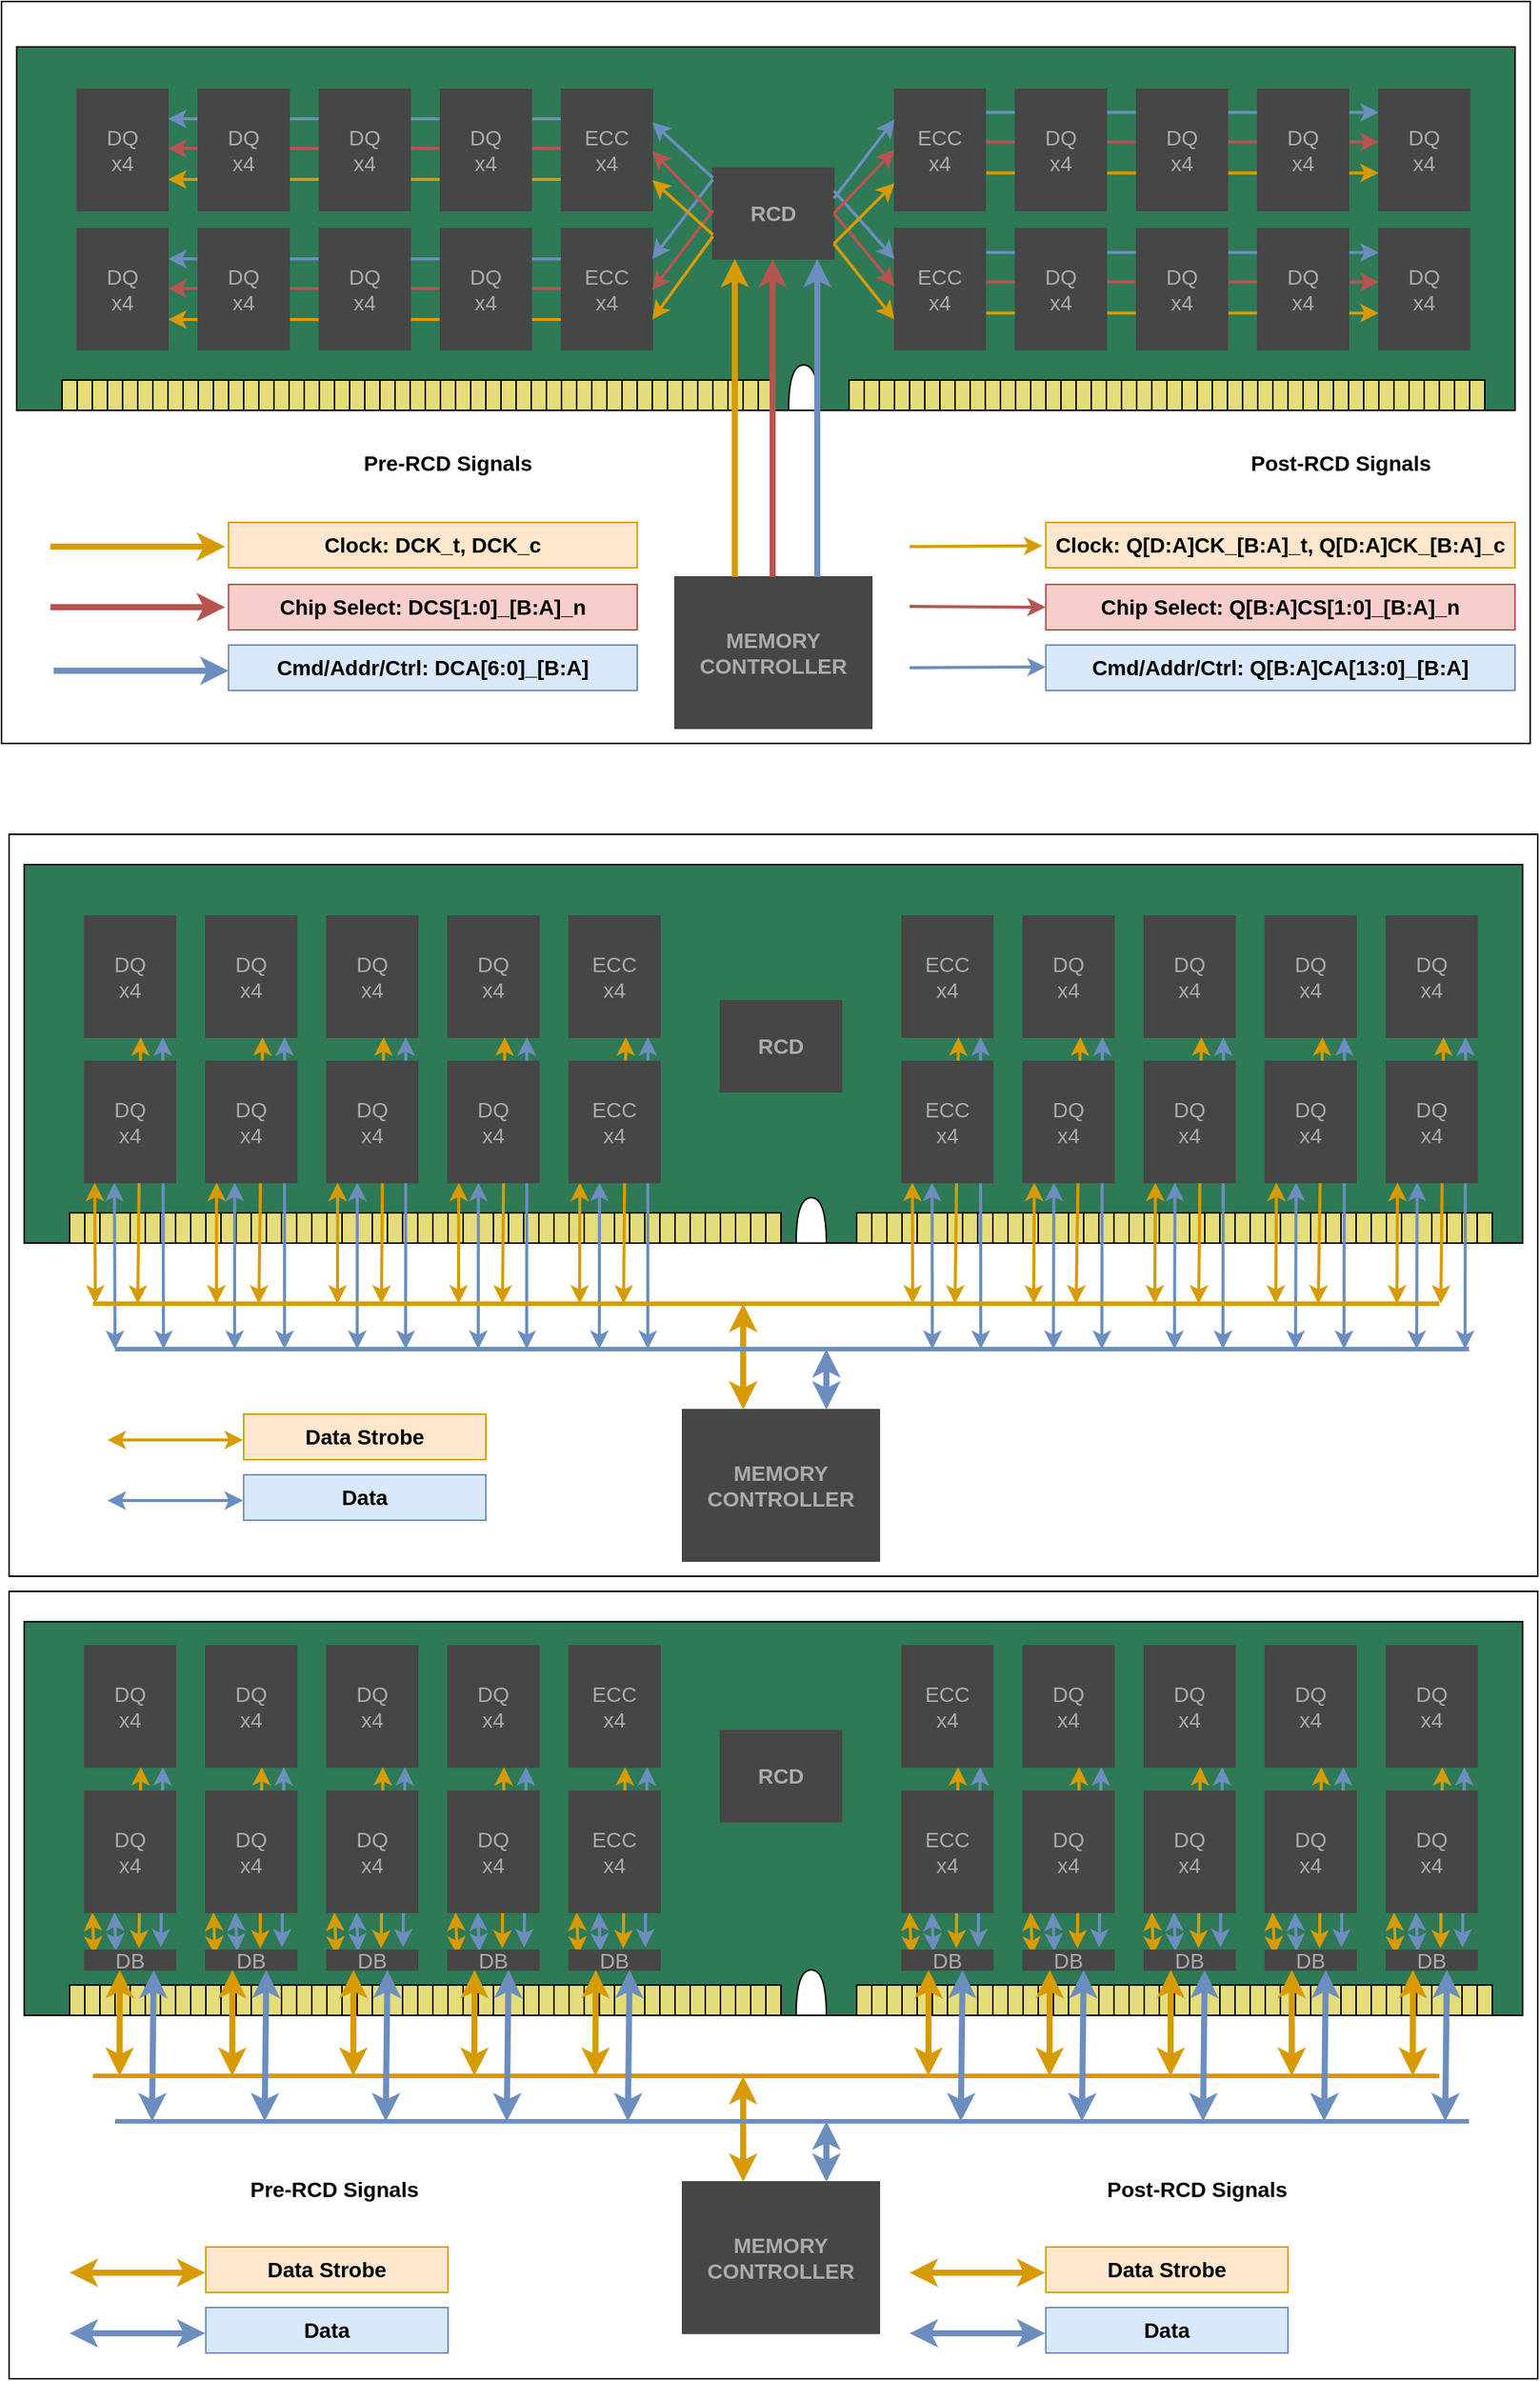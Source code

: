 <mxfile version="24.7.8">
  <diagram name="Page-1" id="o3jslVHKb2ZfWiQ6rIfp">
    <mxGraphModel dx="2313" dy="1310" grid="1" gridSize="10" guides="1" tooltips="1" connect="1" arrows="1" fold="1" page="1" pageScale="1" pageWidth="850" pageHeight="1100" math="0" shadow="0">
      <root>
        <mxCell id="0" />
        <mxCell id="1" parent="0" />
        <mxCell id="gDiiwQV4zZhBu72KXJR7-796" value="" style="rounded=0;whiteSpace=wrap;html=1;" vertex="1" parent="1">
          <mxGeometry x="15" y="1170" width="1010" height="520" as="geometry" />
        </mxCell>
        <mxCell id="gDiiwQV4zZhBu72KXJR7-380" value="" style="rounded=0;whiteSpace=wrap;html=1;" vertex="1" parent="1">
          <mxGeometry x="15" y="670" width="1010" height="490" as="geometry" />
        </mxCell>
        <mxCell id="gDiiwQV4zZhBu72KXJR7-374" value="" style="rounded=0;whiteSpace=wrap;html=1;" vertex="1" parent="1">
          <mxGeometry x="10" y="120" width="1010" height="490" as="geometry" />
        </mxCell>
        <mxCell id="gDiiwQV4zZhBu72KXJR7-1" value="" style="rounded=0;whiteSpace=wrap;html=1;fillColor=#2e7956;" vertex="1" parent="1">
          <mxGeometry x="20" y="150" width="990" height="240" as="geometry" />
        </mxCell>
        <mxCell id="gDiiwQV4zZhBu72KXJR7-12" value="" style="rounded=0;whiteSpace=wrap;html=1;fillColor=#e5dc7b;" vertex="1" parent="1">
          <mxGeometry x="50" y="370" width="10" height="20" as="geometry" />
        </mxCell>
        <mxCell id="gDiiwQV4zZhBu72KXJR7-13" value="" style="rounded=0;whiteSpace=wrap;html=1;fillColor=#e5dc7b;" vertex="1" parent="1">
          <mxGeometry x="60" y="370" width="10" height="20" as="geometry" />
        </mxCell>
        <mxCell id="gDiiwQV4zZhBu72KXJR7-14" value="" style="rounded=0;whiteSpace=wrap;html=1;fillColor=#e5dc7b;" vertex="1" parent="1">
          <mxGeometry x="70" y="370" width="10" height="20" as="geometry" />
        </mxCell>
        <mxCell id="gDiiwQV4zZhBu72KXJR7-15" value="" style="rounded=0;whiteSpace=wrap;html=1;fillColor=#e5dc7b;" vertex="1" parent="1">
          <mxGeometry x="80" y="370" width="10" height="20" as="geometry" />
        </mxCell>
        <mxCell id="gDiiwQV4zZhBu72KXJR7-16" value="" style="rounded=0;whiteSpace=wrap;html=1;fillColor=#e5dc7b;" vertex="1" parent="1">
          <mxGeometry x="90" y="370" width="10" height="20" as="geometry" />
        </mxCell>
        <mxCell id="gDiiwQV4zZhBu72KXJR7-17" value="" style="rounded=0;whiteSpace=wrap;html=1;fillColor=#e5dc7b;" vertex="1" parent="1">
          <mxGeometry x="100" y="370" width="10" height="20" as="geometry" />
        </mxCell>
        <mxCell id="gDiiwQV4zZhBu72KXJR7-18" value="" style="rounded=0;whiteSpace=wrap;html=1;fillColor=#e5dc7b;" vertex="1" parent="1">
          <mxGeometry x="110" y="370" width="10" height="20" as="geometry" />
        </mxCell>
        <mxCell id="gDiiwQV4zZhBu72KXJR7-19" value="" style="rounded=0;whiteSpace=wrap;html=1;fillColor=#e5dc7b;" vertex="1" parent="1">
          <mxGeometry x="120" y="370" width="10" height="20" as="geometry" />
        </mxCell>
        <mxCell id="gDiiwQV4zZhBu72KXJR7-20" value="" style="rounded=0;whiteSpace=wrap;html=1;fillColor=#e5dc7b;" vertex="1" parent="1">
          <mxGeometry x="130" y="370" width="10" height="20" as="geometry" />
        </mxCell>
        <mxCell id="gDiiwQV4zZhBu72KXJR7-21" value="" style="rounded=0;whiteSpace=wrap;html=1;fillColor=#e5dc7b;" vertex="1" parent="1">
          <mxGeometry x="140" y="370" width="10" height="20" as="geometry" />
        </mxCell>
        <mxCell id="gDiiwQV4zZhBu72KXJR7-22" value="" style="rounded=0;whiteSpace=wrap;html=1;fillColor=#e5dc7b;" vertex="1" parent="1">
          <mxGeometry x="150" y="370" width="10" height="20" as="geometry" />
        </mxCell>
        <mxCell id="gDiiwQV4zZhBu72KXJR7-23" value="" style="rounded=0;whiteSpace=wrap;html=1;fillColor=#e5dc7b;" vertex="1" parent="1">
          <mxGeometry x="160" y="370" width="10" height="20" as="geometry" />
        </mxCell>
        <mxCell id="gDiiwQV4zZhBu72KXJR7-24" value="" style="rounded=0;whiteSpace=wrap;html=1;fillColor=#e5dc7b;" vertex="1" parent="1">
          <mxGeometry x="170" y="370" width="10" height="20" as="geometry" />
        </mxCell>
        <mxCell id="gDiiwQV4zZhBu72KXJR7-25" value="" style="rounded=0;whiteSpace=wrap;html=1;fillColor=#e5dc7b;" vertex="1" parent="1">
          <mxGeometry x="180" y="370" width="10" height="20" as="geometry" />
        </mxCell>
        <mxCell id="gDiiwQV4zZhBu72KXJR7-26" value="" style="rounded=0;whiteSpace=wrap;html=1;fillColor=#e5dc7b;" vertex="1" parent="1">
          <mxGeometry x="190" y="370" width="10" height="20" as="geometry" />
        </mxCell>
        <mxCell id="gDiiwQV4zZhBu72KXJR7-27" value="" style="rounded=0;whiteSpace=wrap;html=1;fillColor=#e5dc7b;" vertex="1" parent="1">
          <mxGeometry x="200" y="370" width="10" height="20" as="geometry" />
        </mxCell>
        <mxCell id="gDiiwQV4zZhBu72KXJR7-28" value="" style="rounded=0;whiteSpace=wrap;html=1;fillColor=#e5dc7b;" vertex="1" parent="1">
          <mxGeometry x="210" y="370" width="10" height="20" as="geometry" />
        </mxCell>
        <mxCell id="gDiiwQV4zZhBu72KXJR7-29" value="" style="rounded=0;whiteSpace=wrap;html=1;fillColor=#e5dc7b;" vertex="1" parent="1">
          <mxGeometry x="220" y="370" width="10" height="20" as="geometry" />
        </mxCell>
        <mxCell id="gDiiwQV4zZhBu72KXJR7-30" value="" style="rounded=0;whiteSpace=wrap;html=1;fillColor=#e5dc7b;" vertex="1" parent="1">
          <mxGeometry x="230" y="370" width="10" height="20" as="geometry" />
        </mxCell>
        <mxCell id="gDiiwQV4zZhBu72KXJR7-31" value="" style="rounded=0;whiteSpace=wrap;html=1;fillColor=#e5dc7b;" vertex="1" parent="1">
          <mxGeometry x="240" y="370" width="10" height="20" as="geometry" />
        </mxCell>
        <mxCell id="gDiiwQV4zZhBu72KXJR7-32" value="" style="rounded=0;whiteSpace=wrap;html=1;fillColor=#e5dc7b;" vertex="1" parent="1">
          <mxGeometry x="250" y="370" width="10" height="20" as="geometry" />
        </mxCell>
        <mxCell id="gDiiwQV4zZhBu72KXJR7-33" value="" style="rounded=0;whiteSpace=wrap;html=1;fillColor=#e5dc7b;" vertex="1" parent="1">
          <mxGeometry x="260" y="370" width="10" height="20" as="geometry" />
        </mxCell>
        <mxCell id="gDiiwQV4zZhBu72KXJR7-34" value="" style="rounded=0;whiteSpace=wrap;html=1;fillColor=#e5dc7b;" vertex="1" parent="1">
          <mxGeometry x="270" y="370" width="10" height="20" as="geometry" />
        </mxCell>
        <mxCell id="gDiiwQV4zZhBu72KXJR7-35" value="" style="rounded=0;whiteSpace=wrap;html=1;fillColor=#e5dc7b;" vertex="1" parent="1">
          <mxGeometry x="280" y="370" width="10" height="20" as="geometry" />
        </mxCell>
        <mxCell id="gDiiwQV4zZhBu72KXJR7-36" value="" style="rounded=0;whiteSpace=wrap;html=1;fillColor=#e5dc7b;" vertex="1" parent="1">
          <mxGeometry x="290" y="370" width="10" height="20" as="geometry" />
        </mxCell>
        <mxCell id="gDiiwQV4zZhBu72KXJR7-37" value="" style="rounded=0;whiteSpace=wrap;html=1;fillColor=#e5dc7b;" vertex="1" parent="1">
          <mxGeometry x="300" y="370" width="10" height="20" as="geometry" />
        </mxCell>
        <mxCell id="gDiiwQV4zZhBu72KXJR7-38" value="" style="rounded=0;whiteSpace=wrap;html=1;fillColor=#e5dc7b;" vertex="1" parent="1">
          <mxGeometry x="310" y="370" width="10" height="20" as="geometry" />
        </mxCell>
        <mxCell id="gDiiwQV4zZhBu72KXJR7-39" value="" style="rounded=0;whiteSpace=wrap;html=1;fillColor=#e5dc7b;" vertex="1" parent="1">
          <mxGeometry x="320" y="370" width="10" height="20" as="geometry" />
        </mxCell>
        <mxCell id="gDiiwQV4zZhBu72KXJR7-40" value="" style="rounded=0;whiteSpace=wrap;html=1;fillColor=#e5dc7b;" vertex="1" parent="1">
          <mxGeometry x="330" y="370" width="10" height="20" as="geometry" />
        </mxCell>
        <mxCell id="gDiiwQV4zZhBu72KXJR7-41" value="" style="rounded=0;whiteSpace=wrap;html=1;fillColor=#e5dc7b;" vertex="1" parent="1">
          <mxGeometry x="340" y="370" width="10" height="20" as="geometry" />
        </mxCell>
        <mxCell id="gDiiwQV4zZhBu72KXJR7-42" value="" style="rounded=0;whiteSpace=wrap;html=1;fillColor=#e5dc7b;" vertex="1" parent="1">
          <mxGeometry x="350" y="370" width="10" height="20" as="geometry" />
        </mxCell>
        <mxCell id="gDiiwQV4zZhBu72KXJR7-43" value="" style="rounded=0;whiteSpace=wrap;html=1;fillColor=#e5dc7b;" vertex="1" parent="1">
          <mxGeometry x="360" y="370" width="10" height="20" as="geometry" />
        </mxCell>
        <mxCell id="gDiiwQV4zZhBu72KXJR7-44" value="" style="rounded=0;whiteSpace=wrap;html=1;fillColor=#e5dc7b;" vertex="1" parent="1">
          <mxGeometry x="370" y="370" width="10" height="20" as="geometry" />
        </mxCell>
        <mxCell id="gDiiwQV4zZhBu72KXJR7-45" value="" style="rounded=0;whiteSpace=wrap;html=1;fillColor=#e5dc7b;" vertex="1" parent="1">
          <mxGeometry x="380" y="370" width="10" height="20" as="geometry" />
        </mxCell>
        <mxCell id="gDiiwQV4zZhBu72KXJR7-46" value="" style="rounded=0;whiteSpace=wrap;html=1;fillColor=#e5dc7b;" vertex="1" parent="1">
          <mxGeometry x="390" y="370" width="10" height="20" as="geometry" />
        </mxCell>
        <mxCell id="gDiiwQV4zZhBu72KXJR7-47" value="" style="rounded=0;whiteSpace=wrap;html=1;fillColor=#e5dc7b;" vertex="1" parent="1">
          <mxGeometry x="400" y="370" width="10" height="20" as="geometry" />
        </mxCell>
        <mxCell id="gDiiwQV4zZhBu72KXJR7-48" value="" style="rounded=0;whiteSpace=wrap;html=1;fillColor=#e5dc7b;" vertex="1" parent="1">
          <mxGeometry x="410" y="370" width="10" height="20" as="geometry" />
        </mxCell>
        <mxCell id="gDiiwQV4zZhBu72KXJR7-49" value="" style="rounded=0;whiteSpace=wrap;html=1;fillColor=#e5dc7b;" vertex="1" parent="1">
          <mxGeometry x="420" y="370" width="10" height="20" as="geometry" />
        </mxCell>
        <mxCell id="gDiiwQV4zZhBu72KXJR7-50" value="" style="rounded=0;whiteSpace=wrap;html=1;fillColor=#e5dc7b;" vertex="1" parent="1">
          <mxGeometry x="600" y="370" width="10" height="20" as="geometry" />
        </mxCell>
        <mxCell id="gDiiwQV4zZhBu72KXJR7-51" value="" style="rounded=0;whiteSpace=wrap;html=1;fillColor=#e5dc7b;" vertex="1" parent="1">
          <mxGeometry x="610" y="370" width="10" height="20" as="geometry" />
        </mxCell>
        <mxCell id="gDiiwQV4zZhBu72KXJR7-52" value="" style="rounded=0;whiteSpace=wrap;html=1;fillColor=#e5dc7b;" vertex="1" parent="1">
          <mxGeometry x="620" y="370" width="10" height="20" as="geometry" />
        </mxCell>
        <mxCell id="gDiiwQV4zZhBu72KXJR7-53" value="" style="rounded=0;whiteSpace=wrap;html=1;fillColor=#e5dc7b;" vertex="1" parent="1">
          <mxGeometry x="630" y="370" width="10" height="20" as="geometry" />
        </mxCell>
        <mxCell id="gDiiwQV4zZhBu72KXJR7-54" value="" style="rounded=0;whiteSpace=wrap;html=1;fillColor=#e5dc7b;" vertex="1" parent="1">
          <mxGeometry x="640" y="370" width="10" height="20" as="geometry" />
        </mxCell>
        <mxCell id="gDiiwQV4zZhBu72KXJR7-55" value="" style="rounded=0;whiteSpace=wrap;html=1;fillColor=#e5dc7b;" vertex="1" parent="1">
          <mxGeometry x="650" y="370" width="10" height="20" as="geometry" />
        </mxCell>
        <mxCell id="gDiiwQV4zZhBu72KXJR7-56" value="" style="rounded=0;whiteSpace=wrap;html=1;fillColor=#e5dc7b;" vertex="1" parent="1">
          <mxGeometry x="660" y="370" width="10" height="20" as="geometry" />
        </mxCell>
        <mxCell id="gDiiwQV4zZhBu72KXJR7-57" value="" style="rounded=0;whiteSpace=wrap;html=1;fillColor=#e5dc7b;" vertex="1" parent="1">
          <mxGeometry x="670" y="370" width="10" height="20" as="geometry" />
        </mxCell>
        <mxCell id="gDiiwQV4zZhBu72KXJR7-58" value="" style="rounded=0;whiteSpace=wrap;html=1;fillColor=#e5dc7b;" vertex="1" parent="1">
          <mxGeometry x="680" y="370" width="10" height="20" as="geometry" />
        </mxCell>
        <mxCell id="gDiiwQV4zZhBu72KXJR7-59" value="" style="rounded=0;whiteSpace=wrap;html=1;fillColor=#e5dc7b;" vertex="1" parent="1">
          <mxGeometry x="690" y="370" width="10" height="20" as="geometry" />
        </mxCell>
        <mxCell id="gDiiwQV4zZhBu72KXJR7-60" value="" style="rounded=0;whiteSpace=wrap;html=1;fillColor=#e5dc7b;" vertex="1" parent="1">
          <mxGeometry x="700" y="370" width="10" height="20" as="geometry" />
        </mxCell>
        <mxCell id="gDiiwQV4zZhBu72KXJR7-61" value="" style="rounded=0;whiteSpace=wrap;html=1;fillColor=#e5dc7b;" vertex="1" parent="1">
          <mxGeometry x="710" y="370" width="10" height="20" as="geometry" />
        </mxCell>
        <mxCell id="gDiiwQV4zZhBu72KXJR7-62" value="" style="rounded=0;whiteSpace=wrap;html=1;fillColor=#e5dc7b;" vertex="1" parent="1">
          <mxGeometry x="720" y="370" width="10" height="20" as="geometry" />
        </mxCell>
        <mxCell id="gDiiwQV4zZhBu72KXJR7-63" value="" style="rounded=0;whiteSpace=wrap;html=1;fillColor=#e5dc7b;" vertex="1" parent="1">
          <mxGeometry x="730" y="370" width="10" height="20" as="geometry" />
        </mxCell>
        <mxCell id="gDiiwQV4zZhBu72KXJR7-64" value="" style="rounded=0;whiteSpace=wrap;html=1;fillColor=#e5dc7b;" vertex="1" parent="1">
          <mxGeometry x="740" y="370" width="10" height="20" as="geometry" />
        </mxCell>
        <mxCell id="gDiiwQV4zZhBu72KXJR7-65" value="" style="rounded=0;whiteSpace=wrap;html=1;fillColor=#e5dc7b;" vertex="1" parent="1">
          <mxGeometry x="750" y="370" width="10" height="20" as="geometry" />
        </mxCell>
        <mxCell id="gDiiwQV4zZhBu72KXJR7-66" value="" style="rounded=0;whiteSpace=wrap;html=1;fillColor=#e5dc7b;" vertex="1" parent="1">
          <mxGeometry x="760" y="370" width="10" height="20" as="geometry" />
        </mxCell>
        <mxCell id="gDiiwQV4zZhBu72KXJR7-67" value="" style="rounded=0;whiteSpace=wrap;html=1;fillColor=#e5dc7b;" vertex="1" parent="1">
          <mxGeometry x="770" y="370" width="10" height="20" as="geometry" />
        </mxCell>
        <mxCell id="gDiiwQV4zZhBu72KXJR7-68" value="" style="rounded=0;whiteSpace=wrap;html=1;fillColor=#e5dc7b;" vertex="1" parent="1">
          <mxGeometry x="780" y="370" width="10" height="20" as="geometry" />
        </mxCell>
        <mxCell id="gDiiwQV4zZhBu72KXJR7-69" value="" style="rounded=0;whiteSpace=wrap;html=1;fillColor=#e5dc7b;" vertex="1" parent="1">
          <mxGeometry x="790" y="370" width="10" height="20" as="geometry" />
        </mxCell>
        <mxCell id="gDiiwQV4zZhBu72KXJR7-70" value="" style="rounded=0;whiteSpace=wrap;html=1;fillColor=#e5dc7b;" vertex="1" parent="1">
          <mxGeometry x="800" y="370" width="10" height="20" as="geometry" />
        </mxCell>
        <mxCell id="gDiiwQV4zZhBu72KXJR7-71" value="" style="rounded=0;whiteSpace=wrap;html=1;fillColor=#e5dc7b;" vertex="1" parent="1">
          <mxGeometry x="810" y="370" width="10" height="20" as="geometry" />
        </mxCell>
        <mxCell id="gDiiwQV4zZhBu72KXJR7-72" value="" style="rounded=0;whiteSpace=wrap;html=1;fillColor=#e5dc7b;" vertex="1" parent="1">
          <mxGeometry x="820" y="370" width="10" height="20" as="geometry" />
        </mxCell>
        <mxCell id="gDiiwQV4zZhBu72KXJR7-73" value="" style="rounded=0;whiteSpace=wrap;html=1;fillColor=#e5dc7b;" vertex="1" parent="1">
          <mxGeometry x="830" y="370" width="10" height="20" as="geometry" />
        </mxCell>
        <mxCell id="gDiiwQV4zZhBu72KXJR7-74" value="" style="rounded=0;whiteSpace=wrap;html=1;fillColor=#e5dc7b;" vertex="1" parent="1">
          <mxGeometry x="840" y="370" width="10" height="20" as="geometry" />
        </mxCell>
        <mxCell id="gDiiwQV4zZhBu72KXJR7-75" value="" style="rounded=0;whiteSpace=wrap;html=1;fillColor=#e5dc7b;" vertex="1" parent="1">
          <mxGeometry x="850" y="370" width="10" height="20" as="geometry" />
        </mxCell>
        <mxCell id="gDiiwQV4zZhBu72KXJR7-76" value="" style="rounded=0;whiteSpace=wrap;html=1;fillColor=#e5dc7b;" vertex="1" parent="1">
          <mxGeometry x="860" y="370" width="10" height="20" as="geometry" />
        </mxCell>
        <mxCell id="gDiiwQV4zZhBu72KXJR7-77" value="" style="rounded=0;whiteSpace=wrap;html=1;fillColor=#e5dc7b;" vertex="1" parent="1">
          <mxGeometry x="870" y="370" width="10" height="20" as="geometry" />
        </mxCell>
        <mxCell id="gDiiwQV4zZhBu72KXJR7-78" value="" style="rounded=0;whiteSpace=wrap;html=1;fillColor=#e5dc7b;" vertex="1" parent="1">
          <mxGeometry x="880" y="370" width="10" height="20" as="geometry" />
        </mxCell>
        <mxCell id="gDiiwQV4zZhBu72KXJR7-79" value="" style="rounded=0;whiteSpace=wrap;html=1;fillColor=#e5dc7b;" vertex="1" parent="1">
          <mxGeometry x="890" y="370" width="10" height="20" as="geometry" />
        </mxCell>
        <mxCell id="gDiiwQV4zZhBu72KXJR7-80" value="" style="rounded=0;whiteSpace=wrap;html=1;fillColor=#e5dc7b;" vertex="1" parent="1">
          <mxGeometry x="900" y="370" width="10" height="20" as="geometry" />
        </mxCell>
        <mxCell id="gDiiwQV4zZhBu72KXJR7-81" value="" style="rounded=0;whiteSpace=wrap;html=1;fillColor=#e5dc7b;" vertex="1" parent="1">
          <mxGeometry x="910" y="370" width="10" height="20" as="geometry" />
        </mxCell>
        <mxCell id="gDiiwQV4zZhBu72KXJR7-82" value="" style="rounded=0;whiteSpace=wrap;html=1;fillColor=#e5dc7b;" vertex="1" parent="1">
          <mxGeometry x="920" y="370" width="10" height="20" as="geometry" />
        </mxCell>
        <mxCell id="gDiiwQV4zZhBu72KXJR7-83" value="" style="rounded=0;whiteSpace=wrap;html=1;fillColor=#e5dc7b;" vertex="1" parent="1">
          <mxGeometry x="930" y="370" width="10" height="20" as="geometry" />
        </mxCell>
        <mxCell id="gDiiwQV4zZhBu72KXJR7-84" value="" style="rounded=0;whiteSpace=wrap;html=1;fillColor=#e5dc7b;" vertex="1" parent="1">
          <mxGeometry x="940" y="370" width="10" height="20" as="geometry" />
        </mxCell>
        <mxCell id="gDiiwQV4zZhBu72KXJR7-85" value="" style="rounded=0;whiteSpace=wrap;html=1;fillColor=#e5dc7b;" vertex="1" parent="1">
          <mxGeometry x="950" y="370" width="10" height="20" as="geometry" />
        </mxCell>
        <mxCell id="gDiiwQV4zZhBu72KXJR7-86" value="" style="rounded=0;whiteSpace=wrap;html=1;fillColor=#e5dc7b;" vertex="1" parent="1">
          <mxGeometry x="960" y="370" width="10" height="20" as="geometry" />
        </mxCell>
        <mxCell id="gDiiwQV4zZhBu72KXJR7-87" value="" style="rounded=0;whiteSpace=wrap;html=1;fillColor=#e5dc7b;" vertex="1" parent="1">
          <mxGeometry x="970" y="370" width="10" height="20" as="geometry" />
        </mxCell>
        <mxCell id="gDiiwQV4zZhBu72KXJR7-88" value="" style="rounded=0;whiteSpace=wrap;html=1;fillColor=#e5dc7b;" vertex="1" parent="1">
          <mxGeometry x="980" y="370" width="10" height="20" as="geometry" />
        </mxCell>
        <mxCell id="gDiiwQV4zZhBu72KXJR7-89" value="" style="shape=or;whiteSpace=wrap;html=1;direction=north;" vertex="1" parent="1">
          <mxGeometry x="530" y="360" width="20" height="30" as="geometry" />
        </mxCell>
        <mxCell id="gDiiwQV4zZhBu72KXJR7-101" value="" style="rounded=0;whiteSpace=wrap;html=1;fillColor=#e5dc7b;" vertex="1" parent="1">
          <mxGeometry x="570" y="370" width="10" height="20" as="geometry" />
        </mxCell>
        <mxCell id="gDiiwQV4zZhBu72KXJR7-102" value="" style="rounded=0;whiteSpace=wrap;html=1;fillColor=#e5dc7b;" vertex="1" parent="1">
          <mxGeometry x="580" y="370" width="10" height="20" as="geometry" />
        </mxCell>
        <mxCell id="gDiiwQV4zZhBu72KXJR7-103" value="" style="rounded=0;whiteSpace=wrap;html=1;fillColor=#e5dc7b;" vertex="1" parent="1">
          <mxGeometry x="590" y="370" width="10" height="20" as="geometry" />
        </mxCell>
        <mxCell id="gDiiwQV4zZhBu72KXJR7-104" value="" style="rounded=0;whiteSpace=wrap;html=1;fillColor=#e5dc7b;" vertex="1" parent="1">
          <mxGeometry x="430" y="370" width="10" height="20" as="geometry" />
        </mxCell>
        <mxCell id="gDiiwQV4zZhBu72KXJR7-105" value="" style="rounded=0;whiteSpace=wrap;html=1;fillColor=#e5dc7b;" vertex="1" parent="1">
          <mxGeometry x="440" y="370" width="10" height="20" as="geometry" />
        </mxCell>
        <mxCell id="gDiiwQV4zZhBu72KXJR7-106" value="&lt;font style=&quot;font-size: 14px;&quot; color=&quot;#ababab&quot;&gt;&lt;b&gt;RCD&lt;/b&gt;&lt;/font&gt;" style="rounded=0;whiteSpace=wrap;html=1;strokeColor=#454744;fillColor=#464646;direction=south;" vertex="1" parent="1">
          <mxGeometry x="480" y="230" width="80" height="60" as="geometry" />
        </mxCell>
        <mxCell id="gDiiwQV4zZhBu72KXJR7-108" value="" style="rounded=0;whiteSpace=wrap;html=1;fillColor=#e5dc7b;" vertex="1" parent="1">
          <mxGeometry x="450" y="370" width="10" height="20" as="geometry" />
        </mxCell>
        <mxCell id="gDiiwQV4zZhBu72KXJR7-109" value="" style="rounded=0;whiteSpace=wrap;html=1;fillColor=#e5dc7b;" vertex="1" parent="1">
          <mxGeometry x="460" y="370" width="10" height="20" as="geometry" />
        </mxCell>
        <mxCell id="gDiiwQV4zZhBu72KXJR7-110" value="" style="rounded=0;whiteSpace=wrap;html=1;fillColor=#e5dc7b;" vertex="1" parent="1">
          <mxGeometry x="470" y="370" width="10" height="20" as="geometry" />
        </mxCell>
        <mxCell id="gDiiwQV4zZhBu72KXJR7-111" value="" style="rounded=0;whiteSpace=wrap;html=1;fillColor=#e5dc7b;" vertex="1" parent="1">
          <mxGeometry x="480" y="370" width="10" height="20" as="geometry" />
        </mxCell>
        <mxCell id="gDiiwQV4zZhBu72KXJR7-112" value="" style="rounded=0;whiteSpace=wrap;html=1;fillColor=#e5dc7b;" vertex="1" parent="1">
          <mxGeometry x="490" y="370" width="10" height="20" as="geometry" />
        </mxCell>
        <mxCell id="gDiiwQV4zZhBu72KXJR7-113" value="" style="rounded=0;whiteSpace=wrap;html=1;fillColor=#e5dc7b;" vertex="1" parent="1">
          <mxGeometry x="500" y="370" width="10" height="20" as="geometry" />
        </mxCell>
        <mxCell id="gDiiwQV4zZhBu72KXJR7-114" value="" style="rounded=0;whiteSpace=wrap;html=1;fillColor=#e5dc7b;" vertex="1" parent="1">
          <mxGeometry x="510" y="370" width="10" height="20" as="geometry" />
        </mxCell>
        <mxCell id="gDiiwQV4zZhBu72KXJR7-115" value="&lt;font style=&quot;font-size: 14px;&quot; color=&quot;#ababab&quot;&gt;&lt;b&gt;MEMORY CONTROLLER&lt;/b&gt;&lt;/font&gt;" style="rounded=0;whiteSpace=wrap;html=1;strokeColor=#454744;fillColor=#464646;direction=south;" vertex="1" parent="1">
          <mxGeometry x="455" y="500" width="130" height="100" as="geometry" />
        </mxCell>
        <mxCell id="gDiiwQV4zZhBu72KXJR7-116" value="" style="endArrow=classic;html=1;rounded=0;exitX=0;exitY=0.5;exitDx=0;exitDy=0;strokeWidth=4;fillColor=#ffe6cc;strokeColor=#d79b00;" edge="1" parent="1">
          <mxGeometry width="50" height="50" relative="1" as="geometry">
            <mxPoint x="494.5" y="500" as="sourcePoint" />
            <mxPoint x="494.5" y="290" as="targetPoint" />
          </mxGeometry>
        </mxCell>
        <mxCell id="gDiiwQV4zZhBu72KXJR7-117" value="" style="endArrow=classic;html=1;rounded=0;exitX=0;exitY=0.5;exitDx=0;exitDy=0;strokeWidth=4;fillColor=#f8cecc;strokeColor=#b85450;" edge="1" parent="1">
          <mxGeometry width="50" height="50" relative="1" as="geometry">
            <mxPoint x="519.5" y="500" as="sourcePoint" />
            <mxPoint x="519.5" y="290" as="targetPoint" />
          </mxGeometry>
        </mxCell>
        <mxCell id="gDiiwQV4zZhBu72KXJR7-118" value="" style="endArrow=classic;html=1;rounded=0;exitX=0;exitY=0.5;exitDx=0;exitDy=0;strokeWidth=4;fillColor=#dae8fc;strokeColor=#6c8ebf;" edge="1" parent="1">
          <mxGeometry width="50" height="50" relative="1" as="geometry">
            <mxPoint x="549" y="500" as="sourcePoint" />
            <mxPoint x="549" y="290" as="targetPoint" />
          </mxGeometry>
        </mxCell>
        <mxCell id="gDiiwQV4zZhBu72KXJR7-120" value="" style="endArrow=classic;html=1;rounded=0;exitX=1;exitY=0.75;exitDx=0;exitDy=0;strokeWidth=2;fillColor=#ffe6cc;strokeColor=#d79b00;" edge="1" parent="1" source="gDiiwQV4zZhBu72KXJR7-6">
          <mxGeometry width="50" height="50" relative="1" as="geometry">
            <mxPoint x="120" y="540" as="sourcePoint" />
            <mxPoint x="120" y="330" as="targetPoint" />
          </mxGeometry>
        </mxCell>
        <mxCell id="gDiiwQV4zZhBu72KXJR7-121" value="" style="endArrow=classic;html=1;rounded=0;exitX=1;exitY=0.75;exitDx=0;exitDy=0;strokeWidth=2;fillColor=#f8cecc;strokeColor=#b85450;" edge="1" parent="1">
          <mxGeometry width="50" height="50" relative="1" as="geometry">
            <mxPoint x="440" y="309.5" as="sourcePoint" />
            <mxPoint x="120" y="309.5" as="targetPoint" />
          </mxGeometry>
        </mxCell>
        <mxCell id="gDiiwQV4zZhBu72KXJR7-122" value="" style="endArrow=classic;html=1;rounded=0;exitX=1;exitY=0.75;exitDx=0;exitDy=0;strokeWidth=2;fillColor=#dae8fc;strokeColor=#6c8ebf;" edge="1" parent="1">
          <mxGeometry width="50" height="50" relative="1" as="geometry">
            <mxPoint x="440" y="290" as="sourcePoint" />
            <mxPoint x="120" y="290" as="targetPoint" />
          </mxGeometry>
        </mxCell>
        <mxCell id="gDiiwQV4zZhBu72KXJR7-123" value="" style="endArrow=classic;html=1;rounded=0;exitX=1;exitY=0.75;exitDx=0;exitDy=0;strokeWidth=2;fillColor=#ffe6cc;strokeColor=#d79b00;" edge="1" parent="1">
          <mxGeometry width="50" height="50" relative="1" as="geometry">
            <mxPoint x="440" y="237.5" as="sourcePoint" />
            <mxPoint x="120" y="237.5" as="targetPoint" />
          </mxGeometry>
        </mxCell>
        <mxCell id="gDiiwQV4zZhBu72KXJR7-124" value="" style="endArrow=classic;html=1;rounded=0;exitX=1;exitY=0.75;exitDx=0;exitDy=0;strokeWidth=2;fillColor=#f8cecc;strokeColor=#b85450;" edge="1" parent="1">
          <mxGeometry width="50" height="50" relative="1" as="geometry">
            <mxPoint x="440" y="217" as="sourcePoint" />
            <mxPoint x="120" y="217" as="targetPoint" />
          </mxGeometry>
        </mxCell>
        <mxCell id="gDiiwQV4zZhBu72KXJR7-125" value="" style="endArrow=classic;html=1;rounded=0;exitX=1;exitY=0.75;exitDx=0;exitDy=0;strokeWidth=2;fillColor=#dae8fc;strokeColor=#6c8ebf;" edge="1" parent="1">
          <mxGeometry width="50" height="50" relative="1" as="geometry">
            <mxPoint x="440" y="197.5" as="sourcePoint" />
            <mxPoint x="120" y="197.5" as="targetPoint" />
          </mxGeometry>
        </mxCell>
        <mxCell id="gDiiwQV4zZhBu72KXJR7-126" value="" style="endArrow=none;html=1;rounded=0;exitX=1;exitY=0.75;exitDx=0;exitDy=0;strokeWidth=2;fillColor=#ffe6cc;strokeColor=#d79b00;startArrow=classic;startFill=1;endFill=0;" edge="1" parent="1">
          <mxGeometry width="50" height="50" relative="1" as="geometry">
            <mxPoint x="920" y="325.75" as="sourcePoint" />
            <mxPoint x="600" y="325.75" as="targetPoint" />
          </mxGeometry>
        </mxCell>
        <mxCell id="gDiiwQV4zZhBu72KXJR7-127" value="" style="endArrow=none;html=1;rounded=0;exitX=1;exitY=0.75;exitDx=0;exitDy=0;strokeWidth=2;fillColor=#f8cecc;strokeColor=#b85450;startArrow=classic;startFill=1;endFill=0;" edge="1" parent="1">
          <mxGeometry width="50" height="50" relative="1" as="geometry">
            <mxPoint x="920" y="305.25" as="sourcePoint" />
            <mxPoint x="600" y="305.25" as="targetPoint" />
          </mxGeometry>
        </mxCell>
        <mxCell id="gDiiwQV4zZhBu72KXJR7-128" value="" style="endArrow=none;html=1;rounded=0;exitX=1;exitY=0.75;exitDx=0;exitDy=0;strokeWidth=2;fillColor=#dae8fc;strokeColor=#6c8ebf;startArrow=classic;startFill=1;endFill=0;" edge="1" parent="1">
          <mxGeometry width="50" height="50" relative="1" as="geometry">
            <mxPoint x="920" y="285.75" as="sourcePoint" />
            <mxPoint x="600" y="285.75" as="targetPoint" />
          </mxGeometry>
        </mxCell>
        <mxCell id="gDiiwQV4zZhBu72KXJR7-129" value="" style="endArrow=none;html=1;rounded=0;exitX=1;exitY=0.75;exitDx=0;exitDy=0;strokeWidth=2;fillColor=#ffe6cc;strokeColor=#d79b00;startArrow=classic;startFill=1;endFill=0;" edge="1" parent="1">
          <mxGeometry width="50" height="50" relative="1" as="geometry">
            <mxPoint x="920" y="233.25" as="sourcePoint" />
            <mxPoint x="600" y="233.25" as="targetPoint" />
          </mxGeometry>
        </mxCell>
        <mxCell id="gDiiwQV4zZhBu72KXJR7-130" value="" style="endArrow=none;html=1;rounded=0;exitX=1;exitY=0.75;exitDx=0;exitDy=0;strokeWidth=2;fillColor=#f8cecc;strokeColor=#b85450;startArrow=classic;startFill=1;endFill=0;" edge="1" parent="1">
          <mxGeometry width="50" height="50" relative="1" as="geometry">
            <mxPoint x="920" y="212.75" as="sourcePoint" />
            <mxPoint x="600" y="212.75" as="targetPoint" />
          </mxGeometry>
        </mxCell>
        <mxCell id="gDiiwQV4zZhBu72KXJR7-131" value="" style="endArrow=none;html=1;rounded=0;exitX=1;exitY=0.75;exitDx=0;exitDy=0;strokeWidth=2;fillColor=#dae8fc;strokeColor=#6c8ebf;startArrow=classic;startFill=1;endFill=0;" edge="1" parent="1">
          <mxGeometry width="50" height="50" relative="1" as="geometry">
            <mxPoint x="920" y="193.25" as="sourcePoint" />
            <mxPoint x="600" y="193.25" as="targetPoint" />
          </mxGeometry>
        </mxCell>
        <mxCell id="gDiiwQV4zZhBu72KXJR7-2" value="&lt;font style=&quot;font-size: 14px;&quot; color=&quot;#ababab&quot;&gt;DQ&lt;/font&gt;&lt;div style=&quot;font-size: 14px;&quot;&gt;&lt;font color=&quot;#ababab&quot;&gt;x4&lt;/font&gt;&lt;/div&gt;" style="rounded=0;whiteSpace=wrap;html=1;strokeColor=#454744;fillColor=#464646;" vertex="1" parent="1">
          <mxGeometry x="60" y="270" width="60" height="80" as="geometry" />
        </mxCell>
        <mxCell id="gDiiwQV4zZhBu72KXJR7-3" value="&lt;font style=&quot;font-size: 14px;&quot; color=&quot;#ababab&quot;&gt;DQ&lt;/font&gt;&lt;div style=&quot;font-size: 14px;&quot;&gt;&lt;font color=&quot;#ababab&quot;&gt;x4&lt;/font&gt;&lt;/div&gt;" style="rounded=0;whiteSpace=wrap;html=1;strokeColor=#454744;fillColor=#464646;" vertex="1" parent="1">
          <mxGeometry x="140" y="270" width="60" height="80" as="geometry" />
        </mxCell>
        <mxCell id="gDiiwQV4zZhBu72KXJR7-4" value="&lt;font style=&quot;font-size: 14px;&quot; color=&quot;#ababab&quot;&gt;DQ&lt;/font&gt;&lt;div style=&quot;font-size: 14px;&quot;&gt;&lt;font color=&quot;#ababab&quot;&gt;x4&lt;/font&gt;&lt;/div&gt;" style="rounded=0;whiteSpace=wrap;html=1;strokeColor=#454744;fillColor=#464646;" vertex="1" parent="1">
          <mxGeometry x="220" y="270" width="60" height="80" as="geometry" />
        </mxCell>
        <mxCell id="gDiiwQV4zZhBu72KXJR7-5" value="&lt;font style=&quot;font-size: 14px;&quot; color=&quot;#ababab&quot;&gt;DQ&lt;/font&gt;&lt;div style=&quot;font-size: 14px;&quot;&gt;&lt;font color=&quot;#ababab&quot;&gt;x4&lt;/font&gt;&lt;/div&gt;" style="rounded=0;whiteSpace=wrap;html=1;strokeColor=#454744;fillColor=#464646;" vertex="1" parent="1">
          <mxGeometry x="300" y="270" width="60" height="80" as="geometry" />
        </mxCell>
        <mxCell id="gDiiwQV4zZhBu72KXJR7-6" value="&lt;font style=&quot;font-size: 14px;&quot; color=&quot;#ababab&quot;&gt;ECC&lt;/font&gt;&lt;div style=&quot;font-size: 14px;&quot;&gt;&lt;font color=&quot;#ababab&quot;&gt;x4&lt;/font&gt;&lt;/div&gt;" style="rounded=0;whiteSpace=wrap;html=1;strokeColor=#454744;fillColor=#464646;" vertex="1" parent="1">
          <mxGeometry x="380" y="270" width="60" height="80" as="geometry" />
        </mxCell>
        <mxCell id="gDiiwQV4zZhBu72KXJR7-7" value="&lt;font style=&quot;font-size: 14px;&quot; color=&quot;#ababab&quot;&gt;ECC&lt;/font&gt;&lt;div style=&quot;font-size: 14px;&quot;&gt;&lt;font color=&quot;#ababab&quot;&gt;x4&lt;/font&gt;&lt;/div&gt;" style="rounded=0;whiteSpace=wrap;html=1;strokeColor=#454744;fillColor=#464646;" vertex="1" parent="1">
          <mxGeometry x="600" y="270" width="60" height="80" as="geometry" />
        </mxCell>
        <mxCell id="gDiiwQV4zZhBu72KXJR7-8" value="&lt;font style=&quot;font-size: 14px;&quot; color=&quot;#ababab&quot;&gt;DQ&lt;/font&gt;&lt;div style=&quot;font-size: 14px;&quot;&gt;&lt;font color=&quot;#ababab&quot;&gt;x4&lt;/font&gt;&lt;/div&gt;" style="rounded=0;whiteSpace=wrap;html=1;strokeColor=#454744;fillColor=#464646;" vertex="1" parent="1">
          <mxGeometry x="680" y="270" width="60" height="80" as="geometry" />
        </mxCell>
        <mxCell id="gDiiwQV4zZhBu72KXJR7-9" value="&lt;font style=&quot;font-size: 14px;&quot; color=&quot;#ababab&quot;&gt;DQ&lt;/font&gt;&lt;div style=&quot;font-size: 14px;&quot;&gt;&lt;font color=&quot;#ababab&quot;&gt;x4&lt;/font&gt;&lt;/div&gt;" style="rounded=0;whiteSpace=wrap;html=1;strokeColor=#454744;fillColor=#464646;" vertex="1" parent="1">
          <mxGeometry x="760" y="270" width="60" height="80" as="geometry" />
        </mxCell>
        <mxCell id="gDiiwQV4zZhBu72KXJR7-10" value="&lt;font style=&quot;font-size: 14px;&quot; color=&quot;#ababab&quot;&gt;DQ&lt;/font&gt;&lt;div style=&quot;font-size: 14px;&quot;&gt;&lt;font color=&quot;#ababab&quot;&gt;x4&lt;/font&gt;&lt;/div&gt;" style="rounded=0;whiteSpace=wrap;html=1;strokeColor=#454744;fillColor=#464646;" vertex="1" parent="1">
          <mxGeometry x="840" y="270" width="60" height="80" as="geometry" />
        </mxCell>
        <mxCell id="gDiiwQV4zZhBu72KXJR7-11" value="&lt;font style=&quot;font-size: 14px;&quot; color=&quot;#ababab&quot;&gt;DQ&lt;/font&gt;&lt;div style=&quot;font-size: 14px;&quot;&gt;&lt;font color=&quot;#ababab&quot;&gt;x4&lt;/font&gt;&lt;/div&gt;" style="rounded=0;whiteSpace=wrap;html=1;strokeColor=#454744;fillColor=#464646;" vertex="1" parent="1">
          <mxGeometry x="920" y="270" width="60" height="80" as="geometry" />
        </mxCell>
        <mxCell id="gDiiwQV4zZhBu72KXJR7-90" value="&lt;font color=&quot;#ababab&quot; style=&quot;font-size: 14px;&quot;&gt;DQ&lt;/font&gt;&lt;div style=&quot;font-size: 14px;&quot;&gt;&lt;font color=&quot;#ababab&quot; style=&quot;font-size: 14px;&quot;&gt;x4&lt;/font&gt;&lt;/div&gt;" style="rounded=0;whiteSpace=wrap;html=1;strokeColor=#454744;fillColor=#464646;" vertex="1" parent="1">
          <mxGeometry x="60" y="178" width="60" height="80" as="geometry" />
        </mxCell>
        <mxCell id="gDiiwQV4zZhBu72KXJR7-91" value="&lt;font style=&quot;font-size: 14px;&quot; color=&quot;#ababab&quot;&gt;DQ&lt;/font&gt;&lt;div style=&quot;font-size: 14px;&quot;&gt;&lt;font color=&quot;#ababab&quot;&gt;x4&lt;/font&gt;&lt;/div&gt;" style="rounded=0;whiteSpace=wrap;html=1;strokeColor=#454744;fillColor=#464646;" vertex="1" parent="1">
          <mxGeometry x="140" y="178" width="60" height="80" as="geometry" />
        </mxCell>
        <mxCell id="gDiiwQV4zZhBu72KXJR7-92" value="&lt;font style=&quot;font-size: 14px;&quot; color=&quot;#ababab&quot;&gt;DQ&lt;/font&gt;&lt;div style=&quot;font-size: 14px;&quot;&gt;&lt;font color=&quot;#ababab&quot;&gt;x4&lt;/font&gt;&lt;/div&gt;" style="rounded=0;whiteSpace=wrap;html=1;strokeColor=#454744;fillColor=#464646;" vertex="1" parent="1">
          <mxGeometry x="220" y="178" width="60" height="80" as="geometry" />
        </mxCell>
        <mxCell id="gDiiwQV4zZhBu72KXJR7-93" value="&lt;font style=&quot;font-size: 14px;&quot; color=&quot;#ababab&quot;&gt;DQ&lt;/font&gt;&lt;div style=&quot;font-size: 14px;&quot;&gt;&lt;font color=&quot;#ababab&quot;&gt;x4&lt;/font&gt;&lt;/div&gt;" style="rounded=0;whiteSpace=wrap;html=1;strokeColor=#454744;fillColor=#464646;" vertex="1" parent="1">
          <mxGeometry x="300" y="178" width="60" height="80" as="geometry" />
        </mxCell>
        <mxCell id="gDiiwQV4zZhBu72KXJR7-94" value="&lt;font style=&quot;font-size: 14px;&quot; color=&quot;#ababab&quot;&gt;ECC&lt;/font&gt;&lt;div style=&quot;font-size: 14px;&quot;&gt;&lt;font color=&quot;#ababab&quot;&gt;x4&lt;/font&gt;&lt;/div&gt;" style="rounded=0;whiteSpace=wrap;html=1;strokeColor=#454744;fillColor=#464646;" vertex="1" parent="1">
          <mxGeometry x="380" y="178" width="60" height="80" as="geometry" />
        </mxCell>
        <mxCell id="gDiiwQV4zZhBu72KXJR7-95" value="&lt;font style=&quot;font-size: 14px;&quot; color=&quot;#ababab&quot;&gt;ECC&lt;/font&gt;&lt;div style=&quot;font-size: 14px;&quot;&gt;&lt;font color=&quot;#ababab&quot;&gt;x4&lt;/font&gt;&lt;/div&gt;" style="rounded=0;whiteSpace=wrap;html=1;strokeColor=#454744;fillColor=#464646;" vertex="1" parent="1">
          <mxGeometry x="600" y="178" width="60" height="80" as="geometry" />
        </mxCell>
        <mxCell id="gDiiwQV4zZhBu72KXJR7-96" value="&lt;font style=&quot;font-size: 14px;&quot; color=&quot;#ababab&quot;&gt;DQ&lt;/font&gt;&lt;div style=&quot;font-size: 14px;&quot;&gt;&lt;font color=&quot;#ababab&quot;&gt;x4&lt;/font&gt;&lt;/div&gt;" style="rounded=0;whiteSpace=wrap;html=1;strokeColor=#454744;fillColor=#464646;" vertex="1" parent="1">
          <mxGeometry x="680" y="178" width="60" height="80" as="geometry" />
        </mxCell>
        <mxCell id="gDiiwQV4zZhBu72KXJR7-97" value="&lt;font style=&quot;font-size: 14px;&quot; color=&quot;#ababab&quot;&gt;DQ&lt;/font&gt;&lt;div style=&quot;font-size: 14px;&quot;&gt;&lt;font color=&quot;#ababab&quot;&gt;x4&lt;/font&gt;&lt;/div&gt;" style="rounded=0;whiteSpace=wrap;html=1;strokeColor=#454744;fillColor=#464646;" vertex="1" parent="1">
          <mxGeometry x="760" y="178" width="60" height="80" as="geometry" />
        </mxCell>
        <mxCell id="gDiiwQV4zZhBu72KXJR7-98" value="&lt;font style=&quot;font-size: 14px;&quot; color=&quot;#ababab&quot;&gt;DQ&lt;/font&gt;&lt;div style=&quot;font-size: 14px;&quot;&gt;&lt;font color=&quot;#ababab&quot;&gt;x4&lt;/font&gt;&lt;/div&gt;" style="rounded=0;whiteSpace=wrap;html=1;strokeColor=#454744;fillColor=#464646;" vertex="1" parent="1">
          <mxGeometry x="840" y="178" width="60" height="80" as="geometry" />
        </mxCell>
        <mxCell id="gDiiwQV4zZhBu72KXJR7-99" value="&lt;font style=&quot;font-size: 14px;&quot; color=&quot;#ababab&quot;&gt;DQ&lt;/font&gt;&lt;div style=&quot;font-size: 14px;&quot;&gt;&lt;font color=&quot;#ababab&quot;&gt;x4&lt;/font&gt;&lt;/div&gt;" style="rounded=0;whiteSpace=wrap;html=1;strokeColor=#454744;fillColor=#464646;" vertex="1" parent="1">
          <mxGeometry x="920" y="178" width="60" height="80" as="geometry" />
        </mxCell>
        <mxCell id="gDiiwQV4zZhBu72KXJR7-132" value="" style="endArrow=classic;html=1;rounded=0;exitX=0.75;exitY=1;exitDx=0;exitDy=0;strokeWidth=2;fillColor=#ffe6cc;strokeColor=#d79b00;entryX=1;entryY=0.75;entryDx=0;entryDy=0;" edge="1" parent="1" source="gDiiwQV4zZhBu72KXJR7-106" target="gDiiwQV4zZhBu72KXJR7-6">
          <mxGeometry width="50" height="50" relative="1" as="geometry">
            <mxPoint x="480" y="292.5" as="sourcePoint" />
            <mxPoint x="440" y="327.5" as="targetPoint" />
          </mxGeometry>
        </mxCell>
        <mxCell id="gDiiwQV4zZhBu72KXJR7-134" value="" style="endArrow=classic;html=1;rounded=0;exitX=0.75;exitY=1;exitDx=0;exitDy=0;strokeWidth=2;fillColor=#f8cecc;strokeColor=#b85450;entryX=1;entryY=0.5;entryDx=0;entryDy=0;" edge="1" parent="1">
          <mxGeometry width="50" height="50" relative="1" as="geometry">
            <mxPoint x="480" y="258" as="sourcePoint" />
            <mxPoint x="440" y="310.5" as="targetPoint" />
          </mxGeometry>
        </mxCell>
        <mxCell id="gDiiwQV4zZhBu72KXJR7-135" value="" style="endArrow=classic;html=1;rounded=0;exitX=0.75;exitY=1;exitDx=0;exitDy=0;strokeWidth=2;fillColor=#dae8fc;strokeColor=#6c8ebf;entryX=1;entryY=0.5;entryDx=0;entryDy=0;" edge="1" parent="1">
          <mxGeometry width="50" height="50" relative="1" as="geometry">
            <mxPoint x="480" y="237.5" as="sourcePoint" />
            <mxPoint x="440" y="290" as="targetPoint" />
          </mxGeometry>
        </mxCell>
        <mxCell id="gDiiwQV4zZhBu72KXJR7-136" value="" style="endArrow=classic;html=1;rounded=0;exitX=0.75;exitY=1;exitDx=0;exitDy=0;strokeWidth=2;fillColor=#ffe6cc;strokeColor=#d79b00;entryX=1;entryY=0.75;entryDx=0;entryDy=0;" edge="1" parent="1" target="gDiiwQV4zZhBu72KXJR7-94">
          <mxGeometry width="50" height="50" relative="1" as="geometry">
            <mxPoint x="480" y="274" as="sourcePoint" />
            <mxPoint x="440" y="326.5" as="targetPoint" />
          </mxGeometry>
        </mxCell>
        <mxCell id="gDiiwQV4zZhBu72KXJR7-137" value="" style="endArrow=classic;html=1;rounded=0;strokeWidth=2;fillColor=#f8cecc;strokeColor=#b85450;" edge="1" parent="1">
          <mxGeometry width="50" height="50" relative="1" as="geometry">
            <mxPoint x="480" y="260" as="sourcePoint" />
            <mxPoint x="440" y="219" as="targetPoint" />
          </mxGeometry>
        </mxCell>
        <mxCell id="gDiiwQV4zZhBu72KXJR7-138" value="" style="endArrow=classic;html=1;rounded=0;exitX=0.75;exitY=1;exitDx=0;exitDy=0;strokeWidth=2;fillColor=#dae8fc;strokeColor=#6c8ebf;" edge="1" parent="1">
          <mxGeometry width="50" height="50" relative="1" as="geometry">
            <mxPoint x="480" y="236.5" as="sourcePoint" />
            <mxPoint x="440" y="200" as="targetPoint" />
          </mxGeometry>
        </mxCell>
        <mxCell id="gDiiwQV4zZhBu72KXJR7-152" value="" style="endArrow=classic;html=1;rounded=0;strokeWidth=2;fillColor=#dae8fc;strokeColor=#6c8ebf;entryX=0;entryY=0.25;entryDx=0;entryDy=0;" edge="1" parent="1" target="gDiiwQV4zZhBu72KXJR7-95">
          <mxGeometry width="50" height="50" relative="1" as="geometry">
            <mxPoint x="560" y="250" as="sourcePoint" />
            <mxPoint x="450" y="210" as="targetPoint" />
          </mxGeometry>
        </mxCell>
        <mxCell id="gDiiwQV4zZhBu72KXJR7-153" value="" style="endArrow=classic;html=1;rounded=0;strokeWidth=2;fillColor=#dae8fc;strokeColor=#6c8ebf;entryX=0;entryY=0.25;entryDx=0;entryDy=0;exitX=0.25;exitY=0;exitDx=0;exitDy=0;" edge="1" parent="1" source="gDiiwQV4zZhBu72KXJR7-106" target="gDiiwQV4zZhBu72KXJR7-7">
          <mxGeometry width="50" height="50" relative="1" as="geometry">
            <mxPoint x="560" y="247" as="sourcePoint" />
            <mxPoint x="600" y="200" as="targetPoint" />
          </mxGeometry>
        </mxCell>
        <mxCell id="gDiiwQV4zZhBu72KXJR7-154" value="" style="endArrow=classic;html=1;rounded=0;strokeWidth=2;fillColor=#f8cecc;strokeColor=#b85450;entryX=0;entryY=0.5;entryDx=0;entryDy=0;" edge="1" parent="1" target="gDiiwQV4zZhBu72KXJR7-95">
          <mxGeometry width="50" height="50" relative="1" as="geometry">
            <mxPoint x="560" y="260" as="sourcePoint" />
            <mxPoint x="600" y="211" as="targetPoint" />
          </mxGeometry>
        </mxCell>
        <mxCell id="gDiiwQV4zZhBu72KXJR7-155" value="" style="endArrow=classic;html=1;rounded=0;strokeWidth=2;fillColor=#f8cecc;strokeColor=#b85450;entryX=0;entryY=0.5;entryDx=0;entryDy=0;" edge="1" parent="1">
          <mxGeometry width="50" height="50" relative="1" as="geometry">
            <mxPoint x="560" y="260" as="sourcePoint" />
            <mxPoint x="600" y="308" as="targetPoint" />
          </mxGeometry>
        </mxCell>
        <mxCell id="gDiiwQV4zZhBu72KXJR7-157" value="" style="endArrow=classic;html=1;rounded=0;exitX=0.25;exitY=0;exitDx=0;exitDy=0;strokeWidth=2;fillColor=#ffe6cc;strokeColor=#d79b00;entryX=0;entryY=0.5;entryDx=0;entryDy=0;" edge="1" parent="1">
          <mxGeometry width="50" height="50" relative="1" as="geometry">
            <mxPoint x="560" y="280" as="sourcePoint" />
            <mxPoint x="600" y="240" as="targetPoint" />
          </mxGeometry>
        </mxCell>
        <mxCell id="gDiiwQV4zZhBu72KXJR7-158" value="" style="endArrow=classic;html=1;rounded=0;strokeWidth=2;fillColor=#ffe6cc;strokeColor=#d79b00;entryX=0;entryY=0.75;entryDx=0;entryDy=0;" edge="1" parent="1" target="gDiiwQV4zZhBu72KXJR7-7">
          <mxGeometry width="50" height="50" relative="1" as="geometry">
            <mxPoint x="560" y="280" as="sourcePoint" />
            <mxPoint x="610" y="250" as="targetPoint" />
          </mxGeometry>
        </mxCell>
        <mxCell id="gDiiwQV4zZhBu72KXJR7-159" value="" style="endArrow=classic;html=1;rounded=0;exitX=0;exitY=0.5;exitDx=0;exitDy=0;strokeWidth=4;fillColor=#ffe6cc;strokeColor=#d79b00;" edge="1" parent="1">
          <mxGeometry width="50" height="50" relative="1" as="geometry">
            <mxPoint x="42.25" y="480" as="sourcePoint" />
            <mxPoint x="157.75" y="480" as="targetPoint" />
          </mxGeometry>
        </mxCell>
        <mxCell id="gDiiwQV4zZhBu72KXJR7-160" value="" style="endArrow=classic;html=1;rounded=0;exitX=0;exitY=0.5;exitDx=0;exitDy=0;strokeWidth=4;fillColor=#f8cecc;strokeColor=#b85450;" edge="1" parent="1">
          <mxGeometry width="50" height="50" relative="1" as="geometry">
            <mxPoint x="42.25" y="520" as="sourcePoint" />
            <mxPoint x="157.75" y="520" as="targetPoint" />
          </mxGeometry>
        </mxCell>
        <mxCell id="gDiiwQV4zZhBu72KXJR7-161" value="" style="endArrow=classic;html=1;rounded=0;exitX=0;exitY=0.5;exitDx=0;exitDy=0;strokeWidth=4;fillColor=#dae8fc;strokeColor=#6c8ebf;" edge="1" parent="1">
          <mxGeometry width="50" height="50" relative="1" as="geometry">
            <mxPoint x="44.5" y="562" as="sourcePoint" />
            <mxPoint x="160" y="562" as="targetPoint" />
          </mxGeometry>
        </mxCell>
        <mxCell id="gDiiwQV4zZhBu72KXJR7-162" value="" style="endArrow=classic;html=1;rounded=0;strokeWidth=2;fillColor=#ffe6cc;strokeColor=#d79b00;" edge="1" parent="1">
          <mxGeometry width="50" height="50" relative="1" as="geometry">
            <mxPoint x="610" y="480" as="sourcePoint" />
            <mxPoint x="697.75" y="479.5" as="targetPoint" />
          </mxGeometry>
        </mxCell>
        <mxCell id="gDiiwQV4zZhBu72KXJR7-163" value="" style="endArrow=classic;html=1;rounded=0;exitX=0;exitY=0.5;exitDx=0;exitDy=0;strokeWidth=2;fillColor=#f8cecc;strokeColor=#b85450;" edge="1" parent="1">
          <mxGeometry width="50" height="50" relative="1" as="geometry">
            <mxPoint x="610" y="519.5" as="sourcePoint" />
            <mxPoint x="700" y="520" as="targetPoint" />
          </mxGeometry>
        </mxCell>
        <mxCell id="gDiiwQV4zZhBu72KXJR7-164" value="" style="endArrow=classic;html=1;rounded=0;strokeWidth=2;fillColor=#dae8fc;strokeColor=#6c8ebf;" edge="1" parent="1">
          <mxGeometry width="50" height="50" relative="1" as="geometry">
            <mxPoint x="610" y="560" as="sourcePoint" />
            <mxPoint x="700" y="559.5" as="targetPoint" />
          </mxGeometry>
        </mxCell>
        <mxCell id="gDiiwQV4zZhBu72KXJR7-165" value="Pre-RCD Signals" style="text;html=1;align=center;verticalAlign=middle;whiteSpace=wrap;rounded=0;fontSize=14;fontStyle=1" vertex="1" parent="1">
          <mxGeometry x="240" y="410" width="130" height="30" as="geometry" />
        </mxCell>
        <mxCell id="gDiiwQV4zZhBu72KXJR7-166" value="Post-RCD Signals" style="text;html=1;align=center;verticalAlign=middle;whiteSpace=wrap;rounded=0;fontSize=14;fontStyle=1" vertex="1" parent="1">
          <mxGeometry x="830" y="410" width="130" height="30" as="geometry" />
        </mxCell>
        <mxCell id="gDiiwQV4zZhBu72KXJR7-167" value="Clock: DCK_t, DCK_c" style="text;html=1;align=center;verticalAlign=middle;whiteSpace=wrap;rounded=0;fontSize=14;fontStyle=1;fillColor=#ffe6cc;strokeColor=#d79b00;" vertex="1" parent="1">
          <mxGeometry x="160" y="464" width="270" height="30" as="geometry" />
        </mxCell>
        <mxCell id="gDiiwQV4zZhBu72KXJR7-168" value="Chip Select: DCS[1:0]_[B:A]_n" style="text;html=1;align=center;verticalAlign=middle;whiteSpace=wrap;rounded=0;fontSize=14;fontStyle=1;fillColor=#f8cecc;strokeColor=#b85450;" vertex="1" parent="1">
          <mxGeometry x="160" y="505" width="270" height="30" as="geometry" />
        </mxCell>
        <mxCell id="gDiiwQV4zZhBu72KXJR7-170" value="Clock: Q[D:A]CK_[B:A]_t, Q[D:A]CK_[B:A]_c" style="text;html=1;align=center;verticalAlign=middle;whiteSpace=wrap;rounded=0;fontSize=14;fontStyle=1;fillColor=#ffe6cc;strokeColor=#d79b00;" vertex="1" parent="1">
          <mxGeometry x="700" y="464" width="310" height="30" as="geometry" />
        </mxCell>
        <mxCell id="gDiiwQV4zZhBu72KXJR7-171" value="Chip Select: Q[B:A]CS[1:0]_[B:A]_n" style="text;html=1;align=center;verticalAlign=middle;whiteSpace=wrap;rounded=0;fontSize=14;fontStyle=1;fillColor=#f8cecc;strokeColor=#b85450;" vertex="1" parent="1">
          <mxGeometry x="700" y="505" width="310" height="30" as="geometry" />
        </mxCell>
        <mxCell id="gDiiwQV4zZhBu72KXJR7-172" value="Cmd/Addr/Ctrl: Q[B:A]CA[13:0]_[B:A]" style="text;html=1;align=center;verticalAlign=middle;whiteSpace=wrap;rounded=0;fontSize=14;fontStyle=1;fillColor=#dae8fc;strokeColor=#6c8ebf;" vertex="1" parent="1">
          <mxGeometry x="700" y="545" width="310" height="30" as="geometry" />
        </mxCell>
        <mxCell id="gDiiwQV4zZhBu72KXJR7-174" value="Cmd/Addr/Ctrl: DCA[6:0]_[B:A]" style="text;html=1;align=center;verticalAlign=middle;whiteSpace=wrap;rounded=0;fontSize=14;fontStyle=1;fillColor=#dae8fc;strokeColor=#6c8ebf;" vertex="1" parent="1">
          <mxGeometry x="160" y="545" width="270" height="30" as="geometry" />
        </mxCell>
        <mxCell id="gDiiwQV4zZhBu72KXJR7-175" value="" style="rounded=0;whiteSpace=wrap;html=1;fillColor=#2e7956;" vertex="1" parent="1">
          <mxGeometry x="25" y="690" width="990" height="250" as="geometry" />
        </mxCell>
        <mxCell id="gDiiwQV4zZhBu72KXJR7-176" value="" style="rounded=0;whiteSpace=wrap;html=1;fillColor=#e5dc7b;" vertex="1" parent="1">
          <mxGeometry x="55" y="920" width="10" height="20" as="geometry" />
        </mxCell>
        <mxCell id="gDiiwQV4zZhBu72KXJR7-177" value="" style="rounded=0;whiteSpace=wrap;html=1;fillColor=#e5dc7b;" vertex="1" parent="1">
          <mxGeometry x="65" y="920" width="10" height="20" as="geometry" />
        </mxCell>
        <mxCell id="gDiiwQV4zZhBu72KXJR7-178" value="" style="rounded=0;whiteSpace=wrap;html=1;fillColor=#e5dc7b;" vertex="1" parent="1">
          <mxGeometry x="75" y="920" width="10" height="20" as="geometry" />
        </mxCell>
        <mxCell id="gDiiwQV4zZhBu72KXJR7-179" value="" style="rounded=0;whiteSpace=wrap;html=1;fillColor=#e5dc7b;" vertex="1" parent="1">
          <mxGeometry x="85" y="920" width="10" height="20" as="geometry" />
        </mxCell>
        <mxCell id="gDiiwQV4zZhBu72KXJR7-180" value="" style="rounded=0;whiteSpace=wrap;html=1;fillColor=#e5dc7b;" vertex="1" parent="1">
          <mxGeometry x="95" y="920" width="10" height="20" as="geometry" />
        </mxCell>
        <mxCell id="gDiiwQV4zZhBu72KXJR7-181" value="" style="rounded=0;whiteSpace=wrap;html=1;fillColor=#e5dc7b;" vertex="1" parent="1">
          <mxGeometry x="105" y="920" width="10" height="20" as="geometry" />
        </mxCell>
        <mxCell id="gDiiwQV4zZhBu72KXJR7-182" value="" style="rounded=0;whiteSpace=wrap;html=1;fillColor=#e5dc7b;" vertex="1" parent="1">
          <mxGeometry x="115" y="920" width="10" height="20" as="geometry" />
        </mxCell>
        <mxCell id="gDiiwQV4zZhBu72KXJR7-183" value="" style="rounded=0;whiteSpace=wrap;html=1;fillColor=#e5dc7b;" vertex="1" parent="1">
          <mxGeometry x="125" y="920" width="10" height="20" as="geometry" />
        </mxCell>
        <mxCell id="gDiiwQV4zZhBu72KXJR7-184" value="" style="rounded=0;whiteSpace=wrap;html=1;fillColor=#e5dc7b;" vertex="1" parent="1">
          <mxGeometry x="135" y="920" width="10" height="20" as="geometry" />
        </mxCell>
        <mxCell id="gDiiwQV4zZhBu72KXJR7-185" value="" style="rounded=0;whiteSpace=wrap;html=1;fillColor=#e5dc7b;" vertex="1" parent="1">
          <mxGeometry x="145" y="920" width="10" height="20" as="geometry" />
        </mxCell>
        <mxCell id="gDiiwQV4zZhBu72KXJR7-186" value="" style="rounded=0;whiteSpace=wrap;html=1;fillColor=#e5dc7b;" vertex="1" parent="1">
          <mxGeometry x="155" y="920" width="10" height="20" as="geometry" />
        </mxCell>
        <mxCell id="gDiiwQV4zZhBu72KXJR7-187" value="" style="rounded=0;whiteSpace=wrap;html=1;fillColor=#e5dc7b;" vertex="1" parent="1">
          <mxGeometry x="165" y="920" width="10" height="20" as="geometry" />
        </mxCell>
        <mxCell id="gDiiwQV4zZhBu72KXJR7-188" value="" style="rounded=0;whiteSpace=wrap;html=1;fillColor=#e5dc7b;" vertex="1" parent="1">
          <mxGeometry x="175" y="920" width="10" height="20" as="geometry" />
        </mxCell>
        <mxCell id="gDiiwQV4zZhBu72KXJR7-189" value="" style="rounded=0;whiteSpace=wrap;html=1;fillColor=#e5dc7b;" vertex="1" parent="1">
          <mxGeometry x="185" y="920" width="10" height="20" as="geometry" />
        </mxCell>
        <mxCell id="gDiiwQV4zZhBu72KXJR7-190" value="" style="rounded=0;whiteSpace=wrap;html=1;fillColor=#e5dc7b;" vertex="1" parent="1">
          <mxGeometry x="195" y="920" width="10" height="20" as="geometry" />
        </mxCell>
        <mxCell id="gDiiwQV4zZhBu72KXJR7-191" value="" style="rounded=0;whiteSpace=wrap;html=1;fillColor=#e5dc7b;" vertex="1" parent="1">
          <mxGeometry x="205" y="920" width="10" height="20" as="geometry" />
        </mxCell>
        <mxCell id="gDiiwQV4zZhBu72KXJR7-192" value="" style="rounded=0;whiteSpace=wrap;html=1;fillColor=#e5dc7b;" vertex="1" parent="1">
          <mxGeometry x="215" y="920" width="10" height="20" as="geometry" />
        </mxCell>
        <mxCell id="gDiiwQV4zZhBu72KXJR7-193" value="" style="rounded=0;whiteSpace=wrap;html=1;fillColor=#e5dc7b;" vertex="1" parent="1">
          <mxGeometry x="225" y="920" width="10" height="20" as="geometry" />
        </mxCell>
        <mxCell id="gDiiwQV4zZhBu72KXJR7-194" value="" style="rounded=0;whiteSpace=wrap;html=1;fillColor=#e5dc7b;" vertex="1" parent="1">
          <mxGeometry x="235" y="920" width="10" height="20" as="geometry" />
        </mxCell>
        <mxCell id="gDiiwQV4zZhBu72KXJR7-195" value="" style="rounded=0;whiteSpace=wrap;html=1;fillColor=#e5dc7b;" vertex="1" parent="1">
          <mxGeometry x="245" y="920" width="10" height="20" as="geometry" />
        </mxCell>
        <mxCell id="gDiiwQV4zZhBu72KXJR7-196" value="" style="rounded=0;whiteSpace=wrap;html=1;fillColor=#e5dc7b;" vertex="1" parent="1">
          <mxGeometry x="255" y="920" width="10" height="20" as="geometry" />
        </mxCell>
        <mxCell id="gDiiwQV4zZhBu72KXJR7-197" value="" style="rounded=0;whiteSpace=wrap;html=1;fillColor=#e5dc7b;" vertex="1" parent="1">
          <mxGeometry x="265" y="920" width="10" height="20" as="geometry" />
        </mxCell>
        <mxCell id="gDiiwQV4zZhBu72KXJR7-198" value="" style="rounded=0;whiteSpace=wrap;html=1;fillColor=#e5dc7b;" vertex="1" parent="1">
          <mxGeometry x="275" y="920" width="10" height="20" as="geometry" />
        </mxCell>
        <mxCell id="gDiiwQV4zZhBu72KXJR7-199" value="" style="rounded=0;whiteSpace=wrap;html=1;fillColor=#e5dc7b;" vertex="1" parent="1">
          <mxGeometry x="285" y="920" width="10" height="20" as="geometry" />
        </mxCell>
        <mxCell id="gDiiwQV4zZhBu72KXJR7-200" value="" style="rounded=0;whiteSpace=wrap;html=1;fillColor=#e5dc7b;" vertex="1" parent="1">
          <mxGeometry x="295" y="920" width="10" height="20" as="geometry" />
        </mxCell>
        <mxCell id="gDiiwQV4zZhBu72KXJR7-201" value="" style="rounded=0;whiteSpace=wrap;html=1;fillColor=#e5dc7b;" vertex="1" parent="1">
          <mxGeometry x="305" y="920" width="10" height="20" as="geometry" />
        </mxCell>
        <mxCell id="gDiiwQV4zZhBu72KXJR7-202" value="" style="rounded=0;whiteSpace=wrap;html=1;fillColor=#e5dc7b;" vertex="1" parent="1">
          <mxGeometry x="315" y="920" width="10" height="20" as="geometry" />
        </mxCell>
        <mxCell id="gDiiwQV4zZhBu72KXJR7-203" value="" style="rounded=0;whiteSpace=wrap;html=1;fillColor=#e5dc7b;" vertex="1" parent="1">
          <mxGeometry x="325" y="920" width="10" height="20" as="geometry" />
        </mxCell>
        <mxCell id="gDiiwQV4zZhBu72KXJR7-204" value="" style="rounded=0;whiteSpace=wrap;html=1;fillColor=#e5dc7b;" vertex="1" parent="1">
          <mxGeometry x="335" y="920" width="10" height="20" as="geometry" />
        </mxCell>
        <mxCell id="gDiiwQV4zZhBu72KXJR7-205" value="" style="rounded=0;whiteSpace=wrap;html=1;fillColor=#e5dc7b;" vertex="1" parent="1">
          <mxGeometry x="345" y="920" width="10" height="20" as="geometry" />
        </mxCell>
        <mxCell id="gDiiwQV4zZhBu72KXJR7-206" value="" style="rounded=0;whiteSpace=wrap;html=1;fillColor=#e5dc7b;" vertex="1" parent="1">
          <mxGeometry x="355" y="920" width="10" height="20" as="geometry" />
        </mxCell>
        <mxCell id="gDiiwQV4zZhBu72KXJR7-207" value="" style="rounded=0;whiteSpace=wrap;html=1;fillColor=#e5dc7b;" vertex="1" parent="1">
          <mxGeometry x="365" y="920" width="10" height="20" as="geometry" />
        </mxCell>
        <mxCell id="gDiiwQV4zZhBu72KXJR7-208" value="" style="rounded=0;whiteSpace=wrap;html=1;fillColor=#e5dc7b;" vertex="1" parent="1">
          <mxGeometry x="375" y="920" width="10" height="20" as="geometry" />
        </mxCell>
        <mxCell id="gDiiwQV4zZhBu72KXJR7-209" value="" style="rounded=0;whiteSpace=wrap;html=1;fillColor=#e5dc7b;" vertex="1" parent="1">
          <mxGeometry x="385" y="920" width="10" height="20" as="geometry" />
        </mxCell>
        <mxCell id="gDiiwQV4zZhBu72KXJR7-210" value="" style="rounded=0;whiteSpace=wrap;html=1;fillColor=#e5dc7b;" vertex="1" parent="1">
          <mxGeometry x="395" y="920" width="10" height="20" as="geometry" />
        </mxCell>
        <mxCell id="gDiiwQV4zZhBu72KXJR7-211" value="" style="rounded=0;whiteSpace=wrap;html=1;fillColor=#e5dc7b;" vertex="1" parent="1">
          <mxGeometry x="405" y="920" width="10" height="20" as="geometry" />
        </mxCell>
        <mxCell id="gDiiwQV4zZhBu72KXJR7-212" value="" style="rounded=0;whiteSpace=wrap;html=1;fillColor=#e5dc7b;" vertex="1" parent="1">
          <mxGeometry x="415" y="920" width="10" height="20" as="geometry" />
        </mxCell>
        <mxCell id="gDiiwQV4zZhBu72KXJR7-213" value="" style="rounded=0;whiteSpace=wrap;html=1;fillColor=#e5dc7b;" vertex="1" parent="1">
          <mxGeometry x="425" y="920" width="10" height="20" as="geometry" />
        </mxCell>
        <mxCell id="gDiiwQV4zZhBu72KXJR7-214" value="" style="rounded=0;whiteSpace=wrap;html=1;fillColor=#e5dc7b;" vertex="1" parent="1">
          <mxGeometry x="605" y="920" width="10" height="20" as="geometry" />
        </mxCell>
        <mxCell id="gDiiwQV4zZhBu72KXJR7-215" value="" style="rounded=0;whiteSpace=wrap;html=1;fillColor=#e5dc7b;" vertex="1" parent="1">
          <mxGeometry x="615" y="920" width="10" height="20" as="geometry" />
        </mxCell>
        <mxCell id="gDiiwQV4zZhBu72KXJR7-216" value="" style="rounded=0;whiteSpace=wrap;html=1;fillColor=#e5dc7b;" vertex="1" parent="1">
          <mxGeometry x="625" y="920" width="10" height="20" as="geometry" />
        </mxCell>
        <mxCell id="gDiiwQV4zZhBu72KXJR7-217" value="" style="rounded=0;whiteSpace=wrap;html=1;fillColor=#e5dc7b;" vertex="1" parent="1">
          <mxGeometry x="635" y="920" width="10" height="20" as="geometry" />
        </mxCell>
        <mxCell id="gDiiwQV4zZhBu72KXJR7-218" value="" style="rounded=0;whiteSpace=wrap;html=1;fillColor=#e5dc7b;" vertex="1" parent="1">
          <mxGeometry x="645" y="920" width="10" height="20" as="geometry" />
        </mxCell>
        <mxCell id="gDiiwQV4zZhBu72KXJR7-219" value="" style="rounded=0;whiteSpace=wrap;html=1;fillColor=#e5dc7b;" vertex="1" parent="1">
          <mxGeometry x="655" y="920" width="10" height="20" as="geometry" />
        </mxCell>
        <mxCell id="gDiiwQV4zZhBu72KXJR7-220" value="" style="rounded=0;whiteSpace=wrap;html=1;fillColor=#e5dc7b;" vertex="1" parent="1">
          <mxGeometry x="665" y="920" width="10" height="20" as="geometry" />
        </mxCell>
        <mxCell id="gDiiwQV4zZhBu72KXJR7-221" value="" style="rounded=0;whiteSpace=wrap;html=1;fillColor=#e5dc7b;" vertex="1" parent="1">
          <mxGeometry x="675" y="920" width="10" height="20" as="geometry" />
        </mxCell>
        <mxCell id="gDiiwQV4zZhBu72KXJR7-222" value="" style="rounded=0;whiteSpace=wrap;html=1;fillColor=#e5dc7b;" vertex="1" parent="1">
          <mxGeometry x="685" y="920" width="10" height="20" as="geometry" />
        </mxCell>
        <mxCell id="gDiiwQV4zZhBu72KXJR7-223" value="" style="rounded=0;whiteSpace=wrap;html=1;fillColor=#e5dc7b;" vertex="1" parent="1">
          <mxGeometry x="695" y="920" width="10" height="20" as="geometry" />
        </mxCell>
        <mxCell id="gDiiwQV4zZhBu72KXJR7-224" value="" style="rounded=0;whiteSpace=wrap;html=1;fillColor=#e5dc7b;" vertex="1" parent="1">
          <mxGeometry x="705" y="920" width="10" height="20" as="geometry" />
        </mxCell>
        <mxCell id="gDiiwQV4zZhBu72KXJR7-225" value="" style="rounded=0;whiteSpace=wrap;html=1;fillColor=#e5dc7b;" vertex="1" parent="1">
          <mxGeometry x="715" y="920" width="10" height="20" as="geometry" />
        </mxCell>
        <mxCell id="gDiiwQV4zZhBu72KXJR7-226" value="" style="rounded=0;whiteSpace=wrap;html=1;fillColor=#e5dc7b;" vertex="1" parent="1">
          <mxGeometry x="725" y="920" width="10" height="20" as="geometry" />
        </mxCell>
        <mxCell id="gDiiwQV4zZhBu72KXJR7-227" value="" style="rounded=0;whiteSpace=wrap;html=1;fillColor=#e5dc7b;" vertex="1" parent="1">
          <mxGeometry x="735" y="920" width="10" height="20" as="geometry" />
        </mxCell>
        <mxCell id="gDiiwQV4zZhBu72KXJR7-228" value="" style="rounded=0;whiteSpace=wrap;html=1;fillColor=#e5dc7b;" vertex="1" parent="1">
          <mxGeometry x="745" y="920" width="10" height="20" as="geometry" />
        </mxCell>
        <mxCell id="gDiiwQV4zZhBu72KXJR7-229" value="" style="rounded=0;whiteSpace=wrap;html=1;fillColor=#e5dc7b;" vertex="1" parent="1">
          <mxGeometry x="755" y="920" width="10" height="20" as="geometry" />
        </mxCell>
        <mxCell id="gDiiwQV4zZhBu72KXJR7-230" value="" style="rounded=0;whiteSpace=wrap;html=1;fillColor=#e5dc7b;" vertex="1" parent="1">
          <mxGeometry x="765" y="920" width="10" height="20" as="geometry" />
        </mxCell>
        <mxCell id="gDiiwQV4zZhBu72KXJR7-231" value="" style="rounded=0;whiteSpace=wrap;html=1;fillColor=#e5dc7b;" vertex="1" parent="1">
          <mxGeometry x="775" y="920" width="10" height="20" as="geometry" />
        </mxCell>
        <mxCell id="gDiiwQV4zZhBu72KXJR7-232" value="" style="rounded=0;whiteSpace=wrap;html=1;fillColor=#e5dc7b;" vertex="1" parent="1">
          <mxGeometry x="785" y="920" width="10" height="20" as="geometry" />
        </mxCell>
        <mxCell id="gDiiwQV4zZhBu72KXJR7-233" value="" style="rounded=0;whiteSpace=wrap;html=1;fillColor=#e5dc7b;" vertex="1" parent="1">
          <mxGeometry x="795" y="920" width="10" height="20" as="geometry" />
        </mxCell>
        <mxCell id="gDiiwQV4zZhBu72KXJR7-234" value="" style="rounded=0;whiteSpace=wrap;html=1;fillColor=#e5dc7b;" vertex="1" parent="1">
          <mxGeometry x="805" y="920" width="10" height="20" as="geometry" />
        </mxCell>
        <mxCell id="gDiiwQV4zZhBu72KXJR7-235" value="" style="rounded=0;whiteSpace=wrap;html=1;fillColor=#e5dc7b;" vertex="1" parent="1">
          <mxGeometry x="815" y="920" width="10" height="20" as="geometry" />
        </mxCell>
        <mxCell id="gDiiwQV4zZhBu72KXJR7-236" value="" style="rounded=0;whiteSpace=wrap;html=1;fillColor=#e5dc7b;" vertex="1" parent="1">
          <mxGeometry x="825" y="920" width="10" height="20" as="geometry" />
        </mxCell>
        <mxCell id="gDiiwQV4zZhBu72KXJR7-237" value="" style="rounded=0;whiteSpace=wrap;html=1;fillColor=#e5dc7b;" vertex="1" parent="1">
          <mxGeometry x="835" y="920" width="10" height="20" as="geometry" />
        </mxCell>
        <mxCell id="gDiiwQV4zZhBu72KXJR7-238" value="" style="rounded=0;whiteSpace=wrap;html=1;fillColor=#e5dc7b;" vertex="1" parent="1">
          <mxGeometry x="845" y="920" width="10" height="20" as="geometry" />
        </mxCell>
        <mxCell id="gDiiwQV4zZhBu72KXJR7-239" value="" style="rounded=0;whiteSpace=wrap;html=1;fillColor=#e5dc7b;" vertex="1" parent="1">
          <mxGeometry x="855" y="920" width="10" height="20" as="geometry" />
        </mxCell>
        <mxCell id="gDiiwQV4zZhBu72KXJR7-240" value="" style="rounded=0;whiteSpace=wrap;html=1;fillColor=#e5dc7b;" vertex="1" parent="1">
          <mxGeometry x="865" y="920" width="10" height="20" as="geometry" />
        </mxCell>
        <mxCell id="gDiiwQV4zZhBu72KXJR7-241" value="" style="rounded=0;whiteSpace=wrap;html=1;fillColor=#e5dc7b;" vertex="1" parent="1">
          <mxGeometry x="875" y="920" width="10" height="20" as="geometry" />
        </mxCell>
        <mxCell id="gDiiwQV4zZhBu72KXJR7-242" value="" style="rounded=0;whiteSpace=wrap;html=1;fillColor=#e5dc7b;" vertex="1" parent="1">
          <mxGeometry x="885" y="920" width="10" height="20" as="geometry" />
        </mxCell>
        <mxCell id="gDiiwQV4zZhBu72KXJR7-243" value="" style="rounded=0;whiteSpace=wrap;html=1;fillColor=#e5dc7b;" vertex="1" parent="1">
          <mxGeometry x="895" y="920" width="10" height="20" as="geometry" />
        </mxCell>
        <mxCell id="gDiiwQV4zZhBu72KXJR7-244" value="" style="rounded=0;whiteSpace=wrap;html=1;fillColor=#e5dc7b;" vertex="1" parent="1">
          <mxGeometry x="905" y="920" width="10" height="20" as="geometry" />
        </mxCell>
        <mxCell id="gDiiwQV4zZhBu72KXJR7-245" value="" style="rounded=0;whiteSpace=wrap;html=1;fillColor=#e5dc7b;" vertex="1" parent="1">
          <mxGeometry x="915" y="920" width="10" height="20" as="geometry" />
        </mxCell>
        <mxCell id="gDiiwQV4zZhBu72KXJR7-246" value="" style="rounded=0;whiteSpace=wrap;html=1;fillColor=#e5dc7b;" vertex="1" parent="1">
          <mxGeometry x="925" y="920" width="10" height="20" as="geometry" />
        </mxCell>
        <mxCell id="gDiiwQV4zZhBu72KXJR7-247" value="" style="rounded=0;whiteSpace=wrap;html=1;fillColor=#e5dc7b;" vertex="1" parent="1">
          <mxGeometry x="935" y="920" width="10" height="20" as="geometry" />
        </mxCell>
        <mxCell id="gDiiwQV4zZhBu72KXJR7-248" value="" style="rounded=0;whiteSpace=wrap;html=1;fillColor=#e5dc7b;" vertex="1" parent="1">
          <mxGeometry x="945" y="920" width="10" height="20" as="geometry" />
        </mxCell>
        <mxCell id="gDiiwQV4zZhBu72KXJR7-249" value="" style="rounded=0;whiteSpace=wrap;html=1;fillColor=#e5dc7b;" vertex="1" parent="1">
          <mxGeometry x="955" y="920" width="10" height="20" as="geometry" />
        </mxCell>
        <mxCell id="gDiiwQV4zZhBu72KXJR7-250" value="" style="rounded=0;whiteSpace=wrap;html=1;fillColor=#e5dc7b;" vertex="1" parent="1">
          <mxGeometry x="965" y="920" width="10" height="20" as="geometry" />
        </mxCell>
        <mxCell id="gDiiwQV4zZhBu72KXJR7-251" value="" style="rounded=0;whiteSpace=wrap;html=1;fillColor=#e5dc7b;" vertex="1" parent="1">
          <mxGeometry x="975" y="920" width="10" height="20" as="geometry" />
        </mxCell>
        <mxCell id="gDiiwQV4zZhBu72KXJR7-252" value="" style="rounded=0;whiteSpace=wrap;html=1;fillColor=#e5dc7b;" vertex="1" parent="1">
          <mxGeometry x="985" y="920" width="10" height="20" as="geometry" />
        </mxCell>
        <mxCell id="gDiiwQV4zZhBu72KXJR7-253" value="" style="shape=or;whiteSpace=wrap;html=1;direction=north;" vertex="1" parent="1">
          <mxGeometry x="535" y="910" width="20" height="30" as="geometry" />
        </mxCell>
        <mxCell id="gDiiwQV4zZhBu72KXJR7-254" value="" style="rounded=0;whiteSpace=wrap;html=1;fillColor=#e5dc7b;" vertex="1" parent="1">
          <mxGeometry x="575" y="920" width="10" height="20" as="geometry" />
        </mxCell>
        <mxCell id="gDiiwQV4zZhBu72KXJR7-255" value="" style="rounded=0;whiteSpace=wrap;html=1;fillColor=#e5dc7b;" vertex="1" parent="1">
          <mxGeometry x="585" y="920" width="10" height="20" as="geometry" />
        </mxCell>
        <mxCell id="gDiiwQV4zZhBu72KXJR7-256" value="" style="rounded=0;whiteSpace=wrap;html=1;fillColor=#e5dc7b;" vertex="1" parent="1">
          <mxGeometry x="595" y="920" width="10" height="20" as="geometry" />
        </mxCell>
        <mxCell id="gDiiwQV4zZhBu72KXJR7-257" value="" style="rounded=0;whiteSpace=wrap;html=1;fillColor=#e5dc7b;" vertex="1" parent="1">
          <mxGeometry x="435" y="920" width="10" height="20" as="geometry" />
        </mxCell>
        <mxCell id="gDiiwQV4zZhBu72KXJR7-258" value="" style="rounded=0;whiteSpace=wrap;html=1;fillColor=#e5dc7b;" vertex="1" parent="1">
          <mxGeometry x="445" y="920" width="10" height="20" as="geometry" />
        </mxCell>
        <mxCell id="gDiiwQV4zZhBu72KXJR7-259" value="&lt;font style=&quot;font-size: 14px;&quot; color=&quot;#ababab&quot;&gt;&lt;b&gt;RCD&lt;/b&gt;&lt;/font&gt;" style="rounded=0;whiteSpace=wrap;html=1;strokeColor=#454744;fillColor=#464646;direction=south;" vertex="1" parent="1">
          <mxGeometry x="485" y="780" width="80" height="60" as="geometry" />
        </mxCell>
        <mxCell id="gDiiwQV4zZhBu72KXJR7-260" value="" style="rounded=0;whiteSpace=wrap;html=1;fillColor=#e5dc7b;" vertex="1" parent="1">
          <mxGeometry x="455" y="920" width="10" height="20" as="geometry" />
        </mxCell>
        <mxCell id="gDiiwQV4zZhBu72KXJR7-261" value="" style="rounded=0;whiteSpace=wrap;html=1;fillColor=#e5dc7b;" vertex="1" parent="1">
          <mxGeometry x="465" y="920" width="10" height="20" as="geometry" />
        </mxCell>
        <mxCell id="gDiiwQV4zZhBu72KXJR7-262" value="" style="rounded=0;whiteSpace=wrap;html=1;fillColor=#e5dc7b;" vertex="1" parent="1">
          <mxGeometry x="475" y="920" width="10" height="20" as="geometry" />
        </mxCell>
        <mxCell id="gDiiwQV4zZhBu72KXJR7-263" value="" style="rounded=0;whiteSpace=wrap;html=1;fillColor=#e5dc7b;" vertex="1" parent="1">
          <mxGeometry x="485" y="920" width="10" height="20" as="geometry" />
        </mxCell>
        <mxCell id="gDiiwQV4zZhBu72KXJR7-264" value="" style="rounded=0;whiteSpace=wrap;html=1;fillColor=#e5dc7b;" vertex="1" parent="1">
          <mxGeometry x="495" y="920" width="10" height="20" as="geometry" />
        </mxCell>
        <mxCell id="gDiiwQV4zZhBu72KXJR7-265" value="" style="rounded=0;whiteSpace=wrap;html=1;fillColor=#e5dc7b;" vertex="1" parent="1">
          <mxGeometry x="505" y="920" width="10" height="20" as="geometry" />
        </mxCell>
        <mxCell id="gDiiwQV4zZhBu72KXJR7-266" value="" style="rounded=0;whiteSpace=wrap;html=1;fillColor=#e5dc7b;" vertex="1" parent="1">
          <mxGeometry x="515" y="920" width="10" height="20" as="geometry" />
        </mxCell>
        <mxCell id="gDiiwQV4zZhBu72KXJR7-267" value="&lt;font style=&quot;font-size: 14px;&quot; color=&quot;#ababab&quot;&gt;&lt;b&gt;MEMORY CONTROLLER&lt;/b&gt;&lt;/font&gt;" style="rounded=0;whiteSpace=wrap;html=1;strokeColor=#454744;fillColor=#464646;direction=south;" vertex="1" parent="1">
          <mxGeometry x="460" y="1050" width="130" height="100" as="geometry" />
        </mxCell>
        <mxCell id="gDiiwQV4zZhBu72KXJR7-271" value="" style="endArrow=classic;html=1;rounded=0;strokeWidth=2;fillColor=#ffe6cc;strokeColor=#d79b00;startArrow=classic;startFill=1;" edge="1" parent="1">
          <mxGeometry width="50" height="50" relative="1" as="geometry">
            <mxPoint x="72" y="980" as="sourcePoint" />
            <mxPoint x="71.58" y="900" as="targetPoint" />
          </mxGeometry>
        </mxCell>
        <mxCell id="gDiiwQV4zZhBu72KXJR7-293" value="&lt;font color=&quot;#ababab&quot; style=&quot;font-size: 14px;&quot;&gt;DQ&lt;/font&gt;&lt;div style=&quot;font-size: 14px;&quot;&gt;&lt;font color=&quot;#ababab&quot; style=&quot;font-size: 14px;&quot;&gt;x4&lt;/font&gt;&lt;/div&gt;" style="rounded=0;whiteSpace=wrap;html=1;strokeColor=#454744;fillColor=#464646;" vertex="1" parent="1">
          <mxGeometry x="65" y="724" width="60" height="80" as="geometry" />
        </mxCell>
        <mxCell id="gDiiwQV4zZhBu72KXJR7-294" value="&lt;font style=&quot;font-size: 14px;&quot; color=&quot;#ababab&quot;&gt;DQ&lt;/font&gt;&lt;div style=&quot;font-size: 14px;&quot;&gt;&lt;font color=&quot;#ababab&quot;&gt;x4&lt;/font&gt;&lt;/div&gt;" style="rounded=0;whiteSpace=wrap;html=1;strokeColor=#454744;fillColor=#464646;" vertex="1" parent="1">
          <mxGeometry x="145" y="724" width="60" height="80" as="geometry" />
        </mxCell>
        <mxCell id="gDiiwQV4zZhBu72KXJR7-295" value="&lt;font style=&quot;font-size: 14px;&quot; color=&quot;#ababab&quot;&gt;DQ&lt;/font&gt;&lt;div style=&quot;font-size: 14px;&quot;&gt;&lt;font color=&quot;#ababab&quot;&gt;x4&lt;/font&gt;&lt;/div&gt;" style="rounded=0;whiteSpace=wrap;html=1;strokeColor=#454744;fillColor=#464646;" vertex="1" parent="1">
          <mxGeometry x="225" y="724" width="60" height="80" as="geometry" />
        </mxCell>
        <mxCell id="gDiiwQV4zZhBu72KXJR7-296" value="&lt;font style=&quot;font-size: 14px;&quot; color=&quot;#ababab&quot;&gt;DQ&lt;/font&gt;&lt;div style=&quot;font-size: 14px;&quot;&gt;&lt;font color=&quot;#ababab&quot;&gt;x4&lt;/font&gt;&lt;/div&gt;" style="rounded=0;whiteSpace=wrap;html=1;strokeColor=#454744;fillColor=#464646;" vertex="1" parent="1">
          <mxGeometry x="305" y="724" width="60" height="80" as="geometry" />
        </mxCell>
        <mxCell id="gDiiwQV4zZhBu72KXJR7-297" value="&lt;font style=&quot;font-size: 14px;&quot; color=&quot;#ababab&quot;&gt;ECC&lt;/font&gt;&lt;div style=&quot;font-size: 14px;&quot;&gt;&lt;font color=&quot;#ababab&quot;&gt;x4&lt;/font&gt;&lt;/div&gt;" style="rounded=0;whiteSpace=wrap;html=1;strokeColor=#454744;fillColor=#464646;" vertex="1" parent="1">
          <mxGeometry x="385" y="724" width="60" height="80" as="geometry" />
        </mxCell>
        <mxCell id="gDiiwQV4zZhBu72KXJR7-298" value="&lt;font style=&quot;font-size: 14px;&quot; color=&quot;#ababab&quot;&gt;ECC&lt;/font&gt;&lt;div style=&quot;font-size: 14px;&quot;&gt;&lt;font color=&quot;#ababab&quot;&gt;x4&lt;/font&gt;&lt;/div&gt;" style="rounded=0;whiteSpace=wrap;html=1;strokeColor=#454744;fillColor=#464646;" vertex="1" parent="1">
          <mxGeometry x="605" y="724" width="60" height="80" as="geometry" />
        </mxCell>
        <mxCell id="gDiiwQV4zZhBu72KXJR7-299" value="&lt;font style=&quot;font-size: 14px;&quot; color=&quot;#ababab&quot;&gt;DQ&lt;/font&gt;&lt;div style=&quot;font-size: 14px;&quot;&gt;&lt;font color=&quot;#ababab&quot;&gt;x4&lt;/font&gt;&lt;/div&gt;" style="rounded=0;whiteSpace=wrap;html=1;strokeColor=#454744;fillColor=#464646;" vertex="1" parent="1">
          <mxGeometry x="685" y="724" width="60" height="80" as="geometry" />
        </mxCell>
        <mxCell id="gDiiwQV4zZhBu72KXJR7-300" value="&lt;font style=&quot;font-size: 14px;&quot; color=&quot;#ababab&quot;&gt;DQ&lt;/font&gt;&lt;div style=&quot;font-size: 14px;&quot;&gt;&lt;font color=&quot;#ababab&quot;&gt;x4&lt;/font&gt;&lt;/div&gt;" style="rounded=0;whiteSpace=wrap;html=1;strokeColor=#454744;fillColor=#464646;" vertex="1" parent="1">
          <mxGeometry x="765" y="724" width="60" height="80" as="geometry" />
        </mxCell>
        <mxCell id="gDiiwQV4zZhBu72KXJR7-301" value="&lt;font style=&quot;font-size: 14px;&quot; color=&quot;#ababab&quot;&gt;DQ&lt;/font&gt;&lt;div style=&quot;font-size: 14px;&quot;&gt;&lt;font color=&quot;#ababab&quot;&gt;x4&lt;/font&gt;&lt;/div&gt;" style="rounded=0;whiteSpace=wrap;html=1;strokeColor=#454744;fillColor=#464646;" vertex="1" parent="1">
          <mxGeometry x="845" y="724" width="60" height="80" as="geometry" />
        </mxCell>
        <mxCell id="gDiiwQV4zZhBu72KXJR7-302" value="&lt;font style=&quot;font-size: 14px;&quot; color=&quot;#ababab&quot;&gt;DQ&lt;/font&gt;&lt;div style=&quot;font-size: 14px;&quot;&gt;&lt;font color=&quot;#ababab&quot;&gt;x4&lt;/font&gt;&lt;/div&gt;" style="rounded=0;whiteSpace=wrap;html=1;strokeColor=#454744;fillColor=#464646;" vertex="1" parent="1">
          <mxGeometry x="925" y="724" width="60" height="80" as="geometry" />
        </mxCell>
        <mxCell id="gDiiwQV4zZhBu72KXJR7-329" value="" style="endArrow=classic;html=1;rounded=0;strokeWidth=2;fillColor=#dae8fc;strokeColor=#6c8ebf;startArrow=classic;startFill=1;" edge="1" parent="1">
          <mxGeometry width="50" height="50" relative="1" as="geometry">
            <mxPoint x="85" y="1010" as="sourcePoint" />
            <mxPoint x="84.58" y="900" as="targetPoint" />
          </mxGeometry>
        </mxCell>
        <mxCell id="gDiiwQV4zZhBu72KXJR7-330" value="" style="endArrow=classic;html=1;rounded=0;strokeWidth=2;fillColor=#ffe6cc;strokeColor=#d79b00;startArrow=classic;startFill=1;" edge="1" parent="1">
          <mxGeometry width="50" height="50" relative="1" as="geometry">
            <mxPoint x="100" y="980" as="sourcePoint" />
            <mxPoint x="102" y="804" as="targetPoint" />
          </mxGeometry>
        </mxCell>
        <mxCell id="gDiiwQV4zZhBu72KXJR7-331" value="" style="endArrow=classic;html=1;rounded=0;strokeWidth=2;fillColor=#dae8fc;strokeColor=#6c8ebf;startArrow=classic;startFill=1;" edge="1" parent="1">
          <mxGeometry width="50" height="50" relative="1" as="geometry">
            <mxPoint x="117" y="1010" as="sourcePoint" />
            <mxPoint x="116.58" y="804" as="targetPoint" />
          </mxGeometry>
        </mxCell>
        <mxCell id="gDiiwQV4zZhBu72KXJR7-283" value="&lt;font style=&quot;font-size: 14px;&quot; color=&quot;#ababab&quot;&gt;DQ&lt;/font&gt;&lt;div style=&quot;font-size: 14px;&quot;&gt;&lt;font color=&quot;#ababab&quot;&gt;x4&lt;/font&gt;&lt;/div&gt;" style="rounded=0;whiteSpace=wrap;html=1;strokeColor=#454744;fillColor=#464646;" vertex="1" parent="1">
          <mxGeometry x="65" y="820" width="60" height="80" as="geometry" />
        </mxCell>
        <mxCell id="gDiiwQV4zZhBu72KXJR7-334" value="" style="endArrow=classic;html=1;rounded=0;strokeWidth=2;fillColor=#ffe6cc;strokeColor=#d79b00;startArrow=classic;startFill=1;" edge="1" parent="1">
          <mxGeometry width="50" height="50" relative="1" as="geometry">
            <mxPoint x="152" y="980" as="sourcePoint" />
            <mxPoint x="152.08" y="900" as="targetPoint" />
          </mxGeometry>
        </mxCell>
        <mxCell id="gDiiwQV4zZhBu72KXJR7-335" value="" style="endArrow=classic;html=1;rounded=0;strokeWidth=2;fillColor=#dae8fc;strokeColor=#6c8ebf;startArrow=classic;startFill=1;" edge="1" parent="1">
          <mxGeometry width="50" height="50" relative="1" as="geometry">
            <mxPoint x="164" y="1010" as="sourcePoint" />
            <mxPoint x="164.08" y="900" as="targetPoint" />
          </mxGeometry>
        </mxCell>
        <mxCell id="gDiiwQV4zZhBu72KXJR7-336" value="" style="endArrow=classic;html=1;rounded=0;strokeWidth=2;fillColor=#ffe6cc;strokeColor=#d79b00;startArrow=classic;startFill=1;" edge="1" parent="1">
          <mxGeometry width="50" height="50" relative="1" as="geometry">
            <mxPoint x="180" y="980" as="sourcePoint" />
            <mxPoint x="182.5" y="804" as="targetPoint" />
          </mxGeometry>
        </mxCell>
        <mxCell id="gDiiwQV4zZhBu72KXJR7-337" value="" style="endArrow=classic;html=1;rounded=0;strokeWidth=2;fillColor=#dae8fc;strokeColor=#6c8ebf;startArrow=classic;startFill=1;" edge="1" parent="1">
          <mxGeometry width="50" height="50" relative="1" as="geometry">
            <mxPoint x="197" y="1010" as="sourcePoint" />
            <mxPoint x="197.08" y="804" as="targetPoint" />
          </mxGeometry>
        </mxCell>
        <mxCell id="gDiiwQV4zZhBu72KXJR7-338" value="" style="endArrow=classic;html=1;rounded=0;strokeWidth=2;fillColor=#ffe6cc;strokeColor=#d79b00;startArrow=classic;startFill=1;" edge="1" parent="1">
          <mxGeometry width="50" height="50" relative="1" as="geometry">
            <mxPoint x="232" y="980" as="sourcePoint" />
            <mxPoint x="232.08" y="900" as="targetPoint" />
          </mxGeometry>
        </mxCell>
        <mxCell id="gDiiwQV4zZhBu72KXJR7-339" value="" style="endArrow=classic;html=1;rounded=0;strokeWidth=2;fillColor=#dae8fc;strokeColor=#6c8ebf;startArrow=classic;startFill=1;" edge="1" parent="1">
          <mxGeometry width="50" height="50" relative="1" as="geometry">
            <mxPoint x="245" y="1010" as="sourcePoint" />
            <mxPoint x="245.08" y="900" as="targetPoint" />
          </mxGeometry>
        </mxCell>
        <mxCell id="gDiiwQV4zZhBu72KXJR7-340" value="" style="endArrow=classic;html=1;rounded=0;strokeWidth=2;fillColor=#ffe6cc;strokeColor=#d79b00;startArrow=classic;startFill=1;" edge="1" parent="1">
          <mxGeometry width="50" height="50" relative="1" as="geometry">
            <mxPoint x="261" y="980" as="sourcePoint" />
            <mxPoint x="262.5" y="804" as="targetPoint" />
          </mxGeometry>
        </mxCell>
        <mxCell id="gDiiwQV4zZhBu72KXJR7-341" value="" style="endArrow=classic;html=1;rounded=0;strokeWidth=2;fillColor=#dae8fc;strokeColor=#6c8ebf;startArrow=classic;startFill=1;" edge="1" parent="1">
          <mxGeometry width="50" height="50" relative="1" as="geometry">
            <mxPoint x="277" y="1010" as="sourcePoint" />
            <mxPoint x="277.08" y="804" as="targetPoint" />
          </mxGeometry>
        </mxCell>
        <mxCell id="gDiiwQV4zZhBu72KXJR7-342" value="" style="endArrow=classic;html=1;rounded=0;strokeWidth=2;fillColor=#ffe6cc;strokeColor=#d79b00;startArrow=classic;startFill=1;" edge="1" parent="1">
          <mxGeometry width="50" height="50" relative="1" as="geometry">
            <mxPoint x="312" y="980" as="sourcePoint" />
            <mxPoint x="312.08" y="900" as="targetPoint" />
          </mxGeometry>
        </mxCell>
        <mxCell id="gDiiwQV4zZhBu72KXJR7-343" value="" style="endArrow=classic;html=1;rounded=0;strokeWidth=2;fillColor=#dae8fc;strokeColor=#6c8ebf;startArrow=classic;startFill=1;" edge="1" parent="1">
          <mxGeometry width="50" height="50" relative="1" as="geometry">
            <mxPoint x="325" y="1010" as="sourcePoint" />
            <mxPoint x="325.08" y="900" as="targetPoint" />
          </mxGeometry>
        </mxCell>
        <mxCell id="gDiiwQV4zZhBu72KXJR7-344" value="" style="endArrow=classic;html=1;rounded=0;strokeWidth=2;fillColor=#ffe6cc;strokeColor=#d79b00;startArrow=classic;startFill=1;" edge="1" parent="1">
          <mxGeometry width="50" height="50" relative="1" as="geometry">
            <mxPoint x="341" y="980" as="sourcePoint" />
            <mxPoint x="342.5" y="804" as="targetPoint" />
          </mxGeometry>
        </mxCell>
        <mxCell id="gDiiwQV4zZhBu72KXJR7-345" value="" style="endArrow=classic;html=1;rounded=0;strokeWidth=2;fillColor=#dae8fc;strokeColor=#6c8ebf;startArrow=classic;startFill=1;" edge="1" parent="1">
          <mxGeometry width="50" height="50" relative="1" as="geometry">
            <mxPoint x="357" y="1010" as="sourcePoint" />
            <mxPoint x="357.08" y="804" as="targetPoint" />
          </mxGeometry>
        </mxCell>
        <mxCell id="gDiiwQV4zZhBu72KXJR7-346" value="" style="endArrow=classic;html=1;rounded=0;strokeWidth=2;fillColor=#ffe6cc;strokeColor=#d79b00;startArrow=classic;startFill=1;" edge="1" parent="1">
          <mxGeometry width="50" height="50" relative="1" as="geometry">
            <mxPoint x="392" y="980" as="sourcePoint" />
            <mxPoint x="392.08" y="900" as="targetPoint" />
          </mxGeometry>
        </mxCell>
        <mxCell id="gDiiwQV4zZhBu72KXJR7-347" value="" style="endArrow=classic;html=1;rounded=0;strokeWidth=2;fillColor=#dae8fc;strokeColor=#6c8ebf;startArrow=classic;startFill=1;" edge="1" parent="1">
          <mxGeometry width="50" height="50" relative="1" as="geometry">
            <mxPoint x="405" y="1010" as="sourcePoint" />
            <mxPoint x="405.08" y="900" as="targetPoint" />
          </mxGeometry>
        </mxCell>
        <mxCell id="gDiiwQV4zZhBu72KXJR7-348" value="" style="endArrow=classic;html=1;rounded=0;strokeWidth=2;fillColor=#ffe6cc;strokeColor=#d79b00;startArrow=classic;startFill=1;" edge="1" parent="1">
          <mxGeometry width="50" height="50" relative="1" as="geometry">
            <mxPoint x="421" y="980" as="sourcePoint" />
            <mxPoint x="422.5" y="804" as="targetPoint" />
          </mxGeometry>
        </mxCell>
        <mxCell id="gDiiwQV4zZhBu72KXJR7-349" value="" style="endArrow=classic;html=1;rounded=0;strokeWidth=2;fillColor=#dae8fc;strokeColor=#6c8ebf;startArrow=classic;startFill=1;" edge="1" parent="1">
          <mxGeometry width="50" height="50" relative="1" as="geometry">
            <mxPoint x="437" y="1010" as="sourcePoint" />
            <mxPoint x="437.08" y="804" as="targetPoint" />
          </mxGeometry>
        </mxCell>
        <mxCell id="gDiiwQV4zZhBu72KXJR7-350" value="" style="endArrow=classic;html=1;rounded=0;strokeWidth=2;fillColor=#ffe6cc;strokeColor=#d79b00;startArrow=classic;startFill=1;" edge="1" parent="1">
          <mxGeometry width="50" height="50" relative="1" as="geometry">
            <mxPoint x="612" y="980" as="sourcePoint" />
            <mxPoint x="611.83" y="900" as="targetPoint" />
          </mxGeometry>
        </mxCell>
        <mxCell id="gDiiwQV4zZhBu72KXJR7-351" value="" style="endArrow=classic;html=1;rounded=0;strokeWidth=2;fillColor=#dae8fc;strokeColor=#6c8ebf;startArrow=classic;startFill=1;" edge="1" parent="1">
          <mxGeometry width="50" height="50" relative="1" as="geometry">
            <mxPoint x="625" y="1010" as="sourcePoint" />
            <mxPoint x="624.83" y="900" as="targetPoint" />
          </mxGeometry>
        </mxCell>
        <mxCell id="gDiiwQV4zZhBu72KXJR7-352" value="" style="endArrow=classic;html=1;rounded=0;strokeWidth=2;fillColor=#ffe6cc;strokeColor=#d79b00;startArrow=classic;startFill=1;" edge="1" parent="1">
          <mxGeometry width="50" height="50" relative="1" as="geometry">
            <mxPoint x="640" y="980" as="sourcePoint" />
            <mxPoint x="642.25" y="804" as="targetPoint" />
          </mxGeometry>
        </mxCell>
        <mxCell id="gDiiwQV4zZhBu72KXJR7-353" value="" style="endArrow=classic;html=1;rounded=0;strokeWidth=2;fillColor=#dae8fc;strokeColor=#6c8ebf;startArrow=classic;startFill=1;" edge="1" parent="1">
          <mxGeometry width="50" height="50" relative="1" as="geometry">
            <mxPoint x="657" y="1010" as="sourcePoint" />
            <mxPoint x="656.83" y="804" as="targetPoint" />
          </mxGeometry>
        </mxCell>
        <mxCell id="gDiiwQV4zZhBu72KXJR7-354" value="" style="endArrow=classic;html=1;rounded=0;strokeWidth=2;fillColor=#ffe6cc;strokeColor=#d79b00;startArrow=classic;startFill=1;" edge="1" parent="1">
          <mxGeometry width="50" height="50" relative="1" as="geometry">
            <mxPoint x="692" y="980" as="sourcePoint" />
            <mxPoint x="692.33" y="900" as="targetPoint" />
          </mxGeometry>
        </mxCell>
        <mxCell id="gDiiwQV4zZhBu72KXJR7-355" value="" style="endArrow=classic;html=1;rounded=0;strokeWidth=2;fillColor=#dae8fc;strokeColor=#6c8ebf;startArrow=classic;startFill=1;" edge="1" parent="1">
          <mxGeometry width="50" height="50" relative="1" as="geometry">
            <mxPoint x="705" y="1010" as="sourcePoint" />
            <mxPoint x="705.33" y="900" as="targetPoint" />
          </mxGeometry>
        </mxCell>
        <mxCell id="gDiiwQV4zZhBu72KXJR7-356" value="" style="endArrow=classic;html=1;rounded=0;strokeWidth=2;fillColor=#ffe6cc;strokeColor=#d79b00;startArrow=classic;startFill=1;" edge="1" parent="1">
          <mxGeometry width="50" height="50" relative="1" as="geometry">
            <mxPoint x="720" y="980" as="sourcePoint" />
            <mxPoint x="722.75" y="804" as="targetPoint" />
          </mxGeometry>
        </mxCell>
        <mxCell id="gDiiwQV4zZhBu72KXJR7-357" value="" style="endArrow=classic;html=1;rounded=0;strokeWidth=2;fillColor=#dae8fc;strokeColor=#6c8ebf;startArrow=classic;startFill=1;" edge="1" parent="1">
          <mxGeometry width="50" height="50" relative="1" as="geometry">
            <mxPoint x="737" y="1010" as="sourcePoint" />
            <mxPoint x="737.33" y="804" as="targetPoint" />
          </mxGeometry>
        </mxCell>
        <mxCell id="gDiiwQV4zZhBu72KXJR7-358" value="" style="endArrow=classic;html=1;rounded=0;strokeWidth=2;fillColor=#ffe6cc;strokeColor=#d79b00;startArrow=classic;startFill=1;" edge="1" parent="1">
          <mxGeometry width="50" height="50" relative="1" as="geometry">
            <mxPoint x="772" y="980" as="sourcePoint" />
            <mxPoint x="772.33" y="900" as="targetPoint" />
          </mxGeometry>
        </mxCell>
        <mxCell id="gDiiwQV4zZhBu72KXJR7-359" value="" style="endArrow=classic;html=1;rounded=0;strokeWidth=2;fillColor=#dae8fc;strokeColor=#6c8ebf;startArrow=classic;startFill=1;" edge="1" parent="1">
          <mxGeometry width="50" height="50" relative="1" as="geometry">
            <mxPoint x="785" y="1010" as="sourcePoint" />
            <mxPoint x="785.33" y="900" as="targetPoint" />
          </mxGeometry>
        </mxCell>
        <mxCell id="gDiiwQV4zZhBu72KXJR7-360" value="" style="endArrow=classic;html=1;rounded=0;strokeWidth=2;fillColor=#ffe6cc;strokeColor=#d79b00;startArrow=classic;startFill=1;" edge="1" parent="1">
          <mxGeometry width="50" height="50" relative="1" as="geometry">
            <mxPoint x="801" y="980" as="sourcePoint" />
            <mxPoint x="802.75" y="804" as="targetPoint" />
          </mxGeometry>
        </mxCell>
        <mxCell id="gDiiwQV4zZhBu72KXJR7-361" value="" style="endArrow=classic;html=1;rounded=0;strokeWidth=2;fillColor=#dae8fc;strokeColor=#6c8ebf;startArrow=classic;startFill=1;" edge="1" parent="1">
          <mxGeometry width="50" height="50" relative="1" as="geometry">
            <mxPoint x="817" y="1010" as="sourcePoint" />
            <mxPoint x="817.33" y="804" as="targetPoint" />
          </mxGeometry>
        </mxCell>
        <mxCell id="gDiiwQV4zZhBu72KXJR7-362" value="" style="endArrow=classic;html=1;rounded=0;strokeWidth=2;fillColor=#ffe6cc;strokeColor=#d79b00;startArrow=classic;startFill=1;" edge="1" parent="1">
          <mxGeometry width="50" height="50" relative="1" as="geometry">
            <mxPoint x="852" y="980" as="sourcePoint" />
            <mxPoint x="852.33" y="900" as="targetPoint" />
          </mxGeometry>
        </mxCell>
        <mxCell id="gDiiwQV4zZhBu72KXJR7-363" value="" style="endArrow=classic;html=1;rounded=0;strokeWidth=2;fillColor=#dae8fc;strokeColor=#6c8ebf;startArrow=classic;startFill=1;" edge="1" parent="1">
          <mxGeometry width="50" height="50" relative="1" as="geometry">
            <mxPoint x="865" y="1010" as="sourcePoint" />
            <mxPoint x="865.33" y="900" as="targetPoint" />
          </mxGeometry>
        </mxCell>
        <mxCell id="gDiiwQV4zZhBu72KXJR7-364" value="" style="endArrow=classic;html=1;rounded=0;strokeWidth=2;fillColor=#ffe6cc;strokeColor=#d79b00;startArrow=classic;startFill=1;" edge="1" parent="1">
          <mxGeometry width="50" height="50" relative="1" as="geometry">
            <mxPoint x="880" y="980" as="sourcePoint" />
            <mxPoint x="882.75" y="804" as="targetPoint" />
          </mxGeometry>
        </mxCell>
        <mxCell id="gDiiwQV4zZhBu72KXJR7-365" value="" style="endArrow=classic;html=1;rounded=0;strokeWidth=2;fillColor=#dae8fc;strokeColor=#6c8ebf;startArrow=classic;startFill=1;" edge="1" parent="1">
          <mxGeometry width="50" height="50" relative="1" as="geometry">
            <mxPoint x="897" y="1010" as="sourcePoint" />
            <mxPoint x="897.33" y="804" as="targetPoint" />
          </mxGeometry>
        </mxCell>
        <mxCell id="gDiiwQV4zZhBu72KXJR7-366" value="" style="endArrow=classic;html=1;rounded=0;strokeWidth=2;fillColor=#ffe6cc;strokeColor=#d79b00;startArrow=classic;startFill=1;" edge="1" parent="1">
          <mxGeometry width="50" height="50" relative="1" as="geometry">
            <mxPoint x="932" y="980" as="sourcePoint" />
            <mxPoint x="932.33" y="900" as="targetPoint" />
          </mxGeometry>
        </mxCell>
        <mxCell id="gDiiwQV4zZhBu72KXJR7-367" value="" style="endArrow=classic;html=1;rounded=0;strokeWidth=2;fillColor=#dae8fc;strokeColor=#6c8ebf;startArrow=classic;startFill=1;" edge="1" parent="1">
          <mxGeometry width="50" height="50" relative="1" as="geometry">
            <mxPoint x="945" y="1010" as="sourcePoint" />
            <mxPoint x="945.33" y="900" as="targetPoint" />
          </mxGeometry>
        </mxCell>
        <mxCell id="gDiiwQV4zZhBu72KXJR7-368" value="" style="endArrow=classic;html=1;rounded=0;strokeWidth=2;fillColor=#ffe6cc;strokeColor=#d79b00;startArrow=classic;startFill=1;" edge="1" parent="1">
          <mxGeometry width="50" height="50" relative="1" as="geometry">
            <mxPoint x="961" y="980" as="sourcePoint" />
            <mxPoint x="962.75" y="804" as="targetPoint" />
          </mxGeometry>
        </mxCell>
        <mxCell id="gDiiwQV4zZhBu72KXJR7-369" value="" style="endArrow=classic;html=1;rounded=0;strokeWidth=2;fillColor=#dae8fc;strokeColor=#6c8ebf;startArrow=classic;startFill=1;" edge="1" parent="1">
          <mxGeometry width="50" height="50" relative="1" as="geometry">
            <mxPoint x="977" y="1010" as="sourcePoint" />
            <mxPoint x="977.33" y="804" as="targetPoint" />
          </mxGeometry>
        </mxCell>
        <mxCell id="gDiiwQV4zZhBu72KXJR7-284" value="&lt;font style=&quot;font-size: 14px;&quot; color=&quot;#ababab&quot;&gt;DQ&lt;/font&gt;&lt;div style=&quot;font-size: 14px;&quot;&gt;&lt;font color=&quot;#ababab&quot;&gt;x4&lt;/font&gt;&lt;/div&gt;" style="rounded=0;whiteSpace=wrap;html=1;strokeColor=#454744;fillColor=#464646;" vertex="1" parent="1">
          <mxGeometry x="145" y="820" width="60" height="80" as="geometry" />
        </mxCell>
        <mxCell id="gDiiwQV4zZhBu72KXJR7-285" value="&lt;font style=&quot;font-size: 14px;&quot; color=&quot;#ababab&quot;&gt;DQ&lt;/font&gt;&lt;div style=&quot;font-size: 14px;&quot;&gt;&lt;font color=&quot;#ababab&quot;&gt;x4&lt;/font&gt;&lt;/div&gt;" style="rounded=0;whiteSpace=wrap;html=1;strokeColor=#454744;fillColor=#464646;" vertex="1" parent="1">
          <mxGeometry x="225" y="820" width="60" height="80" as="geometry" />
        </mxCell>
        <mxCell id="gDiiwQV4zZhBu72KXJR7-286" value="&lt;font style=&quot;font-size: 14px;&quot; color=&quot;#ababab&quot;&gt;DQ&lt;/font&gt;&lt;div style=&quot;font-size: 14px;&quot;&gt;&lt;font color=&quot;#ababab&quot;&gt;x4&lt;/font&gt;&lt;/div&gt;" style="rounded=0;whiteSpace=wrap;html=1;strokeColor=#454744;fillColor=#464646;" vertex="1" parent="1">
          <mxGeometry x="305" y="820" width="60" height="80" as="geometry" />
        </mxCell>
        <mxCell id="gDiiwQV4zZhBu72KXJR7-287" value="&lt;font style=&quot;font-size: 14px;&quot; color=&quot;#ababab&quot;&gt;ECC&lt;/font&gt;&lt;div style=&quot;font-size: 14px;&quot;&gt;&lt;font color=&quot;#ababab&quot;&gt;x4&lt;/font&gt;&lt;/div&gt;" style="rounded=0;whiteSpace=wrap;html=1;strokeColor=#454744;fillColor=#464646;" vertex="1" parent="1">
          <mxGeometry x="385" y="820" width="60" height="80" as="geometry" />
        </mxCell>
        <mxCell id="gDiiwQV4zZhBu72KXJR7-288" value="&lt;font style=&quot;font-size: 14px;&quot; color=&quot;#ababab&quot;&gt;ECC&lt;/font&gt;&lt;div style=&quot;font-size: 14px;&quot;&gt;&lt;font color=&quot;#ababab&quot;&gt;x4&lt;/font&gt;&lt;/div&gt;" style="rounded=0;whiteSpace=wrap;html=1;strokeColor=#454744;fillColor=#464646;" vertex="1" parent="1">
          <mxGeometry x="605" y="820" width="60" height="80" as="geometry" />
        </mxCell>
        <mxCell id="gDiiwQV4zZhBu72KXJR7-289" value="&lt;font style=&quot;font-size: 14px;&quot; color=&quot;#ababab&quot;&gt;DQ&lt;/font&gt;&lt;div style=&quot;font-size: 14px;&quot;&gt;&lt;font color=&quot;#ababab&quot;&gt;x4&lt;/font&gt;&lt;/div&gt;" style="rounded=0;whiteSpace=wrap;html=1;strokeColor=#454744;fillColor=#464646;" vertex="1" parent="1">
          <mxGeometry x="685" y="820" width="60" height="80" as="geometry" />
        </mxCell>
        <mxCell id="gDiiwQV4zZhBu72KXJR7-290" value="&lt;font style=&quot;font-size: 14px;&quot; color=&quot;#ababab&quot;&gt;DQ&lt;/font&gt;&lt;div style=&quot;font-size: 14px;&quot;&gt;&lt;font color=&quot;#ababab&quot;&gt;x4&lt;/font&gt;&lt;/div&gt;" style="rounded=0;whiteSpace=wrap;html=1;strokeColor=#454744;fillColor=#464646;" vertex="1" parent="1">
          <mxGeometry x="765" y="820" width="60" height="80" as="geometry" />
        </mxCell>
        <mxCell id="gDiiwQV4zZhBu72KXJR7-291" value="&lt;font style=&quot;font-size: 14px;&quot; color=&quot;#ababab&quot;&gt;DQ&lt;/font&gt;&lt;div style=&quot;font-size: 14px;&quot;&gt;&lt;font color=&quot;#ababab&quot;&gt;x4&lt;/font&gt;&lt;/div&gt;" style="rounded=0;whiteSpace=wrap;html=1;strokeColor=#454744;fillColor=#464646;" vertex="1" parent="1">
          <mxGeometry x="845" y="820" width="60" height="80" as="geometry" />
        </mxCell>
        <mxCell id="gDiiwQV4zZhBu72KXJR7-292" value="&lt;font style=&quot;font-size: 14px;&quot; color=&quot;#ababab&quot;&gt;DQ&lt;/font&gt;&lt;div style=&quot;font-size: 14px;&quot;&gt;&lt;font color=&quot;#ababab&quot;&gt;x4&lt;/font&gt;&lt;/div&gt;" style="rounded=0;whiteSpace=wrap;html=1;strokeColor=#454744;fillColor=#464646;" vertex="1" parent="1">
          <mxGeometry x="925" y="820" width="60" height="80" as="geometry" />
        </mxCell>
        <mxCell id="gDiiwQV4zZhBu72KXJR7-370" value="" style="endArrow=classic;html=1;rounded=0;strokeWidth=2;fillColor=#ffe6cc;strokeColor=#d79b00;startArrow=classic;startFill=1;" edge="1" parent="1">
          <mxGeometry width="50" height="50" relative="1" as="geometry">
            <mxPoint x="80" y="1070" as="sourcePoint" />
            <mxPoint x="169.58" y="1070" as="targetPoint" />
          </mxGeometry>
        </mxCell>
        <mxCell id="gDiiwQV4zZhBu72KXJR7-371" value="" style="endArrow=classic;html=1;rounded=0;strokeWidth=2;fillColor=#dae8fc;strokeColor=#6c8ebf;startArrow=classic;startFill=1;" edge="1" parent="1">
          <mxGeometry width="50" height="50" relative="1" as="geometry">
            <mxPoint x="80" y="1110" as="sourcePoint" />
            <mxPoint x="169.58" y="1110" as="targetPoint" />
          </mxGeometry>
        </mxCell>
        <mxCell id="gDiiwQV4zZhBu72KXJR7-372" value="Data Strobe" style="text;html=1;align=center;verticalAlign=middle;whiteSpace=wrap;rounded=0;fontSize=14;fontStyle=1;fillColor=#ffe6cc;strokeColor=#d79b00;" vertex="1" parent="1">
          <mxGeometry x="170" y="1053" width="160" height="30" as="geometry" />
        </mxCell>
        <mxCell id="gDiiwQV4zZhBu72KXJR7-373" value="Data" style="text;html=1;align=center;verticalAlign=middle;whiteSpace=wrap;rounded=0;fontSize=14;fontStyle=1;fillColor=#dae8fc;strokeColor=#6c8ebf;" vertex="1" parent="1">
          <mxGeometry x="170" y="1093" width="160" height="30" as="geometry" />
        </mxCell>
        <mxCell id="gDiiwQV4zZhBu72KXJR7-376" value="" style="endArrow=classic;html=1;rounded=0;strokeWidth=4;fillColor=#ffe6cc;strokeColor=#d79b00;startArrow=classic;startFill=1;" edge="1" parent="1">
          <mxGeometry width="50" height="50" relative="1" as="geometry">
            <mxPoint x="500" y="1050" as="sourcePoint" />
            <mxPoint x="500" y="980" as="targetPoint" />
          </mxGeometry>
        </mxCell>
        <mxCell id="gDiiwQV4zZhBu72KXJR7-377" value="" style="endArrow=classic;html=1;rounded=0;strokeWidth=4;fillColor=#dae8fc;strokeColor=#6c8ebf;startArrow=classic;startFill=1;" edge="1" parent="1">
          <mxGeometry width="50" height="50" relative="1" as="geometry">
            <mxPoint x="555" y="1050" as="sourcePoint" />
            <mxPoint x="555" y="1010" as="targetPoint" />
          </mxGeometry>
        </mxCell>
        <mxCell id="gDiiwQV4zZhBu72KXJR7-378" value="" style="endArrow=none;html=1;rounded=0;strokeWidth=3;fillColor=#ffe6cc;strokeColor=#d79b00;startArrow=none;startFill=0;endFill=0;" edge="1" parent="1">
          <mxGeometry width="50" height="50" relative="1" as="geometry">
            <mxPoint x="70.42" y="980" as="sourcePoint" />
            <mxPoint x="960" y="980" as="targetPoint" />
          </mxGeometry>
        </mxCell>
        <mxCell id="gDiiwQV4zZhBu72KXJR7-379" value="" style="endArrow=none;html=1;rounded=0;strokeWidth=3;fillColor=#dae8fc;strokeColor=#6c8ebf;startArrow=none;startFill=0;endFill=0;" edge="1" parent="1">
          <mxGeometry width="50" height="50" relative="1" as="geometry">
            <mxPoint x="85" y="1010" as="sourcePoint" />
            <mxPoint x="979.58" y="1010" as="targetPoint" />
          </mxGeometry>
        </mxCell>
        <mxCell id="gDiiwQV4zZhBu72KXJR7-381" value="" style="rounded=0;whiteSpace=wrap;html=1;fillColor=#2e7956;" vertex="1" parent="1">
          <mxGeometry x="25" y="1190" width="990" height="260" as="geometry" />
        </mxCell>
        <mxCell id="gDiiwQV4zZhBu72KXJR7-382" value="" style="rounded=0;whiteSpace=wrap;html=1;fillColor=#e5dc7b;" vertex="1" parent="1">
          <mxGeometry x="55" y="1430" width="10" height="20" as="geometry" />
        </mxCell>
        <mxCell id="gDiiwQV4zZhBu72KXJR7-383" value="" style="rounded=0;whiteSpace=wrap;html=1;fillColor=#e5dc7b;" vertex="1" parent="1">
          <mxGeometry x="65" y="1430" width="10" height="20" as="geometry" />
        </mxCell>
        <mxCell id="gDiiwQV4zZhBu72KXJR7-384" value="" style="rounded=0;whiteSpace=wrap;html=1;fillColor=#e5dc7b;" vertex="1" parent="1">
          <mxGeometry x="75" y="1430" width="10" height="20" as="geometry" />
        </mxCell>
        <mxCell id="gDiiwQV4zZhBu72KXJR7-385" value="" style="rounded=0;whiteSpace=wrap;html=1;fillColor=#e5dc7b;" vertex="1" parent="1">
          <mxGeometry x="85" y="1430" width="10" height="20" as="geometry" />
        </mxCell>
        <mxCell id="gDiiwQV4zZhBu72KXJR7-386" value="" style="rounded=0;whiteSpace=wrap;html=1;fillColor=#e5dc7b;" vertex="1" parent="1">
          <mxGeometry x="95" y="1430" width="10" height="20" as="geometry" />
        </mxCell>
        <mxCell id="gDiiwQV4zZhBu72KXJR7-387" value="" style="rounded=0;whiteSpace=wrap;html=1;fillColor=#e5dc7b;" vertex="1" parent="1">
          <mxGeometry x="105" y="1430" width="10" height="20" as="geometry" />
        </mxCell>
        <mxCell id="gDiiwQV4zZhBu72KXJR7-388" value="" style="rounded=0;whiteSpace=wrap;html=1;fillColor=#e5dc7b;" vertex="1" parent="1">
          <mxGeometry x="115" y="1430" width="10" height="20" as="geometry" />
        </mxCell>
        <mxCell id="gDiiwQV4zZhBu72KXJR7-389" value="" style="rounded=0;whiteSpace=wrap;html=1;fillColor=#e5dc7b;" vertex="1" parent="1">
          <mxGeometry x="125" y="1430" width="10" height="20" as="geometry" />
        </mxCell>
        <mxCell id="gDiiwQV4zZhBu72KXJR7-390" value="" style="rounded=0;whiteSpace=wrap;html=1;fillColor=#e5dc7b;" vertex="1" parent="1">
          <mxGeometry x="135" y="1430" width="10" height="20" as="geometry" />
        </mxCell>
        <mxCell id="gDiiwQV4zZhBu72KXJR7-391" value="" style="rounded=0;whiteSpace=wrap;html=1;fillColor=#e5dc7b;" vertex="1" parent="1">
          <mxGeometry x="145" y="1430" width="10" height="20" as="geometry" />
        </mxCell>
        <mxCell id="gDiiwQV4zZhBu72KXJR7-392" value="" style="rounded=0;whiteSpace=wrap;html=1;fillColor=#e5dc7b;" vertex="1" parent="1">
          <mxGeometry x="155" y="1430" width="10" height="20" as="geometry" />
        </mxCell>
        <mxCell id="gDiiwQV4zZhBu72KXJR7-393" value="" style="rounded=0;whiteSpace=wrap;html=1;fillColor=#e5dc7b;" vertex="1" parent="1">
          <mxGeometry x="165" y="1430" width="10" height="20" as="geometry" />
        </mxCell>
        <mxCell id="gDiiwQV4zZhBu72KXJR7-394" value="" style="rounded=0;whiteSpace=wrap;html=1;fillColor=#e5dc7b;" vertex="1" parent="1">
          <mxGeometry x="175" y="1430" width="10" height="20" as="geometry" />
        </mxCell>
        <mxCell id="gDiiwQV4zZhBu72KXJR7-395" value="" style="rounded=0;whiteSpace=wrap;html=1;fillColor=#e5dc7b;" vertex="1" parent="1">
          <mxGeometry x="185" y="1430" width="10" height="20" as="geometry" />
        </mxCell>
        <mxCell id="gDiiwQV4zZhBu72KXJR7-396" value="" style="rounded=0;whiteSpace=wrap;html=1;fillColor=#e5dc7b;" vertex="1" parent="1">
          <mxGeometry x="195" y="1430" width="10" height="20" as="geometry" />
        </mxCell>
        <mxCell id="gDiiwQV4zZhBu72KXJR7-397" value="" style="rounded=0;whiteSpace=wrap;html=1;fillColor=#e5dc7b;" vertex="1" parent="1">
          <mxGeometry x="205" y="1430" width="10" height="20" as="geometry" />
        </mxCell>
        <mxCell id="gDiiwQV4zZhBu72KXJR7-398" value="" style="rounded=0;whiteSpace=wrap;html=1;fillColor=#e5dc7b;" vertex="1" parent="1">
          <mxGeometry x="215" y="1430" width="10" height="20" as="geometry" />
        </mxCell>
        <mxCell id="gDiiwQV4zZhBu72KXJR7-399" value="" style="rounded=0;whiteSpace=wrap;html=1;fillColor=#e5dc7b;" vertex="1" parent="1">
          <mxGeometry x="225" y="1430" width="10" height="20" as="geometry" />
        </mxCell>
        <mxCell id="gDiiwQV4zZhBu72KXJR7-400" value="" style="rounded=0;whiteSpace=wrap;html=1;fillColor=#e5dc7b;" vertex="1" parent="1">
          <mxGeometry x="235" y="1430" width="10" height="20" as="geometry" />
        </mxCell>
        <mxCell id="gDiiwQV4zZhBu72KXJR7-401" value="" style="rounded=0;whiteSpace=wrap;html=1;fillColor=#e5dc7b;" vertex="1" parent="1">
          <mxGeometry x="245" y="1430" width="10" height="20" as="geometry" />
        </mxCell>
        <mxCell id="gDiiwQV4zZhBu72KXJR7-402" value="" style="rounded=0;whiteSpace=wrap;html=1;fillColor=#e5dc7b;" vertex="1" parent="1">
          <mxGeometry x="255" y="1430" width="10" height="20" as="geometry" />
        </mxCell>
        <mxCell id="gDiiwQV4zZhBu72KXJR7-403" value="" style="rounded=0;whiteSpace=wrap;html=1;fillColor=#e5dc7b;" vertex="1" parent="1">
          <mxGeometry x="265" y="1430" width="10" height="20" as="geometry" />
        </mxCell>
        <mxCell id="gDiiwQV4zZhBu72KXJR7-404" value="" style="rounded=0;whiteSpace=wrap;html=1;fillColor=#e5dc7b;" vertex="1" parent="1">
          <mxGeometry x="275" y="1430" width="10" height="20" as="geometry" />
        </mxCell>
        <mxCell id="gDiiwQV4zZhBu72KXJR7-405" value="" style="rounded=0;whiteSpace=wrap;html=1;fillColor=#e5dc7b;" vertex="1" parent="1">
          <mxGeometry x="285" y="1430" width="10" height="20" as="geometry" />
        </mxCell>
        <mxCell id="gDiiwQV4zZhBu72KXJR7-406" value="" style="rounded=0;whiteSpace=wrap;html=1;fillColor=#e5dc7b;" vertex="1" parent="1">
          <mxGeometry x="295" y="1430" width="10" height="20" as="geometry" />
        </mxCell>
        <mxCell id="gDiiwQV4zZhBu72KXJR7-407" value="" style="rounded=0;whiteSpace=wrap;html=1;fillColor=#e5dc7b;" vertex="1" parent="1">
          <mxGeometry x="305" y="1430" width="10" height="20" as="geometry" />
        </mxCell>
        <mxCell id="gDiiwQV4zZhBu72KXJR7-408" value="" style="rounded=0;whiteSpace=wrap;html=1;fillColor=#e5dc7b;" vertex="1" parent="1">
          <mxGeometry x="315" y="1430" width="10" height="20" as="geometry" />
        </mxCell>
        <mxCell id="gDiiwQV4zZhBu72KXJR7-409" value="" style="rounded=0;whiteSpace=wrap;html=1;fillColor=#e5dc7b;" vertex="1" parent="1">
          <mxGeometry x="325" y="1430" width="10" height="20" as="geometry" />
        </mxCell>
        <mxCell id="gDiiwQV4zZhBu72KXJR7-410" value="" style="rounded=0;whiteSpace=wrap;html=1;fillColor=#e5dc7b;" vertex="1" parent="1">
          <mxGeometry x="335" y="1430" width="10" height="20" as="geometry" />
        </mxCell>
        <mxCell id="gDiiwQV4zZhBu72KXJR7-411" value="" style="rounded=0;whiteSpace=wrap;html=1;fillColor=#e5dc7b;" vertex="1" parent="1">
          <mxGeometry x="345" y="1430" width="10" height="20" as="geometry" />
        </mxCell>
        <mxCell id="gDiiwQV4zZhBu72KXJR7-412" value="" style="rounded=0;whiteSpace=wrap;html=1;fillColor=#e5dc7b;" vertex="1" parent="1">
          <mxGeometry x="355" y="1430" width="10" height="20" as="geometry" />
        </mxCell>
        <mxCell id="gDiiwQV4zZhBu72KXJR7-413" value="" style="rounded=0;whiteSpace=wrap;html=1;fillColor=#e5dc7b;" vertex="1" parent="1">
          <mxGeometry x="365" y="1430" width="10" height="20" as="geometry" />
        </mxCell>
        <mxCell id="gDiiwQV4zZhBu72KXJR7-414" value="" style="rounded=0;whiteSpace=wrap;html=1;fillColor=#e5dc7b;" vertex="1" parent="1">
          <mxGeometry x="375" y="1430" width="10" height="20" as="geometry" />
        </mxCell>
        <mxCell id="gDiiwQV4zZhBu72KXJR7-415" value="" style="rounded=0;whiteSpace=wrap;html=1;fillColor=#e5dc7b;" vertex="1" parent="1">
          <mxGeometry x="385" y="1430" width="10" height="20" as="geometry" />
        </mxCell>
        <mxCell id="gDiiwQV4zZhBu72KXJR7-416" value="" style="rounded=0;whiteSpace=wrap;html=1;fillColor=#e5dc7b;" vertex="1" parent="1">
          <mxGeometry x="395" y="1430" width="10" height="20" as="geometry" />
        </mxCell>
        <mxCell id="gDiiwQV4zZhBu72KXJR7-417" value="" style="rounded=0;whiteSpace=wrap;html=1;fillColor=#e5dc7b;" vertex="1" parent="1">
          <mxGeometry x="405" y="1430" width="10" height="20" as="geometry" />
        </mxCell>
        <mxCell id="gDiiwQV4zZhBu72KXJR7-418" value="" style="rounded=0;whiteSpace=wrap;html=1;fillColor=#e5dc7b;" vertex="1" parent="1">
          <mxGeometry x="415" y="1430" width="10" height="20" as="geometry" />
        </mxCell>
        <mxCell id="gDiiwQV4zZhBu72KXJR7-419" value="" style="rounded=0;whiteSpace=wrap;html=1;fillColor=#e5dc7b;" vertex="1" parent="1">
          <mxGeometry x="425" y="1430" width="10" height="20" as="geometry" />
        </mxCell>
        <mxCell id="gDiiwQV4zZhBu72KXJR7-420" value="" style="rounded=0;whiteSpace=wrap;html=1;fillColor=#e5dc7b;" vertex="1" parent="1">
          <mxGeometry x="605" y="1430" width="10" height="20" as="geometry" />
        </mxCell>
        <mxCell id="gDiiwQV4zZhBu72KXJR7-421" value="" style="rounded=0;whiteSpace=wrap;html=1;fillColor=#e5dc7b;" vertex="1" parent="1">
          <mxGeometry x="615" y="1430" width="10" height="20" as="geometry" />
        </mxCell>
        <mxCell id="gDiiwQV4zZhBu72KXJR7-422" value="" style="rounded=0;whiteSpace=wrap;html=1;fillColor=#e5dc7b;" vertex="1" parent="1">
          <mxGeometry x="625" y="1430" width="10" height="20" as="geometry" />
        </mxCell>
        <mxCell id="gDiiwQV4zZhBu72KXJR7-423" value="" style="rounded=0;whiteSpace=wrap;html=1;fillColor=#e5dc7b;" vertex="1" parent="1">
          <mxGeometry x="635" y="1430" width="10" height="20" as="geometry" />
        </mxCell>
        <mxCell id="gDiiwQV4zZhBu72KXJR7-424" value="" style="rounded=0;whiteSpace=wrap;html=1;fillColor=#e5dc7b;" vertex="1" parent="1">
          <mxGeometry x="645" y="1430" width="10" height="20" as="geometry" />
        </mxCell>
        <mxCell id="gDiiwQV4zZhBu72KXJR7-425" value="" style="rounded=0;whiteSpace=wrap;html=1;fillColor=#e5dc7b;" vertex="1" parent="1">
          <mxGeometry x="655" y="1430" width="10" height="20" as="geometry" />
        </mxCell>
        <mxCell id="gDiiwQV4zZhBu72KXJR7-426" value="" style="rounded=0;whiteSpace=wrap;html=1;fillColor=#e5dc7b;" vertex="1" parent="1">
          <mxGeometry x="665" y="1430" width="10" height="20" as="geometry" />
        </mxCell>
        <mxCell id="gDiiwQV4zZhBu72KXJR7-427" value="" style="rounded=0;whiteSpace=wrap;html=1;fillColor=#e5dc7b;" vertex="1" parent="1">
          <mxGeometry x="675" y="1430" width="10" height="20" as="geometry" />
        </mxCell>
        <mxCell id="gDiiwQV4zZhBu72KXJR7-428" value="" style="rounded=0;whiteSpace=wrap;html=1;fillColor=#e5dc7b;" vertex="1" parent="1">
          <mxGeometry x="685" y="1430" width="10" height="20" as="geometry" />
        </mxCell>
        <mxCell id="gDiiwQV4zZhBu72KXJR7-429" value="" style="rounded=0;whiteSpace=wrap;html=1;fillColor=#e5dc7b;" vertex="1" parent="1">
          <mxGeometry x="695" y="1430" width="10" height="20" as="geometry" />
        </mxCell>
        <mxCell id="gDiiwQV4zZhBu72KXJR7-430" value="" style="rounded=0;whiteSpace=wrap;html=1;fillColor=#e5dc7b;" vertex="1" parent="1">
          <mxGeometry x="705" y="1430" width="10" height="20" as="geometry" />
        </mxCell>
        <mxCell id="gDiiwQV4zZhBu72KXJR7-431" value="" style="rounded=0;whiteSpace=wrap;html=1;fillColor=#e5dc7b;" vertex="1" parent="1">
          <mxGeometry x="715" y="1430" width="10" height="20" as="geometry" />
        </mxCell>
        <mxCell id="gDiiwQV4zZhBu72KXJR7-432" value="" style="rounded=0;whiteSpace=wrap;html=1;fillColor=#e5dc7b;" vertex="1" parent="1">
          <mxGeometry x="725" y="1430" width="10" height="20" as="geometry" />
        </mxCell>
        <mxCell id="gDiiwQV4zZhBu72KXJR7-433" value="" style="rounded=0;whiteSpace=wrap;html=1;fillColor=#e5dc7b;" vertex="1" parent="1">
          <mxGeometry x="735" y="1430" width="10" height="20" as="geometry" />
        </mxCell>
        <mxCell id="gDiiwQV4zZhBu72KXJR7-434" value="" style="rounded=0;whiteSpace=wrap;html=1;fillColor=#e5dc7b;" vertex="1" parent="1">
          <mxGeometry x="745" y="1430" width="10" height="20" as="geometry" />
        </mxCell>
        <mxCell id="gDiiwQV4zZhBu72KXJR7-435" value="" style="rounded=0;whiteSpace=wrap;html=1;fillColor=#e5dc7b;" vertex="1" parent="1">
          <mxGeometry x="755" y="1430" width="10" height="20" as="geometry" />
        </mxCell>
        <mxCell id="gDiiwQV4zZhBu72KXJR7-436" value="" style="rounded=0;whiteSpace=wrap;html=1;fillColor=#e5dc7b;" vertex="1" parent="1">
          <mxGeometry x="765" y="1430" width="10" height="20" as="geometry" />
        </mxCell>
        <mxCell id="gDiiwQV4zZhBu72KXJR7-437" value="" style="rounded=0;whiteSpace=wrap;html=1;fillColor=#e5dc7b;" vertex="1" parent="1">
          <mxGeometry x="775" y="1430" width="10" height="20" as="geometry" />
        </mxCell>
        <mxCell id="gDiiwQV4zZhBu72KXJR7-438" value="" style="rounded=0;whiteSpace=wrap;html=1;fillColor=#e5dc7b;" vertex="1" parent="1">
          <mxGeometry x="785" y="1430" width="10" height="20" as="geometry" />
        </mxCell>
        <mxCell id="gDiiwQV4zZhBu72KXJR7-439" value="" style="rounded=0;whiteSpace=wrap;html=1;fillColor=#e5dc7b;" vertex="1" parent="1">
          <mxGeometry x="795" y="1430" width="10" height="20" as="geometry" />
        </mxCell>
        <mxCell id="gDiiwQV4zZhBu72KXJR7-440" value="" style="rounded=0;whiteSpace=wrap;html=1;fillColor=#e5dc7b;" vertex="1" parent="1">
          <mxGeometry x="805" y="1430" width="10" height="20" as="geometry" />
        </mxCell>
        <mxCell id="gDiiwQV4zZhBu72KXJR7-441" value="" style="rounded=0;whiteSpace=wrap;html=1;fillColor=#e5dc7b;" vertex="1" parent="1">
          <mxGeometry x="815" y="1430" width="10" height="20" as="geometry" />
        </mxCell>
        <mxCell id="gDiiwQV4zZhBu72KXJR7-442" value="" style="rounded=0;whiteSpace=wrap;html=1;fillColor=#e5dc7b;" vertex="1" parent="1">
          <mxGeometry x="825" y="1430" width="10" height="20" as="geometry" />
        </mxCell>
        <mxCell id="gDiiwQV4zZhBu72KXJR7-443" value="" style="rounded=0;whiteSpace=wrap;html=1;fillColor=#e5dc7b;" vertex="1" parent="1">
          <mxGeometry x="835" y="1430" width="10" height="20" as="geometry" />
        </mxCell>
        <mxCell id="gDiiwQV4zZhBu72KXJR7-444" value="" style="rounded=0;whiteSpace=wrap;html=1;fillColor=#e5dc7b;" vertex="1" parent="1">
          <mxGeometry x="845" y="1430" width="10" height="20" as="geometry" />
        </mxCell>
        <mxCell id="gDiiwQV4zZhBu72KXJR7-445" value="" style="rounded=0;whiteSpace=wrap;html=1;fillColor=#e5dc7b;" vertex="1" parent="1">
          <mxGeometry x="855" y="1430" width="10" height="20" as="geometry" />
        </mxCell>
        <mxCell id="gDiiwQV4zZhBu72KXJR7-446" value="" style="rounded=0;whiteSpace=wrap;html=1;fillColor=#e5dc7b;" vertex="1" parent="1">
          <mxGeometry x="865" y="1430" width="10" height="20" as="geometry" />
        </mxCell>
        <mxCell id="gDiiwQV4zZhBu72KXJR7-447" value="" style="rounded=0;whiteSpace=wrap;html=1;fillColor=#e5dc7b;" vertex="1" parent="1">
          <mxGeometry x="875" y="1430" width="10" height="20" as="geometry" />
        </mxCell>
        <mxCell id="gDiiwQV4zZhBu72KXJR7-448" value="" style="rounded=0;whiteSpace=wrap;html=1;fillColor=#e5dc7b;" vertex="1" parent="1">
          <mxGeometry x="885" y="1430" width="10" height="20" as="geometry" />
        </mxCell>
        <mxCell id="gDiiwQV4zZhBu72KXJR7-449" value="" style="rounded=0;whiteSpace=wrap;html=1;fillColor=#e5dc7b;" vertex="1" parent="1">
          <mxGeometry x="895" y="1430" width="10" height="20" as="geometry" />
        </mxCell>
        <mxCell id="gDiiwQV4zZhBu72KXJR7-450" value="" style="rounded=0;whiteSpace=wrap;html=1;fillColor=#e5dc7b;" vertex="1" parent="1">
          <mxGeometry x="905" y="1430" width="10" height="20" as="geometry" />
        </mxCell>
        <mxCell id="gDiiwQV4zZhBu72KXJR7-451" value="" style="rounded=0;whiteSpace=wrap;html=1;fillColor=#e5dc7b;" vertex="1" parent="1">
          <mxGeometry x="915" y="1430" width="10" height="20" as="geometry" />
        </mxCell>
        <mxCell id="gDiiwQV4zZhBu72KXJR7-452" value="" style="rounded=0;whiteSpace=wrap;html=1;fillColor=#e5dc7b;" vertex="1" parent="1">
          <mxGeometry x="925" y="1430" width="10" height="20" as="geometry" />
        </mxCell>
        <mxCell id="gDiiwQV4zZhBu72KXJR7-453" value="" style="rounded=0;whiteSpace=wrap;html=1;fillColor=#e5dc7b;" vertex="1" parent="1">
          <mxGeometry x="935" y="1430" width="10" height="20" as="geometry" />
        </mxCell>
        <mxCell id="gDiiwQV4zZhBu72KXJR7-454" value="" style="rounded=0;whiteSpace=wrap;html=1;fillColor=#e5dc7b;" vertex="1" parent="1">
          <mxGeometry x="945" y="1430" width="10" height="20" as="geometry" />
        </mxCell>
        <mxCell id="gDiiwQV4zZhBu72KXJR7-455" value="" style="rounded=0;whiteSpace=wrap;html=1;fillColor=#e5dc7b;" vertex="1" parent="1">
          <mxGeometry x="955" y="1430" width="10" height="20" as="geometry" />
        </mxCell>
        <mxCell id="gDiiwQV4zZhBu72KXJR7-456" value="" style="rounded=0;whiteSpace=wrap;html=1;fillColor=#e5dc7b;" vertex="1" parent="1">
          <mxGeometry x="965" y="1430" width="10" height="20" as="geometry" />
        </mxCell>
        <mxCell id="gDiiwQV4zZhBu72KXJR7-457" value="" style="rounded=0;whiteSpace=wrap;html=1;fillColor=#e5dc7b;" vertex="1" parent="1">
          <mxGeometry x="975" y="1430" width="10" height="20" as="geometry" />
        </mxCell>
        <mxCell id="gDiiwQV4zZhBu72KXJR7-458" value="" style="rounded=0;whiteSpace=wrap;html=1;fillColor=#e5dc7b;" vertex="1" parent="1">
          <mxGeometry x="985" y="1430" width="10" height="20" as="geometry" />
        </mxCell>
        <mxCell id="gDiiwQV4zZhBu72KXJR7-459" value="" style="shape=or;whiteSpace=wrap;html=1;direction=north;" vertex="1" parent="1">
          <mxGeometry x="535" y="1420" width="20" height="30" as="geometry" />
        </mxCell>
        <mxCell id="gDiiwQV4zZhBu72KXJR7-460" value="" style="rounded=0;whiteSpace=wrap;html=1;fillColor=#e5dc7b;" vertex="1" parent="1">
          <mxGeometry x="575" y="1430" width="10" height="20" as="geometry" />
        </mxCell>
        <mxCell id="gDiiwQV4zZhBu72KXJR7-461" value="" style="rounded=0;whiteSpace=wrap;html=1;fillColor=#e5dc7b;" vertex="1" parent="1">
          <mxGeometry x="585" y="1430" width="10" height="20" as="geometry" />
        </mxCell>
        <mxCell id="gDiiwQV4zZhBu72KXJR7-462" value="" style="rounded=0;whiteSpace=wrap;html=1;fillColor=#e5dc7b;" vertex="1" parent="1">
          <mxGeometry x="595" y="1430" width="10" height="20" as="geometry" />
        </mxCell>
        <mxCell id="gDiiwQV4zZhBu72KXJR7-463" value="" style="rounded=0;whiteSpace=wrap;html=1;fillColor=#e5dc7b;" vertex="1" parent="1">
          <mxGeometry x="435" y="1430" width="10" height="20" as="geometry" />
        </mxCell>
        <mxCell id="gDiiwQV4zZhBu72KXJR7-464" value="" style="rounded=0;whiteSpace=wrap;html=1;fillColor=#e5dc7b;" vertex="1" parent="1">
          <mxGeometry x="445" y="1430" width="10" height="20" as="geometry" />
        </mxCell>
        <mxCell id="gDiiwQV4zZhBu72KXJR7-465" value="&lt;font style=&quot;font-size: 14px;&quot; color=&quot;#ababab&quot;&gt;&lt;b&gt;RCD&lt;/b&gt;&lt;/font&gt;" style="rounded=0;whiteSpace=wrap;html=1;strokeColor=#454744;fillColor=#464646;direction=south;" vertex="1" parent="1">
          <mxGeometry x="485" y="1262" width="80" height="60" as="geometry" />
        </mxCell>
        <mxCell id="gDiiwQV4zZhBu72KXJR7-466" value="" style="rounded=0;whiteSpace=wrap;html=1;fillColor=#e5dc7b;" vertex="1" parent="1">
          <mxGeometry x="455" y="1430" width="10" height="20" as="geometry" />
        </mxCell>
        <mxCell id="gDiiwQV4zZhBu72KXJR7-467" value="" style="rounded=0;whiteSpace=wrap;html=1;fillColor=#e5dc7b;" vertex="1" parent="1">
          <mxGeometry x="465" y="1430" width="10" height="20" as="geometry" />
        </mxCell>
        <mxCell id="gDiiwQV4zZhBu72KXJR7-468" value="" style="rounded=0;whiteSpace=wrap;html=1;fillColor=#e5dc7b;" vertex="1" parent="1">
          <mxGeometry x="475" y="1430" width="10" height="20" as="geometry" />
        </mxCell>
        <mxCell id="gDiiwQV4zZhBu72KXJR7-469" value="" style="rounded=0;whiteSpace=wrap;html=1;fillColor=#e5dc7b;" vertex="1" parent="1">
          <mxGeometry x="485" y="1430" width="10" height="20" as="geometry" />
        </mxCell>
        <mxCell id="gDiiwQV4zZhBu72KXJR7-470" value="" style="rounded=0;whiteSpace=wrap;html=1;fillColor=#e5dc7b;" vertex="1" parent="1">
          <mxGeometry x="495" y="1430" width="10" height="20" as="geometry" />
        </mxCell>
        <mxCell id="gDiiwQV4zZhBu72KXJR7-471" value="" style="rounded=0;whiteSpace=wrap;html=1;fillColor=#e5dc7b;" vertex="1" parent="1">
          <mxGeometry x="505" y="1430" width="10" height="20" as="geometry" />
        </mxCell>
        <mxCell id="gDiiwQV4zZhBu72KXJR7-472" value="" style="rounded=0;whiteSpace=wrap;html=1;fillColor=#e5dc7b;" vertex="1" parent="1">
          <mxGeometry x="515" y="1430" width="10" height="20" as="geometry" />
        </mxCell>
        <mxCell id="gDiiwQV4zZhBu72KXJR7-473" value="&lt;font style=&quot;font-size: 14px;&quot; color=&quot;#ababab&quot;&gt;&lt;b&gt;MEMORY CONTROLLER&lt;/b&gt;&lt;/font&gt;" style="rounded=0;whiteSpace=wrap;html=1;strokeColor=#454744;fillColor=#464646;direction=south;" vertex="1" parent="1">
          <mxGeometry x="460" y="1560" width="130" height="100" as="geometry" />
        </mxCell>
        <mxCell id="gDiiwQV4zZhBu72KXJR7-474" value="" style="endArrow=classic;html=1;rounded=0;strokeWidth=2;fillColor=#ffe6cc;strokeColor=#d79b00;startArrow=classic;startFill=1;exitX=0.102;exitY=0.231;exitDx=0;exitDy=0;exitPerimeter=0;" edge="1" parent="1" source="gDiiwQV4zZhBu72KXJR7-543">
          <mxGeometry width="50" height="50" relative="1" as="geometry">
            <mxPoint x="70.42" y="1462" as="sourcePoint" />
            <mxPoint x="70" y="1382" as="targetPoint" />
          </mxGeometry>
        </mxCell>
        <mxCell id="gDiiwQV4zZhBu72KXJR7-475" value="&lt;font color=&quot;#ababab&quot; style=&quot;font-size: 14px;&quot;&gt;DQ&lt;/font&gt;&lt;div style=&quot;font-size: 14px;&quot;&gt;&lt;font color=&quot;#ababab&quot; style=&quot;font-size: 14px;&quot;&gt;x4&lt;/font&gt;&lt;/div&gt;" style="rounded=0;whiteSpace=wrap;html=1;strokeColor=#454744;fillColor=#464646;" vertex="1" parent="1">
          <mxGeometry x="65" y="1206" width="60" height="80" as="geometry" />
        </mxCell>
        <mxCell id="gDiiwQV4zZhBu72KXJR7-476" value="&lt;font style=&quot;font-size: 14px;&quot; color=&quot;#ababab&quot;&gt;DQ&lt;/font&gt;&lt;div style=&quot;font-size: 14px;&quot;&gt;&lt;font color=&quot;#ababab&quot;&gt;x4&lt;/font&gt;&lt;/div&gt;" style="rounded=0;whiteSpace=wrap;html=1;strokeColor=#454744;fillColor=#464646;" vertex="1" parent="1">
          <mxGeometry x="145" y="1206" width="60" height="80" as="geometry" />
        </mxCell>
        <mxCell id="gDiiwQV4zZhBu72KXJR7-477" value="&lt;font style=&quot;font-size: 14px;&quot; color=&quot;#ababab&quot;&gt;DQ&lt;/font&gt;&lt;div style=&quot;font-size: 14px;&quot;&gt;&lt;font color=&quot;#ababab&quot;&gt;x4&lt;/font&gt;&lt;/div&gt;" style="rounded=0;whiteSpace=wrap;html=1;strokeColor=#454744;fillColor=#464646;" vertex="1" parent="1">
          <mxGeometry x="225" y="1206" width="60" height="80" as="geometry" />
        </mxCell>
        <mxCell id="gDiiwQV4zZhBu72KXJR7-478" value="&lt;font style=&quot;font-size: 14px;&quot; color=&quot;#ababab&quot;&gt;DQ&lt;/font&gt;&lt;div style=&quot;font-size: 14px;&quot;&gt;&lt;font color=&quot;#ababab&quot;&gt;x4&lt;/font&gt;&lt;/div&gt;" style="rounded=0;whiteSpace=wrap;html=1;strokeColor=#454744;fillColor=#464646;" vertex="1" parent="1">
          <mxGeometry x="305" y="1206" width="60" height="80" as="geometry" />
        </mxCell>
        <mxCell id="gDiiwQV4zZhBu72KXJR7-479" value="&lt;font style=&quot;font-size: 14px;&quot; color=&quot;#ababab&quot;&gt;ECC&lt;/font&gt;&lt;div style=&quot;font-size: 14px;&quot;&gt;&lt;font color=&quot;#ababab&quot;&gt;x4&lt;/font&gt;&lt;/div&gt;" style="rounded=0;whiteSpace=wrap;html=1;strokeColor=#454744;fillColor=#464646;" vertex="1" parent="1">
          <mxGeometry x="385" y="1206" width="60" height="80" as="geometry" />
        </mxCell>
        <mxCell id="gDiiwQV4zZhBu72KXJR7-480" value="&lt;font style=&quot;font-size: 14px;&quot; color=&quot;#ababab&quot;&gt;ECC&lt;/font&gt;&lt;div style=&quot;font-size: 14px;&quot;&gt;&lt;font color=&quot;#ababab&quot;&gt;x4&lt;/font&gt;&lt;/div&gt;" style="rounded=0;whiteSpace=wrap;html=1;strokeColor=#454744;fillColor=#464646;" vertex="1" parent="1">
          <mxGeometry x="605" y="1206" width="60" height="80" as="geometry" />
        </mxCell>
        <mxCell id="gDiiwQV4zZhBu72KXJR7-481" value="&lt;font style=&quot;font-size: 14px;&quot; color=&quot;#ababab&quot;&gt;DQ&lt;/font&gt;&lt;div style=&quot;font-size: 14px;&quot;&gt;&lt;font color=&quot;#ababab&quot;&gt;x4&lt;/font&gt;&lt;/div&gt;" style="rounded=0;whiteSpace=wrap;html=1;strokeColor=#454744;fillColor=#464646;" vertex="1" parent="1">
          <mxGeometry x="685" y="1206" width="60" height="80" as="geometry" />
        </mxCell>
        <mxCell id="gDiiwQV4zZhBu72KXJR7-482" value="&lt;font style=&quot;font-size: 14px;&quot; color=&quot;#ababab&quot;&gt;DQ&lt;/font&gt;&lt;div style=&quot;font-size: 14px;&quot;&gt;&lt;font color=&quot;#ababab&quot;&gt;x4&lt;/font&gt;&lt;/div&gt;" style="rounded=0;whiteSpace=wrap;html=1;strokeColor=#454744;fillColor=#464646;" vertex="1" parent="1">
          <mxGeometry x="765" y="1206" width="60" height="80" as="geometry" />
        </mxCell>
        <mxCell id="gDiiwQV4zZhBu72KXJR7-483" value="&lt;font style=&quot;font-size: 14px;&quot; color=&quot;#ababab&quot;&gt;DQ&lt;/font&gt;&lt;div style=&quot;font-size: 14px;&quot;&gt;&lt;font color=&quot;#ababab&quot;&gt;x4&lt;/font&gt;&lt;/div&gt;" style="rounded=0;whiteSpace=wrap;html=1;strokeColor=#454744;fillColor=#464646;" vertex="1" parent="1">
          <mxGeometry x="845" y="1206" width="60" height="80" as="geometry" />
        </mxCell>
        <mxCell id="gDiiwQV4zZhBu72KXJR7-484" value="&lt;font style=&quot;font-size: 14px;&quot; color=&quot;#ababab&quot;&gt;DQ&lt;/font&gt;&lt;div style=&quot;font-size: 14px;&quot;&gt;&lt;font color=&quot;#ababab&quot;&gt;x4&lt;/font&gt;&lt;/div&gt;" style="rounded=0;whiteSpace=wrap;html=1;strokeColor=#454744;fillColor=#464646;" vertex="1" parent="1">
          <mxGeometry x="925" y="1206" width="60" height="80" as="geometry" />
        </mxCell>
        <mxCell id="gDiiwQV4zZhBu72KXJR7-485" value="" style="endArrow=classic;html=1;rounded=0;strokeWidth=2;fillColor=#dae8fc;strokeColor=#6c8ebf;startArrow=classic;startFill=1;exitX=0.344;exitY=0.072;exitDx=0;exitDy=0;exitPerimeter=0;" edge="1" parent="1" source="gDiiwQV4zZhBu72KXJR7-543">
          <mxGeometry width="50" height="50" relative="1" as="geometry">
            <mxPoint x="85.08" y="1492" as="sourcePoint" />
            <mxPoint x="84.66" y="1382" as="targetPoint" />
          </mxGeometry>
        </mxCell>
        <mxCell id="gDiiwQV4zZhBu72KXJR7-486" value="" style="endArrow=classic;html=1;rounded=0;strokeWidth=2;fillColor=#ffe6cc;strokeColor=#d79b00;startArrow=classic;startFill=1;exitX=0.597;exitY=-0.088;exitDx=0;exitDy=0;exitPerimeter=0;" edge="1" parent="1" source="gDiiwQV4zZhBu72KXJR7-543">
          <mxGeometry width="50" height="50" relative="1" as="geometry">
            <mxPoint x="100" y="1462" as="sourcePoint" />
            <mxPoint x="102" y="1286" as="targetPoint" />
          </mxGeometry>
        </mxCell>
        <mxCell id="gDiiwQV4zZhBu72KXJR7-487" value="" style="endArrow=classic;html=1;rounded=0;strokeWidth=2;fillColor=#dae8fc;strokeColor=#6c8ebf;startArrow=classic;startFill=1;exitX=0.838;exitY=-0.141;exitDx=0;exitDy=0;exitPerimeter=0;" edge="1" parent="1" source="gDiiwQV4zZhBu72KXJR7-543">
          <mxGeometry width="50" height="50" relative="1" as="geometry">
            <mxPoint x="117" y="1492" as="sourcePoint" />
            <mxPoint x="116.58" y="1286" as="targetPoint" />
          </mxGeometry>
        </mxCell>
        <mxCell id="gDiiwQV4zZhBu72KXJR7-488" value="&lt;font style=&quot;font-size: 14px;&quot; color=&quot;#ababab&quot;&gt;DQ&lt;/font&gt;&lt;div style=&quot;font-size: 14px;&quot;&gt;&lt;font color=&quot;#ababab&quot;&gt;x4&lt;/font&gt;&lt;/div&gt;" style="rounded=0;whiteSpace=wrap;html=1;strokeColor=#454744;fillColor=#464646;" vertex="1" parent="1">
          <mxGeometry x="65" y="1302" width="60" height="80" as="geometry" />
        </mxCell>
        <mxCell id="gDiiwQV4zZhBu72KXJR7-505" value="" style="endArrow=classic;html=1;rounded=0;strokeWidth=4;fillColor=#ffe6cc;strokeColor=#d79b00;startArrow=classic;startFill=1;" edge="1" parent="1">
          <mxGeometry width="50" height="50" relative="1" as="geometry">
            <mxPoint x="88" y="1490" as="sourcePoint" />
            <mxPoint x="88.16" y="1420" as="targetPoint" />
          </mxGeometry>
        </mxCell>
        <mxCell id="gDiiwQV4zZhBu72KXJR7-506" value="" style="endArrow=classic;html=1;rounded=0;strokeWidth=4;fillColor=#dae8fc;strokeColor=#6c8ebf;startArrow=classic;startFill=1;" edge="1" parent="1">
          <mxGeometry width="50" height="50" relative="1" as="geometry">
            <mxPoint x="109.42" y="1520" as="sourcePoint" />
            <mxPoint x="110.58" y="1420" as="targetPoint" />
          </mxGeometry>
        </mxCell>
        <mxCell id="gDiiwQV4zZhBu72KXJR7-534" value="" style="endArrow=classic;html=1;rounded=0;strokeWidth=4;fillColor=#ffe6cc;strokeColor=#d79b00;startArrow=classic;startFill=1;" edge="1" parent="1">
          <mxGeometry width="50" height="50" relative="1" as="geometry">
            <mxPoint x="55" y="1620" as="sourcePoint" />
            <mxPoint x="144.58" y="1620" as="targetPoint" />
          </mxGeometry>
        </mxCell>
        <mxCell id="gDiiwQV4zZhBu72KXJR7-535" value="" style="endArrow=classic;html=1;rounded=0;strokeWidth=4;fillColor=#dae8fc;strokeColor=#6c8ebf;startArrow=classic;startFill=1;" edge="1" parent="1">
          <mxGeometry width="50" height="50" relative="1" as="geometry">
            <mxPoint x="55" y="1660" as="sourcePoint" />
            <mxPoint x="144.58" y="1660" as="targetPoint" />
          </mxGeometry>
        </mxCell>
        <mxCell id="gDiiwQV4zZhBu72KXJR7-536" value="Data Strobe" style="text;html=1;align=center;verticalAlign=middle;whiteSpace=wrap;rounded=0;fontSize=14;fontStyle=1;fillColor=#ffe6cc;strokeColor=#d79b00;" vertex="1" parent="1">
          <mxGeometry x="145" y="1603" width="160" height="30" as="geometry" />
        </mxCell>
        <mxCell id="gDiiwQV4zZhBu72KXJR7-537" value="Data" style="text;html=1;align=center;verticalAlign=middle;whiteSpace=wrap;rounded=0;fontSize=14;fontStyle=1;fillColor=#dae8fc;strokeColor=#6c8ebf;" vertex="1" parent="1">
          <mxGeometry x="145" y="1643" width="160" height="30" as="geometry" />
        </mxCell>
        <mxCell id="gDiiwQV4zZhBu72KXJR7-538" value="" style="endArrow=classic;html=1;rounded=0;strokeWidth=4;fillColor=#ffe6cc;strokeColor=#d79b00;startArrow=classic;startFill=1;" edge="1" parent="1">
          <mxGeometry width="50" height="50" relative="1" as="geometry">
            <mxPoint x="500" y="1560" as="sourcePoint" />
            <mxPoint x="500" y="1490" as="targetPoint" />
          </mxGeometry>
        </mxCell>
        <mxCell id="gDiiwQV4zZhBu72KXJR7-539" value="" style="endArrow=classic;html=1;rounded=0;strokeWidth=4;fillColor=#dae8fc;strokeColor=#6c8ebf;startArrow=classic;startFill=1;" edge="1" parent="1">
          <mxGeometry width="50" height="50" relative="1" as="geometry">
            <mxPoint x="555" y="1560" as="sourcePoint" />
            <mxPoint x="555" y="1520" as="targetPoint" />
          </mxGeometry>
        </mxCell>
        <mxCell id="gDiiwQV4zZhBu72KXJR7-540" value="" style="endArrow=none;html=1;rounded=0;strokeWidth=3;fillColor=#ffe6cc;strokeColor=#d79b00;startArrow=none;startFill=0;endFill=0;" edge="1" parent="1">
          <mxGeometry width="50" height="50" relative="1" as="geometry">
            <mxPoint x="70.42" y="1490" as="sourcePoint" />
            <mxPoint x="960" y="1490" as="targetPoint" />
          </mxGeometry>
        </mxCell>
        <mxCell id="gDiiwQV4zZhBu72KXJR7-541" value="" style="endArrow=none;html=1;rounded=0;strokeWidth=3;fillColor=#dae8fc;strokeColor=#6c8ebf;startArrow=none;startFill=0;endFill=0;" edge="1" parent="1">
          <mxGeometry width="50" height="50" relative="1" as="geometry">
            <mxPoint x="85" y="1520" as="sourcePoint" />
            <mxPoint x="979.58" y="1520" as="targetPoint" />
          </mxGeometry>
        </mxCell>
        <mxCell id="gDiiwQV4zZhBu72KXJR7-543" value="&lt;div style=&quot;font-size: 14px;&quot;&gt;&lt;font color=&quot;#ababab&quot;&gt;DB&lt;/font&gt;&lt;/div&gt;" style="rounded=0;whiteSpace=wrap;html=1;strokeColor=#454744;fillColor=#464646;" vertex="1" parent="1">
          <mxGeometry x="65" y="1407" width="60" height="13" as="geometry" />
        </mxCell>
        <mxCell id="gDiiwQV4zZhBu72KXJR7-549" value="" style="endArrow=classic;html=1;rounded=0;strokeWidth=2;fillColor=#ffe6cc;strokeColor=#d79b00;startArrow=classic;startFill=1;exitX=0.102;exitY=0.231;exitDx=0;exitDy=0;exitPerimeter=0;" edge="1" parent="1" source="gDiiwQV4zZhBu72KXJR7-555">
          <mxGeometry width="50" height="50" relative="1" as="geometry">
            <mxPoint x="150.42" y="1462" as="sourcePoint" />
            <mxPoint x="150" y="1382" as="targetPoint" />
          </mxGeometry>
        </mxCell>
        <mxCell id="gDiiwQV4zZhBu72KXJR7-551" value="" style="endArrow=classic;html=1;rounded=0;strokeWidth=2;fillColor=#dae8fc;strokeColor=#6c8ebf;startArrow=classic;startFill=1;exitX=0.344;exitY=0.072;exitDx=0;exitDy=0;exitPerimeter=0;" edge="1" parent="1" source="gDiiwQV4zZhBu72KXJR7-555">
          <mxGeometry width="50" height="50" relative="1" as="geometry">
            <mxPoint x="165.08" y="1492" as="sourcePoint" />
            <mxPoint x="164.66" y="1382" as="targetPoint" />
          </mxGeometry>
        </mxCell>
        <mxCell id="gDiiwQV4zZhBu72KXJR7-552" value="" style="endArrow=classic;html=1;rounded=0;strokeWidth=2;fillColor=#ffe6cc;strokeColor=#d79b00;startArrow=classic;startFill=1;exitX=0.597;exitY=-0.088;exitDx=0;exitDy=0;exitPerimeter=0;" edge="1" parent="1" source="gDiiwQV4zZhBu72KXJR7-555">
          <mxGeometry width="50" height="50" relative="1" as="geometry">
            <mxPoint x="180" y="1462" as="sourcePoint" />
            <mxPoint x="182" y="1286" as="targetPoint" />
          </mxGeometry>
        </mxCell>
        <mxCell id="gDiiwQV4zZhBu72KXJR7-553" value="" style="endArrow=classic;html=1;rounded=0;strokeWidth=2;fillColor=#dae8fc;strokeColor=#6c8ebf;startArrow=classic;startFill=1;exitX=0.838;exitY=-0.141;exitDx=0;exitDy=0;exitPerimeter=0;" edge="1" parent="1" source="gDiiwQV4zZhBu72KXJR7-555">
          <mxGeometry width="50" height="50" relative="1" as="geometry">
            <mxPoint x="197" y="1492" as="sourcePoint" />
            <mxPoint x="196.58" y="1286" as="targetPoint" />
          </mxGeometry>
        </mxCell>
        <mxCell id="gDiiwQV4zZhBu72KXJR7-555" value="&lt;div style=&quot;font-size: 14px;&quot;&gt;&lt;font color=&quot;#ababab&quot;&gt;DB&lt;/font&gt;&lt;/div&gt;" style="rounded=0;whiteSpace=wrap;html=1;strokeColor=#454744;fillColor=#464646;" vertex="1" parent="1">
          <mxGeometry x="145" y="1407" width="60" height="13" as="geometry" />
        </mxCell>
        <mxCell id="gDiiwQV4zZhBu72KXJR7-525" value="&lt;font style=&quot;font-size: 14px;&quot; color=&quot;#ababab&quot;&gt;DQ&lt;/font&gt;&lt;div style=&quot;font-size: 14px;&quot;&gt;&lt;font color=&quot;#ababab&quot;&gt;x4&lt;/font&gt;&lt;/div&gt;" style="rounded=0;whiteSpace=wrap;html=1;strokeColor=#454744;fillColor=#464646;" vertex="1" parent="1">
          <mxGeometry x="145" y="1302" width="60" height="80" as="geometry" />
        </mxCell>
        <mxCell id="gDiiwQV4zZhBu72KXJR7-556" value="" style="endArrow=classic;html=1;rounded=0;strokeWidth=4;fillColor=#ffe6cc;strokeColor=#d79b00;startArrow=classic;startFill=1;" edge="1" parent="1">
          <mxGeometry width="50" height="50" relative="1" as="geometry">
            <mxPoint x="162.42" y="1490" as="sourcePoint" />
            <mxPoint x="162.58" y="1420" as="targetPoint" />
          </mxGeometry>
        </mxCell>
        <mxCell id="gDiiwQV4zZhBu72KXJR7-557" value="" style="endArrow=classic;html=1;rounded=0;strokeWidth=4;fillColor=#dae8fc;strokeColor=#6c8ebf;startArrow=classic;startFill=1;" edge="1" parent="1">
          <mxGeometry width="50" height="50" relative="1" as="geometry">
            <mxPoint x="183.84" y="1520" as="sourcePoint" />
            <mxPoint x="185.0" y="1420" as="targetPoint" />
          </mxGeometry>
        </mxCell>
        <mxCell id="gDiiwQV4zZhBu72KXJR7-558" value="" style="rounded=0;whiteSpace=wrap;html=1;fillColor=#e5dc7b;" vertex="1" parent="1">
          <mxGeometry x="225" y="1430" width="10" height="20" as="geometry" />
        </mxCell>
        <mxCell id="gDiiwQV4zZhBu72KXJR7-559" value="" style="rounded=0;whiteSpace=wrap;html=1;fillColor=#e5dc7b;" vertex="1" parent="1">
          <mxGeometry x="235" y="1430" width="10" height="20" as="geometry" />
        </mxCell>
        <mxCell id="gDiiwQV4zZhBu72KXJR7-560" value="" style="rounded=0;whiteSpace=wrap;html=1;fillColor=#e5dc7b;" vertex="1" parent="1">
          <mxGeometry x="245" y="1430" width="10" height="20" as="geometry" />
        </mxCell>
        <mxCell id="gDiiwQV4zZhBu72KXJR7-561" value="" style="rounded=0;whiteSpace=wrap;html=1;fillColor=#e5dc7b;" vertex="1" parent="1">
          <mxGeometry x="255" y="1430" width="10" height="20" as="geometry" />
        </mxCell>
        <mxCell id="gDiiwQV4zZhBu72KXJR7-562" value="" style="rounded=0;whiteSpace=wrap;html=1;fillColor=#e5dc7b;" vertex="1" parent="1">
          <mxGeometry x="265" y="1430" width="10" height="20" as="geometry" />
        </mxCell>
        <mxCell id="gDiiwQV4zZhBu72KXJR7-563" value="" style="rounded=0;whiteSpace=wrap;html=1;fillColor=#e5dc7b;" vertex="1" parent="1">
          <mxGeometry x="275" y="1430" width="10" height="20" as="geometry" />
        </mxCell>
        <mxCell id="gDiiwQV4zZhBu72KXJR7-565" value="" style="endArrow=classic;html=1;rounded=0;strokeWidth=2;fillColor=#ffe6cc;strokeColor=#d79b00;startArrow=classic;startFill=1;exitX=0.102;exitY=0.231;exitDx=0;exitDy=0;exitPerimeter=0;" edge="1" parent="1" source="gDiiwQV4zZhBu72KXJR7-569">
          <mxGeometry width="50" height="50" relative="1" as="geometry">
            <mxPoint x="230.42" y="1462" as="sourcePoint" />
            <mxPoint x="230" y="1382" as="targetPoint" />
          </mxGeometry>
        </mxCell>
        <mxCell id="gDiiwQV4zZhBu72KXJR7-566" value="" style="endArrow=classic;html=1;rounded=0;strokeWidth=2;fillColor=#dae8fc;strokeColor=#6c8ebf;startArrow=classic;startFill=1;exitX=0.344;exitY=0.072;exitDx=0;exitDy=0;exitPerimeter=0;" edge="1" parent="1" source="gDiiwQV4zZhBu72KXJR7-569">
          <mxGeometry width="50" height="50" relative="1" as="geometry">
            <mxPoint x="245.08" y="1492" as="sourcePoint" />
            <mxPoint x="244.66" y="1382" as="targetPoint" />
          </mxGeometry>
        </mxCell>
        <mxCell id="gDiiwQV4zZhBu72KXJR7-567" value="" style="endArrow=classic;html=1;rounded=0;strokeWidth=2;fillColor=#ffe6cc;strokeColor=#d79b00;startArrow=classic;startFill=1;exitX=0.597;exitY=-0.088;exitDx=0;exitDy=0;exitPerimeter=0;" edge="1" parent="1" source="gDiiwQV4zZhBu72KXJR7-569">
          <mxGeometry width="50" height="50" relative="1" as="geometry">
            <mxPoint x="260" y="1462" as="sourcePoint" />
            <mxPoint x="262" y="1286" as="targetPoint" />
          </mxGeometry>
        </mxCell>
        <mxCell id="gDiiwQV4zZhBu72KXJR7-568" value="" style="endArrow=classic;html=1;rounded=0;strokeWidth=2;fillColor=#dae8fc;strokeColor=#6c8ebf;startArrow=classic;startFill=1;exitX=0.838;exitY=-0.141;exitDx=0;exitDy=0;exitPerimeter=0;" edge="1" parent="1" source="gDiiwQV4zZhBu72KXJR7-569">
          <mxGeometry width="50" height="50" relative="1" as="geometry">
            <mxPoint x="277" y="1492" as="sourcePoint" />
            <mxPoint x="276.58" y="1286" as="targetPoint" />
          </mxGeometry>
        </mxCell>
        <mxCell id="gDiiwQV4zZhBu72KXJR7-569" value="&lt;div style=&quot;font-size: 14px;&quot;&gt;&lt;font color=&quot;#ababab&quot;&gt;DB&lt;/font&gt;&lt;/div&gt;" style="rounded=0;whiteSpace=wrap;html=1;strokeColor=#454744;fillColor=#464646;" vertex="1" parent="1">
          <mxGeometry x="225" y="1407" width="60" height="13" as="geometry" />
        </mxCell>
        <mxCell id="gDiiwQV4zZhBu72KXJR7-571" value="" style="endArrow=classic;html=1;rounded=0;strokeWidth=4;fillColor=#ffe6cc;strokeColor=#d79b00;startArrow=classic;startFill=1;" edge="1" parent="1">
          <mxGeometry width="50" height="50" relative="1" as="geometry">
            <mxPoint x="242.42" y="1490" as="sourcePoint" />
            <mxPoint x="242.58" y="1420" as="targetPoint" />
          </mxGeometry>
        </mxCell>
        <mxCell id="gDiiwQV4zZhBu72KXJR7-572" value="" style="endArrow=classic;html=1;rounded=0;strokeWidth=4;fillColor=#dae8fc;strokeColor=#6c8ebf;startArrow=classic;startFill=1;" edge="1" parent="1">
          <mxGeometry width="50" height="50" relative="1" as="geometry">
            <mxPoint x="263.84" y="1520" as="sourcePoint" />
            <mxPoint x="265.0" y="1420" as="targetPoint" />
          </mxGeometry>
        </mxCell>
        <mxCell id="gDiiwQV4zZhBu72KXJR7-573" value="" style="rounded=0;whiteSpace=wrap;html=1;fillColor=#e5dc7b;" vertex="1" parent="1">
          <mxGeometry x="305" y="1430" width="10" height="20" as="geometry" />
        </mxCell>
        <mxCell id="gDiiwQV4zZhBu72KXJR7-574" value="" style="rounded=0;whiteSpace=wrap;html=1;fillColor=#e5dc7b;" vertex="1" parent="1">
          <mxGeometry x="315" y="1430" width="10" height="20" as="geometry" />
        </mxCell>
        <mxCell id="gDiiwQV4zZhBu72KXJR7-575" value="" style="rounded=0;whiteSpace=wrap;html=1;fillColor=#e5dc7b;" vertex="1" parent="1">
          <mxGeometry x="325" y="1430" width="10" height="20" as="geometry" />
        </mxCell>
        <mxCell id="gDiiwQV4zZhBu72KXJR7-576" value="" style="rounded=0;whiteSpace=wrap;html=1;fillColor=#e5dc7b;" vertex="1" parent="1">
          <mxGeometry x="335" y="1430" width="10" height="20" as="geometry" />
        </mxCell>
        <mxCell id="gDiiwQV4zZhBu72KXJR7-577" value="" style="rounded=0;whiteSpace=wrap;html=1;fillColor=#e5dc7b;" vertex="1" parent="1">
          <mxGeometry x="345" y="1430" width="10" height="20" as="geometry" />
        </mxCell>
        <mxCell id="gDiiwQV4zZhBu72KXJR7-578" value="" style="rounded=0;whiteSpace=wrap;html=1;fillColor=#e5dc7b;" vertex="1" parent="1">
          <mxGeometry x="355" y="1430" width="10" height="20" as="geometry" />
        </mxCell>
        <mxCell id="gDiiwQV4zZhBu72KXJR7-580" value="" style="endArrow=classic;html=1;rounded=0;strokeWidth=2;fillColor=#ffe6cc;strokeColor=#d79b00;startArrow=classic;startFill=1;exitX=0.102;exitY=0.231;exitDx=0;exitDy=0;exitPerimeter=0;" edge="1" parent="1" source="gDiiwQV4zZhBu72KXJR7-584">
          <mxGeometry width="50" height="50" relative="1" as="geometry">
            <mxPoint x="310.42" y="1462" as="sourcePoint" />
            <mxPoint x="310" y="1382" as="targetPoint" />
          </mxGeometry>
        </mxCell>
        <mxCell id="gDiiwQV4zZhBu72KXJR7-581" value="" style="endArrow=classic;html=1;rounded=0;strokeWidth=2;fillColor=#dae8fc;strokeColor=#6c8ebf;startArrow=classic;startFill=1;exitX=0.344;exitY=0.072;exitDx=0;exitDy=0;exitPerimeter=0;" edge="1" parent="1" source="gDiiwQV4zZhBu72KXJR7-584">
          <mxGeometry width="50" height="50" relative="1" as="geometry">
            <mxPoint x="325.08" y="1492" as="sourcePoint" />
            <mxPoint x="324.66" y="1382" as="targetPoint" />
          </mxGeometry>
        </mxCell>
        <mxCell id="gDiiwQV4zZhBu72KXJR7-582" value="" style="endArrow=classic;html=1;rounded=0;strokeWidth=2;fillColor=#ffe6cc;strokeColor=#d79b00;startArrow=classic;startFill=1;exitX=0.597;exitY=-0.088;exitDx=0;exitDy=0;exitPerimeter=0;" edge="1" parent="1" source="gDiiwQV4zZhBu72KXJR7-584">
          <mxGeometry width="50" height="50" relative="1" as="geometry">
            <mxPoint x="340" y="1462" as="sourcePoint" />
            <mxPoint x="342" y="1286" as="targetPoint" />
          </mxGeometry>
        </mxCell>
        <mxCell id="gDiiwQV4zZhBu72KXJR7-583" value="" style="endArrow=classic;html=1;rounded=0;strokeWidth=2;fillColor=#dae8fc;strokeColor=#6c8ebf;startArrow=classic;startFill=1;exitX=0.838;exitY=-0.141;exitDx=0;exitDy=0;exitPerimeter=0;" edge="1" parent="1" source="gDiiwQV4zZhBu72KXJR7-584">
          <mxGeometry width="50" height="50" relative="1" as="geometry">
            <mxPoint x="357" y="1492" as="sourcePoint" />
            <mxPoint x="356.58" y="1286" as="targetPoint" />
          </mxGeometry>
        </mxCell>
        <mxCell id="gDiiwQV4zZhBu72KXJR7-584" value="&lt;div style=&quot;font-size: 14px;&quot;&gt;&lt;font color=&quot;#ababab&quot;&gt;DB&lt;/font&gt;&lt;/div&gt;" style="rounded=0;whiteSpace=wrap;html=1;strokeColor=#454744;fillColor=#464646;" vertex="1" parent="1">
          <mxGeometry x="305" y="1407" width="60" height="13" as="geometry" />
        </mxCell>
        <mxCell id="gDiiwQV4zZhBu72KXJR7-586" value="" style="endArrow=classic;html=1;rounded=0;strokeWidth=4;fillColor=#ffe6cc;strokeColor=#d79b00;startArrow=classic;startFill=1;" edge="1" parent="1">
          <mxGeometry width="50" height="50" relative="1" as="geometry">
            <mxPoint x="322.42" y="1490" as="sourcePoint" />
            <mxPoint x="322.58" y="1420" as="targetPoint" />
          </mxGeometry>
        </mxCell>
        <mxCell id="gDiiwQV4zZhBu72KXJR7-587" value="" style="endArrow=classic;html=1;rounded=0;strokeWidth=4;fillColor=#dae8fc;strokeColor=#6c8ebf;startArrow=classic;startFill=1;" edge="1" parent="1">
          <mxGeometry width="50" height="50" relative="1" as="geometry">
            <mxPoint x="343.84" y="1520" as="sourcePoint" />
            <mxPoint x="345.0" y="1420" as="targetPoint" />
          </mxGeometry>
        </mxCell>
        <mxCell id="gDiiwQV4zZhBu72KXJR7-526" value="&lt;font style=&quot;font-size: 14px;&quot; color=&quot;#ababab&quot;&gt;DQ&lt;/font&gt;&lt;div style=&quot;font-size: 14px;&quot;&gt;&lt;font color=&quot;#ababab&quot;&gt;x4&lt;/font&gt;&lt;/div&gt;" style="rounded=0;whiteSpace=wrap;html=1;strokeColor=#454744;fillColor=#464646;" vertex="1" parent="1">
          <mxGeometry x="225" y="1302" width="60" height="80" as="geometry" />
        </mxCell>
        <mxCell id="gDiiwQV4zZhBu72KXJR7-527" value="&lt;font style=&quot;font-size: 14px;&quot; color=&quot;#ababab&quot;&gt;DQ&lt;/font&gt;&lt;div style=&quot;font-size: 14px;&quot;&gt;&lt;font color=&quot;#ababab&quot;&gt;x4&lt;/font&gt;&lt;/div&gt;" style="rounded=0;whiteSpace=wrap;html=1;strokeColor=#454744;fillColor=#464646;" vertex="1" parent="1">
          <mxGeometry x="305" y="1302" width="60" height="80" as="geometry" />
        </mxCell>
        <mxCell id="gDiiwQV4zZhBu72KXJR7-678" value="" style="rounded=0;whiteSpace=wrap;html=1;fillColor=#e5dc7b;" vertex="1" parent="1">
          <mxGeometry x="385" y="1430" width="10" height="20" as="geometry" />
        </mxCell>
        <mxCell id="gDiiwQV4zZhBu72KXJR7-679" value="" style="rounded=0;whiteSpace=wrap;html=1;fillColor=#e5dc7b;" vertex="1" parent="1">
          <mxGeometry x="395" y="1430" width="10" height="20" as="geometry" />
        </mxCell>
        <mxCell id="gDiiwQV4zZhBu72KXJR7-680" value="" style="rounded=0;whiteSpace=wrap;html=1;fillColor=#e5dc7b;" vertex="1" parent="1">
          <mxGeometry x="405" y="1430" width="10" height="20" as="geometry" />
        </mxCell>
        <mxCell id="gDiiwQV4zZhBu72KXJR7-681" value="" style="rounded=0;whiteSpace=wrap;html=1;fillColor=#e5dc7b;" vertex="1" parent="1">
          <mxGeometry x="415" y="1430" width="10" height="20" as="geometry" />
        </mxCell>
        <mxCell id="gDiiwQV4zZhBu72KXJR7-682" value="" style="rounded=0;whiteSpace=wrap;html=1;fillColor=#e5dc7b;" vertex="1" parent="1">
          <mxGeometry x="425" y="1430" width="10" height="20" as="geometry" />
        </mxCell>
        <mxCell id="gDiiwQV4zZhBu72KXJR7-683" value="" style="rounded=0;whiteSpace=wrap;html=1;fillColor=#e5dc7b;" vertex="1" parent="1">
          <mxGeometry x="435" y="1430" width="10" height="20" as="geometry" />
        </mxCell>
        <mxCell id="gDiiwQV4zZhBu72KXJR7-685" value="" style="rounded=0;whiteSpace=wrap;html=1;fillColor=#e5dc7b;" vertex="1" parent="1">
          <mxGeometry x="385" y="1430" width="10" height="20" as="geometry" />
        </mxCell>
        <mxCell id="gDiiwQV4zZhBu72KXJR7-686" value="" style="rounded=0;whiteSpace=wrap;html=1;fillColor=#e5dc7b;" vertex="1" parent="1">
          <mxGeometry x="395" y="1430" width="10" height="20" as="geometry" />
        </mxCell>
        <mxCell id="gDiiwQV4zZhBu72KXJR7-687" value="" style="rounded=0;whiteSpace=wrap;html=1;fillColor=#e5dc7b;" vertex="1" parent="1">
          <mxGeometry x="405" y="1430" width="10" height="20" as="geometry" />
        </mxCell>
        <mxCell id="gDiiwQV4zZhBu72KXJR7-688" value="" style="rounded=0;whiteSpace=wrap;html=1;fillColor=#e5dc7b;" vertex="1" parent="1">
          <mxGeometry x="415" y="1430" width="10" height="20" as="geometry" />
        </mxCell>
        <mxCell id="gDiiwQV4zZhBu72KXJR7-689" value="" style="rounded=0;whiteSpace=wrap;html=1;fillColor=#e5dc7b;" vertex="1" parent="1">
          <mxGeometry x="425" y="1430" width="10" height="20" as="geometry" />
        </mxCell>
        <mxCell id="gDiiwQV4zZhBu72KXJR7-690" value="" style="rounded=0;whiteSpace=wrap;html=1;fillColor=#e5dc7b;" vertex="1" parent="1">
          <mxGeometry x="435" y="1430" width="10" height="20" as="geometry" />
        </mxCell>
        <mxCell id="gDiiwQV4zZhBu72KXJR7-692" value="" style="endArrow=classic;html=1;rounded=0;strokeWidth=2;fillColor=#ffe6cc;strokeColor=#d79b00;startArrow=classic;startFill=1;exitX=0.102;exitY=0.231;exitDx=0;exitDy=0;exitPerimeter=0;" edge="1" parent="1" source="gDiiwQV4zZhBu72KXJR7-696">
          <mxGeometry width="50" height="50" relative="1" as="geometry">
            <mxPoint x="390.42" y="1462" as="sourcePoint" />
            <mxPoint x="390" y="1382" as="targetPoint" />
          </mxGeometry>
        </mxCell>
        <mxCell id="gDiiwQV4zZhBu72KXJR7-693" value="" style="endArrow=classic;html=1;rounded=0;strokeWidth=2;fillColor=#dae8fc;strokeColor=#6c8ebf;startArrow=classic;startFill=1;exitX=0.344;exitY=0.072;exitDx=0;exitDy=0;exitPerimeter=0;" edge="1" parent="1" source="gDiiwQV4zZhBu72KXJR7-696">
          <mxGeometry width="50" height="50" relative="1" as="geometry">
            <mxPoint x="405.08" y="1492" as="sourcePoint" />
            <mxPoint x="404.66" y="1382" as="targetPoint" />
          </mxGeometry>
        </mxCell>
        <mxCell id="gDiiwQV4zZhBu72KXJR7-694" value="" style="endArrow=classic;html=1;rounded=0;strokeWidth=2;fillColor=#ffe6cc;strokeColor=#d79b00;startArrow=classic;startFill=1;exitX=0.597;exitY=-0.088;exitDx=0;exitDy=0;exitPerimeter=0;" edge="1" parent="1" source="gDiiwQV4zZhBu72KXJR7-696">
          <mxGeometry width="50" height="50" relative="1" as="geometry">
            <mxPoint x="420" y="1462" as="sourcePoint" />
            <mxPoint x="422" y="1286" as="targetPoint" />
          </mxGeometry>
        </mxCell>
        <mxCell id="gDiiwQV4zZhBu72KXJR7-695" value="" style="endArrow=classic;html=1;rounded=0;strokeWidth=2;fillColor=#dae8fc;strokeColor=#6c8ebf;startArrow=classic;startFill=1;exitX=0.838;exitY=-0.141;exitDx=0;exitDy=0;exitPerimeter=0;" edge="1" parent="1" source="gDiiwQV4zZhBu72KXJR7-696">
          <mxGeometry width="50" height="50" relative="1" as="geometry">
            <mxPoint x="437" y="1492" as="sourcePoint" />
            <mxPoint x="436.58" y="1286" as="targetPoint" />
          </mxGeometry>
        </mxCell>
        <mxCell id="gDiiwQV4zZhBu72KXJR7-696" value="&lt;div style=&quot;font-size: 14px;&quot;&gt;&lt;font color=&quot;#ababab&quot;&gt;DB&lt;/font&gt;&lt;/div&gt;" style="rounded=0;whiteSpace=wrap;html=1;strokeColor=#454744;fillColor=#464646;" vertex="1" parent="1">
          <mxGeometry x="385" y="1407" width="60" height="13" as="geometry" />
        </mxCell>
        <mxCell id="gDiiwQV4zZhBu72KXJR7-697" value="" style="endArrow=classic;html=1;rounded=0;strokeWidth=4;fillColor=#ffe6cc;strokeColor=#d79b00;startArrow=classic;startFill=1;" edge="1" parent="1">
          <mxGeometry width="50" height="50" relative="1" as="geometry">
            <mxPoint x="402.42" y="1490" as="sourcePoint" />
            <mxPoint x="402.58" y="1420" as="targetPoint" />
          </mxGeometry>
        </mxCell>
        <mxCell id="gDiiwQV4zZhBu72KXJR7-698" value="" style="endArrow=classic;html=1;rounded=0;strokeWidth=4;fillColor=#dae8fc;strokeColor=#6c8ebf;startArrow=classic;startFill=1;" edge="1" parent="1">
          <mxGeometry width="50" height="50" relative="1" as="geometry">
            <mxPoint x="423.84" y="1520" as="sourcePoint" />
            <mxPoint x="425.0" y="1420" as="targetPoint" />
          </mxGeometry>
        </mxCell>
        <mxCell id="gDiiwQV4zZhBu72KXJR7-745" value="" style="endArrow=classic;html=1;rounded=0;strokeWidth=2;fillColor=#ffe6cc;strokeColor=#d79b00;startArrow=classic;startFill=1;exitX=0.102;exitY=0.231;exitDx=0;exitDy=0;exitPerimeter=0;" edge="1" parent="1" source="gDiiwQV4zZhBu72KXJR7-749">
          <mxGeometry width="50" height="50" relative="1" as="geometry">
            <mxPoint x="610.42" y="1462" as="sourcePoint" />
            <mxPoint x="610" y="1382" as="targetPoint" />
          </mxGeometry>
        </mxCell>
        <mxCell id="gDiiwQV4zZhBu72KXJR7-746" value="" style="endArrow=classic;html=1;rounded=0;strokeWidth=2;fillColor=#dae8fc;strokeColor=#6c8ebf;startArrow=classic;startFill=1;exitX=0.344;exitY=0.072;exitDx=0;exitDy=0;exitPerimeter=0;" edge="1" parent="1" source="gDiiwQV4zZhBu72KXJR7-749">
          <mxGeometry width="50" height="50" relative="1" as="geometry">
            <mxPoint x="625.08" y="1492" as="sourcePoint" />
            <mxPoint x="624.66" y="1382" as="targetPoint" />
          </mxGeometry>
        </mxCell>
        <mxCell id="gDiiwQV4zZhBu72KXJR7-747" value="" style="endArrow=classic;html=1;rounded=0;strokeWidth=2;fillColor=#ffe6cc;strokeColor=#d79b00;startArrow=classic;startFill=1;exitX=0.597;exitY=-0.088;exitDx=0;exitDy=0;exitPerimeter=0;" edge="1" parent="1" source="gDiiwQV4zZhBu72KXJR7-749">
          <mxGeometry width="50" height="50" relative="1" as="geometry">
            <mxPoint x="640" y="1462" as="sourcePoint" />
            <mxPoint x="642" y="1286" as="targetPoint" />
          </mxGeometry>
        </mxCell>
        <mxCell id="gDiiwQV4zZhBu72KXJR7-748" value="" style="endArrow=classic;html=1;rounded=0;strokeWidth=2;fillColor=#dae8fc;strokeColor=#6c8ebf;startArrow=classic;startFill=1;exitX=0.838;exitY=-0.141;exitDx=0;exitDy=0;exitPerimeter=0;" edge="1" parent="1" source="gDiiwQV4zZhBu72KXJR7-749">
          <mxGeometry width="50" height="50" relative="1" as="geometry">
            <mxPoint x="657" y="1492" as="sourcePoint" />
            <mxPoint x="656.58" y="1286" as="targetPoint" />
          </mxGeometry>
        </mxCell>
        <mxCell id="gDiiwQV4zZhBu72KXJR7-749" value="&lt;div style=&quot;font-size: 14px;&quot;&gt;&lt;font color=&quot;#ababab&quot;&gt;DB&lt;/font&gt;&lt;/div&gt;" style="rounded=0;whiteSpace=wrap;html=1;strokeColor=#454744;fillColor=#464646;" vertex="1" parent="1">
          <mxGeometry x="605" y="1407" width="60" height="13" as="geometry" />
        </mxCell>
        <mxCell id="gDiiwQV4zZhBu72KXJR7-750" value="" style="endArrow=classic;html=1;rounded=0;strokeWidth=4;fillColor=#ffe6cc;strokeColor=#d79b00;startArrow=classic;startFill=1;" edge="1" parent="1">
          <mxGeometry width="50" height="50" relative="1" as="geometry">
            <mxPoint x="622.42" y="1490" as="sourcePoint" />
            <mxPoint x="622.58" y="1420" as="targetPoint" />
          </mxGeometry>
        </mxCell>
        <mxCell id="gDiiwQV4zZhBu72KXJR7-751" value="" style="endArrow=classic;html=1;rounded=0;strokeWidth=4;fillColor=#dae8fc;strokeColor=#6c8ebf;startArrow=classic;startFill=1;" edge="1" parent="1">
          <mxGeometry width="50" height="50" relative="1" as="geometry">
            <mxPoint x="643.84" y="1520" as="sourcePoint" />
            <mxPoint x="645.0" y="1420" as="targetPoint" />
          </mxGeometry>
        </mxCell>
        <mxCell id="gDiiwQV4zZhBu72KXJR7-754" value="" style="endArrow=classic;html=1;rounded=0;strokeWidth=2;fillColor=#ffe6cc;strokeColor=#d79b00;startArrow=classic;startFill=1;exitX=0.102;exitY=0.231;exitDx=0;exitDy=0;exitPerimeter=0;" edge="1" parent="1" source="gDiiwQV4zZhBu72KXJR7-758">
          <mxGeometry width="50" height="50" relative="1" as="geometry">
            <mxPoint x="690.42" y="1462" as="sourcePoint" />
            <mxPoint x="690" y="1382" as="targetPoint" />
          </mxGeometry>
        </mxCell>
        <mxCell id="gDiiwQV4zZhBu72KXJR7-755" value="" style="endArrow=classic;html=1;rounded=0;strokeWidth=2;fillColor=#dae8fc;strokeColor=#6c8ebf;startArrow=classic;startFill=1;exitX=0.344;exitY=0.072;exitDx=0;exitDy=0;exitPerimeter=0;" edge="1" parent="1" source="gDiiwQV4zZhBu72KXJR7-758">
          <mxGeometry width="50" height="50" relative="1" as="geometry">
            <mxPoint x="705.08" y="1492" as="sourcePoint" />
            <mxPoint x="704.66" y="1382" as="targetPoint" />
          </mxGeometry>
        </mxCell>
        <mxCell id="gDiiwQV4zZhBu72KXJR7-756" value="" style="endArrow=classic;html=1;rounded=0;strokeWidth=2;fillColor=#ffe6cc;strokeColor=#d79b00;startArrow=classic;startFill=1;exitX=0.597;exitY=-0.088;exitDx=0;exitDy=0;exitPerimeter=0;" edge="1" parent="1" source="gDiiwQV4zZhBu72KXJR7-758">
          <mxGeometry width="50" height="50" relative="1" as="geometry">
            <mxPoint x="720" y="1462" as="sourcePoint" />
            <mxPoint x="722" y="1286" as="targetPoint" />
          </mxGeometry>
        </mxCell>
        <mxCell id="gDiiwQV4zZhBu72KXJR7-757" value="" style="endArrow=classic;html=1;rounded=0;strokeWidth=2;fillColor=#dae8fc;strokeColor=#6c8ebf;startArrow=classic;startFill=1;exitX=0.838;exitY=-0.141;exitDx=0;exitDy=0;exitPerimeter=0;" edge="1" parent="1" source="gDiiwQV4zZhBu72KXJR7-758">
          <mxGeometry width="50" height="50" relative="1" as="geometry">
            <mxPoint x="737" y="1492" as="sourcePoint" />
            <mxPoint x="736.58" y="1286" as="targetPoint" />
          </mxGeometry>
        </mxCell>
        <mxCell id="gDiiwQV4zZhBu72KXJR7-758" value="&lt;div style=&quot;font-size: 14px;&quot;&gt;&lt;font color=&quot;#ababab&quot;&gt;DB&lt;/font&gt;&lt;/div&gt;" style="rounded=0;whiteSpace=wrap;html=1;strokeColor=#454744;fillColor=#464646;" vertex="1" parent="1">
          <mxGeometry x="685" y="1407" width="60" height="13" as="geometry" />
        </mxCell>
        <mxCell id="gDiiwQV4zZhBu72KXJR7-759" value="" style="endArrow=classic;html=1;rounded=0;strokeWidth=4;fillColor=#ffe6cc;strokeColor=#d79b00;startArrow=classic;startFill=1;" edge="1" parent="1">
          <mxGeometry width="50" height="50" relative="1" as="geometry">
            <mxPoint x="702.42" y="1490" as="sourcePoint" />
            <mxPoint x="702.58" y="1420" as="targetPoint" />
          </mxGeometry>
        </mxCell>
        <mxCell id="gDiiwQV4zZhBu72KXJR7-760" value="" style="endArrow=classic;html=1;rounded=0;strokeWidth=4;fillColor=#dae8fc;strokeColor=#6c8ebf;startArrow=classic;startFill=1;" edge="1" parent="1">
          <mxGeometry width="50" height="50" relative="1" as="geometry">
            <mxPoint x="723.84" y="1520" as="sourcePoint" />
            <mxPoint x="725.0" y="1420" as="targetPoint" />
          </mxGeometry>
        </mxCell>
        <mxCell id="gDiiwQV4zZhBu72KXJR7-763" value="" style="endArrow=classic;html=1;rounded=0;strokeWidth=2;fillColor=#ffe6cc;strokeColor=#d79b00;startArrow=classic;startFill=1;exitX=0.102;exitY=0.231;exitDx=0;exitDy=0;exitPerimeter=0;" edge="1" parent="1" source="gDiiwQV4zZhBu72KXJR7-767">
          <mxGeometry width="50" height="50" relative="1" as="geometry">
            <mxPoint x="770.42" y="1462" as="sourcePoint" />
            <mxPoint x="770" y="1382" as="targetPoint" />
          </mxGeometry>
        </mxCell>
        <mxCell id="gDiiwQV4zZhBu72KXJR7-764" value="" style="endArrow=classic;html=1;rounded=0;strokeWidth=2;fillColor=#dae8fc;strokeColor=#6c8ebf;startArrow=classic;startFill=1;exitX=0.344;exitY=0.072;exitDx=0;exitDy=0;exitPerimeter=0;" edge="1" parent="1" source="gDiiwQV4zZhBu72KXJR7-767">
          <mxGeometry width="50" height="50" relative="1" as="geometry">
            <mxPoint x="785.08" y="1492" as="sourcePoint" />
            <mxPoint x="784.66" y="1382" as="targetPoint" />
          </mxGeometry>
        </mxCell>
        <mxCell id="gDiiwQV4zZhBu72KXJR7-765" value="" style="endArrow=classic;html=1;rounded=0;strokeWidth=2;fillColor=#ffe6cc;strokeColor=#d79b00;startArrow=classic;startFill=1;exitX=0.597;exitY=-0.088;exitDx=0;exitDy=0;exitPerimeter=0;" edge="1" parent="1" source="gDiiwQV4zZhBu72KXJR7-767">
          <mxGeometry width="50" height="50" relative="1" as="geometry">
            <mxPoint x="800" y="1462" as="sourcePoint" />
            <mxPoint x="802" y="1286" as="targetPoint" />
          </mxGeometry>
        </mxCell>
        <mxCell id="gDiiwQV4zZhBu72KXJR7-766" value="" style="endArrow=classic;html=1;rounded=0;strokeWidth=2;fillColor=#dae8fc;strokeColor=#6c8ebf;startArrow=classic;startFill=1;exitX=0.838;exitY=-0.141;exitDx=0;exitDy=0;exitPerimeter=0;" edge="1" parent="1" source="gDiiwQV4zZhBu72KXJR7-767">
          <mxGeometry width="50" height="50" relative="1" as="geometry">
            <mxPoint x="817" y="1492" as="sourcePoint" />
            <mxPoint x="816.58" y="1286" as="targetPoint" />
          </mxGeometry>
        </mxCell>
        <mxCell id="gDiiwQV4zZhBu72KXJR7-767" value="&lt;div style=&quot;font-size: 14px;&quot;&gt;&lt;font color=&quot;#ababab&quot;&gt;DB&lt;/font&gt;&lt;/div&gt;" style="rounded=0;whiteSpace=wrap;html=1;strokeColor=#454744;fillColor=#464646;" vertex="1" parent="1">
          <mxGeometry x="765" y="1407" width="60" height="13" as="geometry" />
        </mxCell>
        <mxCell id="gDiiwQV4zZhBu72KXJR7-768" value="" style="endArrow=classic;html=1;rounded=0;strokeWidth=4;fillColor=#ffe6cc;strokeColor=#d79b00;startArrow=classic;startFill=1;" edge="1" parent="1">
          <mxGeometry width="50" height="50" relative="1" as="geometry">
            <mxPoint x="782.42" y="1490" as="sourcePoint" />
            <mxPoint x="782.58" y="1420" as="targetPoint" />
          </mxGeometry>
        </mxCell>
        <mxCell id="gDiiwQV4zZhBu72KXJR7-769" value="" style="endArrow=classic;html=1;rounded=0;strokeWidth=4;fillColor=#dae8fc;strokeColor=#6c8ebf;startArrow=classic;startFill=1;" edge="1" parent="1">
          <mxGeometry width="50" height="50" relative="1" as="geometry">
            <mxPoint x="803.84" y="1520" as="sourcePoint" />
            <mxPoint x="805.0" y="1420" as="targetPoint" />
          </mxGeometry>
        </mxCell>
        <mxCell id="gDiiwQV4zZhBu72KXJR7-772" value="" style="endArrow=classic;html=1;rounded=0;strokeWidth=2;fillColor=#ffe6cc;strokeColor=#d79b00;startArrow=classic;startFill=1;exitX=0.102;exitY=0.231;exitDx=0;exitDy=0;exitPerimeter=0;" edge="1" parent="1" source="gDiiwQV4zZhBu72KXJR7-776">
          <mxGeometry width="50" height="50" relative="1" as="geometry">
            <mxPoint x="850.42" y="1462" as="sourcePoint" />
            <mxPoint x="850" y="1382" as="targetPoint" />
          </mxGeometry>
        </mxCell>
        <mxCell id="gDiiwQV4zZhBu72KXJR7-773" value="" style="endArrow=classic;html=1;rounded=0;strokeWidth=2;fillColor=#dae8fc;strokeColor=#6c8ebf;startArrow=classic;startFill=1;exitX=0.344;exitY=0.072;exitDx=0;exitDy=0;exitPerimeter=0;" edge="1" parent="1" source="gDiiwQV4zZhBu72KXJR7-776">
          <mxGeometry width="50" height="50" relative="1" as="geometry">
            <mxPoint x="865.08" y="1492" as="sourcePoint" />
            <mxPoint x="864.66" y="1382" as="targetPoint" />
          </mxGeometry>
        </mxCell>
        <mxCell id="gDiiwQV4zZhBu72KXJR7-774" value="" style="endArrow=classic;html=1;rounded=0;strokeWidth=2;fillColor=#ffe6cc;strokeColor=#d79b00;startArrow=classic;startFill=1;exitX=0.597;exitY=-0.088;exitDx=0;exitDy=0;exitPerimeter=0;" edge="1" parent="1" source="gDiiwQV4zZhBu72KXJR7-776">
          <mxGeometry width="50" height="50" relative="1" as="geometry">
            <mxPoint x="880" y="1462" as="sourcePoint" />
            <mxPoint x="882" y="1286" as="targetPoint" />
          </mxGeometry>
        </mxCell>
        <mxCell id="gDiiwQV4zZhBu72KXJR7-775" value="" style="endArrow=classic;html=1;rounded=0;strokeWidth=2;fillColor=#dae8fc;strokeColor=#6c8ebf;startArrow=classic;startFill=1;exitX=0.838;exitY=-0.141;exitDx=0;exitDy=0;exitPerimeter=0;" edge="1" parent="1" source="gDiiwQV4zZhBu72KXJR7-776">
          <mxGeometry width="50" height="50" relative="1" as="geometry">
            <mxPoint x="897" y="1492" as="sourcePoint" />
            <mxPoint x="896.58" y="1286" as="targetPoint" />
          </mxGeometry>
        </mxCell>
        <mxCell id="gDiiwQV4zZhBu72KXJR7-776" value="&lt;div style=&quot;font-size: 14px;&quot;&gt;&lt;font color=&quot;#ababab&quot;&gt;DB&lt;/font&gt;&lt;/div&gt;" style="rounded=0;whiteSpace=wrap;html=1;strokeColor=#454744;fillColor=#464646;" vertex="1" parent="1">
          <mxGeometry x="845" y="1407" width="60" height="13" as="geometry" />
        </mxCell>
        <mxCell id="gDiiwQV4zZhBu72KXJR7-777" value="" style="endArrow=classic;html=1;rounded=0;strokeWidth=4;fillColor=#ffe6cc;strokeColor=#d79b00;startArrow=classic;startFill=1;" edge="1" parent="1">
          <mxGeometry width="50" height="50" relative="1" as="geometry">
            <mxPoint x="862.42" y="1490" as="sourcePoint" />
            <mxPoint x="862.58" y="1420" as="targetPoint" />
          </mxGeometry>
        </mxCell>
        <mxCell id="gDiiwQV4zZhBu72KXJR7-778" value="" style="endArrow=classic;html=1;rounded=0;strokeWidth=4;fillColor=#dae8fc;strokeColor=#6c8ebf;startArrow=classic;startFill=1;" edge="1" parent="1">
          <mxGeometry width="50" height="50" relative="1" as="geometry">
            <mxPoint x="883.84" y="1520" as="sourcePoint" />
            <mxPoint x="885.0" y="1420" as="targetPoint" />
          </mxGeometry>
        </mxCell>
        <mxCell id="gDiiwQV4zZhBu72KXJR7-781" value="" style="endArrow=classic;html=1;rounded=0;strokeWidth=2;fillColor=#ffe6cc;strokeColor=#d79b00;startArrow=classic;startFill=1;exitX=0.102;exitY=0.231;exitDx=0;exitDy=0;exitPerimeter=0;" edge="1" parent="1" source="gDiiwQV4zZhBu72KXJR7-785">
          <mxGeometry width="50" height="50" relative="1" as="geometry">
            <mxPoint x="930.42" y="1462" as="sourcePoint" />
            <mxPoint x="930" y="1382" as="targetPoint" />
          </mxGeometry>
        </mxCell>
        <mxCell id="gDiiwQV4zZhBu72KXJR7-782" value="" style="endArrow=classic;html=1;rounded=0;strokeWidth=2;fillColor=#dae8fc;strokeColor=#6c8ebf;startArrow=classic;startFill=1;exitX=0.344;exitY=0.072;exitDx=0;exitDy=0;exitPerimeter=0;" edge="1" parent="1" source="gDiiwQV4zZhBu72KXJR7-785">
          <mxGeometry width="50" height="50" relative="1" as="geometry">
            <mxPoint x="945.08" y="1492" as="sourcePoint" />
            <mxPoint x="944.66" y="1382" as="targetPoint" />
          </mxGeometry>
        </mxCell>
        <mxCell id="gDiiwQV4zZhBu72KXJR7-783" value="" style="endArrow=classic;html=1;rounded=0;strokeWidth=2;fillColor=#ffe6cc;strokeColor=#d79b00;startArrow=classic;startFill=1;exitX=0.597;exitY=-0.088;exitDx=0;exitDy=0;exitPerimeter=0;" edge="1" parent="1" source="gDiiwQV4zZhBu72KXJR7-785">
          <mxGeometry width="50" height="50" relative="1" as="geometry">
            <mxPoint x="960" y="1462" as="sourcePoint" />
            <mxPoint x="962" y="1286" as="targetPoint" />
          </mxGeometry>
        </mxCell>
        <mxCell id="gDiiwQV4zZhBu72KXJR7-784" value="" style="endArrow=classic;html=1;rounded=0;strokeWidth=2;fillColor=#dae8fc;strokeColor=#6c8ebf;startArrow=classic;startFill=1;exitX=0.838;exitY=-0.141;exitDx=0;exitDy=0;exitPerimeter=0;" edge="1" parent="1" source="gDiiwQV4zZhBu72KXJR7-785">
          <mxGeometry width="50" height="50" relative="1" as="geometry">
            <mxPoint x="977" y="1492" as="sourcePoint" />
            <mxPoint x="976.58" y="1286" as="targetPoint" />
          </mxGeometry>
        </mxCell>
        <mxCell id="gDiiwQV4zZhBu72KXJR7-785" value="&lt;div style=&quot;font-size: 14px;&quot;&gt;&lt;font color=&quot;#ababab&quot;&gt;DB&lt;/font&gt;&lt;/div&gt;" style="rounded=0;whiteSpace=wrap;html=1;strokeColor=#454744;fillColor=#464646;" vertex="1" parent="1">
          <mxGeometry x="925" y="1407" width="60" height="13" as="geometry" />
        </mxCell>
        <mxCell id="gDiiwQV4zZhBu72KXJR7-786" value="" style="endArrow=classic;html=1;rounded=0;strokeWidth=4;fillColor=#ffe6cc;strokeColor=#d79b00;startArrow=classic;startFill=1;" edge="1" parent="1">
          <mxGeometry width="50" height="50" relative="1" as="geometry">
            <mxPoint x="942.42" y="1490" as="sourcePoint" />
            <mxPoint x="942.58" y="1420" as="targetPoint" />
          </mxGeometry>
        </mxCell>
        <mxCell id="gDiiwQV4zZhBu72KXJR7-787" value="" style="endArrow=classic;html=1;rounded=0;strokeWidth=4;fillColor=#dae8fc;strokeColor=#6c8ebf;startArrow=classic;startFill=1;" edge="1" parent="1">
          <mxGeometry width="50" height="50" relative="1" as="geometry">
            <mxPoint x="963.84" y="1520" as="sourcePoint" />
            <mxPoint x="965.0" y="1420" as="targetPoint" />
          </mxGeometry>
        </mxCell>
        <mxCell id="gDiiwQV4zZhBu72KXJR7-528" value="&lt;font style=&quot;font-size: 14px;&quot; color=&quot;#ababab&quot;&gt;ECC&lt;/font&gt;&lt;div style=&quot;font-size: 14px;&quot;&gt;&lt;font color=&quot;#ababab&quot;&gt;x4&lt;/font&gt;&lt;/div&gt;" style="rounded=0;whiteSpace=wrap;html=1;strokeColor=#454744;fillColor=#464646;" vertex="1" parent="1">
          <mxGeometry x="385" y="1302" width="60" height="80" as="geometry" />
        </mxCell>
        <mxCell id="gDiiwQV4zZhBu72KXJR7-529" value="&lt;font style=&quot;font-size: 14px;&quot; color=&quot;#ababab&quot;&gt;ECC&lt;/font&gt;&lt;div style=&quot;font-size: 14px;&quot;&gt;&lt;font color=&quot;#ababab&quot;&gt;x4&lt;/font&gt;&lt;/div&gt;" style="rounded=0;whiteSpace=wrap;html=1;strokeColor=#454744;fillColor=#464646;" vertex="1" parent="1">
          <mxGeometry x="605" y="1302" width="60" height="80" as="geometry" />
        </mxCell>
        <mxCell id="gDiiwQV4zZhBu72KXJR7-530" value="&lt;font style=&quot;font-size: 14px;&quot; color=&quot;#ababab&quot;&gt;DQ&lt;/font&gt;&lt;div style=&quot;font-size: 14px;&quot;&gt;&lt;font color=&quot;#ababab&quot;&gt;x4&lt;/font&gt;&lt;/div&gt;" style="rounded=0;whiteSpace=wrap;html=1;strokeColor=#454744;fillColor=#464646;" vertex="1" parent="1">
          <mxGeometry x="685" y="1302" width="60" height="80" as="geometry" />
        </mxCell>
        <mxCell id="gDiiwQV4zZhBu72KXJR7-531" value="&lt;font style=&quot;font-size: 14px;&quot; color=&quot;#ababab&quot;&gt;DQ&lt;/font&gt;&lt;div style=&quot;font-size: 14px;&quot;&gt;&lt;font color=&quot;#ababab&quot;&gt;x4&lt;/font&gt;&lt;/div&gt;" style="rounded=0;whiteSpace=wrap;html=1;strokeColor=#454744;fillColor=#464646;" vertex="1" parent="1">
          <mxGeometry x="765" y="1302" width="60" height="80" as="geometry" />
        </mxCell>
        <mxCell id="gDiiwQV4zZhBu72KXJR7-532" value="&lt;font style=&quot;font-size: 14px;&quot; color=&quot;#ababab&quot;&gt;DQ&lt;/font&gt;&lt;div style=&quot;font-size: 14px;&quot;&gt;&lt;font color=&quot;#ababab&quot;&gt;x4&lt;/font&gt;&lt;/div&gt;" style="rounded=0;whiteSpace=wrap;html=1;strokeColor=#454744;fillColor=#464646;" vertex="1" parent="1">
          <mxGeometry x="845" y="1302" width="60" height="80" as="geometry" />
        </mxCell>
        <mxCell id="gDiiwQV4zZhBu72KXJR7-533" value="&lt;font style=&quot;font-size: 14px;&quot; color=&quot;#ababab&quot;&gt;DQ&lt;/font&gt;&lt;div style=&quot;font-size: 14px;&quot;&gt;&lt;font color=&quot;#ababab&quot;&gt;x4&lt;/font&gt;&lt;/div&gt;" style="rounded=0;whiteSpace=wrap;html=1;strokeColor=#454744;fillColor=#464646;" vertex="1" parent="1">
          <mxGeometry x="925" y="1302" width="60" height="80" as="geometry" />
        </mxCell>
        <mxCell id="gDiiwQV4zZhBu72KXJR7-790" value="" style="endArrow=classic;html=1;rounded=0;strokeWidth=4;fillColor=#ffe6cc;strokeColor=#d79b00;startArrow=classic;startFill=1;" edge="1" parent="1">
          <mxGeometry width="50" height="50" relative="1" as="geometry">
            <mxPoint x="610" y="1620" as="sourcePoint" />
            <mxPoint x="699.58" y="1620" as="targetPoint" />
          </mxGeometry>
        </mxCell>
        <mxCell id="gDiiwQV4zZhBu72KXJR7-791" value="" style="endArrow=classic;html=1;rounded=0;strokeWidth=4;fillColor=#dae8fc;strokeColor=#6c8ebf;startArrow=classic;startFill=1;" edge="1" parent="1">
          <mxGeometry width="50" height="50" relative="1" as="geometry">
            <mxPoint x="610" y="1660" as="sourcePoint" />
            <mxPoint x="699.58" y="1660" as="targetPoint" />
          </mxGeometry>
        </mxCell>
        <mxCell id="gDiiwQV4zZhBu72KXJR7-792" value="Data Strobe" style="text;html=1;align=center;verticalAlign=middle;whiteSpace=wrap;rounded=0;fontSize=14;fontStyle=1;fillColor=#ffe6cc;strokeColor=#d79b00;" vertex="1" parent="1">
          <mxGeometry x="700" y="1603" width="160" height="30" as="geometry" />
        </mxCell>
        <mxCell id="gDiiwQV4zZhBu72KXJR7-793" value="Data" style="text;html=1;align=center;verticalAlign=middle;whiteSpace=wrap;rounded=0;fontSize=14;fontStyle=1;fillColor=#dae8fc;strokeColor=#6c8ebf;" vertex="1" parent="1">
          <mxGeometry x="700" y="1643" width="160" height="30" as="geometry" />
        </mxCell>
        <mxCell id="gDiiwQV4zZhBu72KXJR7-794" value="Pre-RCD Signals" style="text;html=1;align=center;verticalAlign=middle;whiteSpace=wrap;rounded=0;fontSize=14;fontStyle=1" vertex="1" parent="1">
          <mxGeometry x="165" y="1550" width="130" height="30" as="geometry" />
        </mxCell>
        <mxCell id="gDiiwQV4zZhBu72KXJR7-795" value="Post-RCD Signals" style="text;html=1;align=center;verticalAlign=middle;whiteSpace=wrap;rounded=0;fontSize=14;fontStyle=1" vertex="1" parent="1">
          <mxGeometry x="735" y="1550" width="130" height="30" as="geometry" />
        </mxCell>
      </root>
    </mxGraphModel>
  </diagram>
</mxfile>
